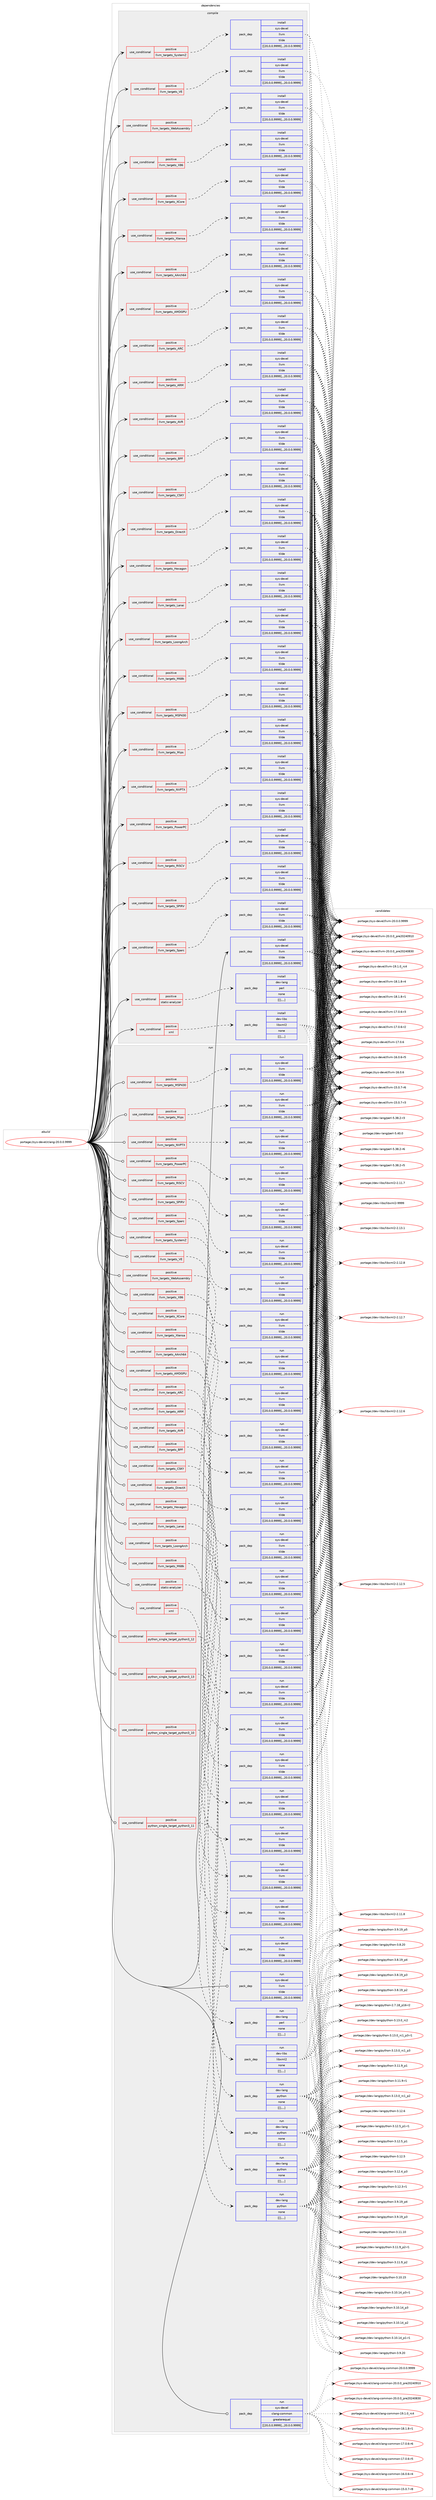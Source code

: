 digraph prolog {

# *************
# Graph options
# *************

newrank=true;
concentrate=true;
compound=true;
graph [rankdir=LR,fontname=Helvetica,fontsize=10,ranksep=1.5];#, ranksep=2.5, nodesep=0.2];
edge  [arrowhead=vee];
node  [fontname=Helvetica,fontsize=10];

# **********
# The ebuild
# **********

subgraph cluster_leftcol {
color=gray;
label=<<i>ebuild</i>>;
id [label="portage://sys-devel/clang-20.0.0.9999", color=red, width=4, href="../sys-devel/clang-20.0.0.9999.svg"];
}

# ****************
# The dependencies
# ****************

subgraph cluster_midcol {
color=gray;
label=<<i>dependencies</i>>;
subgraph cluster_compile {
fillcolor="#eeeeee";
style=filled;
label=<<i>compile</i>>;
subgraph cond119253 {
dependency449969 [label=<<TABLE BORDER="0" CELLBORDER="1" CELLSPACING="0" CELLPADDING="4"><TR><TD ROWSPAN="3" CELLPADDING="10">use_conditional</TD></TR><TR><TD>positive</TD></TR><TR><TD>llvm_targets_AArch64</TD></TR></TABLE>>, shape=none, color=red];
subgraph pack327635 {
dependency449970 [label=<<TABLE BORDER="0" CELLBORDER="1" CELLSPACING="0" CELLPADDING="4" WIDTH="220"><TR><TD ROWSPAN="6" CELLPADDING="30">pack_dep</TD></TR><TR><TD WIDTH="110">install</TD></TR><TR><TD>sys-devel</TD></TR><TR><TD>llvm</TD></TR><TR><TD>tilde</TD></TR><TR><TD>[[20,0,0,9999],,,20.0.0.9999]</TD></TR></TABLE>>, shape=none, color=blue];
}
dependency449969:e -> dependency449970:w [weight=20,style="dashed",arrowhead="vee"];
}
id:e -> dependency449969:w [weight=20,style="solid",arrowhead="vee"];
subgraph cond119254 {
dependency449971 [label=<<TABLE BORDER="0" CELLBORDER="1" CELLSPACING="0" CELLPADDING="4"><TR><TD ROWSPAN="3" CELLPADDING="10">use_conditional</TD></TR><TR><TD>positive</TD></TR><TR><TD>llvm_targets_AMDGPU</TD></TR></TABLE>>, shape=none, color=red];
subgraph pack327636 {
dependency449972 [label=<<TABLE BORDER="0" CELLBORDER="1" CELLSPACING="0" CELLPADDING="4" WIDTH="220"><TR><TD ROWSPAN="6" CELLPADDING="30">pack_dep</TD></TR><TR><TD WIDTH="110">install</TD></TR><TR><TD>sys-devel</TD></TR><TR><TD>llvm</TD></TR><TR><TD>tilde</TD></TR><TR><TD>[[20,0,0,9999],,,20.0.0.9999]</TD></TR></TABLE>>, shape=none, color=blue];
}
dependency449971:e -> dependency449972:w [weight=20,style="dashed",arrowhead="vee"];
}
id:e -> dependency449971:w [weight=20,style="solid",arrowhead="vee"];
subgraph cond119255 {
dependency449973 [label=<<TABLE BORDER="0" CELLBORDER="1" CELLSPACING="0" CELLPADDING="4"><TR><TD ROWSPAN="3" CELLPADDING="10">use_conditional</TD></TR><TR><TD>positive</TD></TR><TR><TD>llvm_targets_ARC</TD></TR></TABLE>>, shape=none, color=red];
subgraph pack327637 {
dependency449974 [label=<<TABLE BORDER="0" CELLBORDER="1" CELLSPACING="0" CELLPADDING="4" WIDTH="220"><TR><TD ROWSPAN="6" CELLPADDING="30">pack_dep</TD></TR><TR><TD WIDTH="110">install</TD></TR><TR><TD>sys-devel</TD></TR><TR><TD>llvm</TD></TR><TR><TD>tilde</TD></TR><TR><TD>[[20,0,0,9999],,,20.0.0.9999]</TD></TR></TABLE>>, shape=none, color=blue];
}
dependency449973:e -> dependency449974:w [weight=20,style="dashed",arrowhead="vee"];
}
id:e -> dependency449973:w [weight=20,style="solid",arrowhead="vee"];
subgraph cond119256 {
dependency449975 [label=<<TABLE BORDER="0" CELLBORDER="1" CELLSPACING="0" CELLPADDING="4"><TR><TD ROWSPAN="3" CELLPADDING="10">use_conditional</TD></TR><TR><TD>positive</TD></TR><TR><TD>llvm_targets_ARM</TD></TR></TABLE>>, shape=none, color=red];
subgraph pack327638 {
dependency449976 [label=<<TABLE BORDER="0" CELLBORDER="1" CELLSPACING="0" CELLPADDING="4" WIDTH="220"><TR><TD ROWSPAN="6" CELLPADDING="30">pack_dep</TD></TR><TR><TD WIDTH="110">install</TD></TR><TR><TD>sys-devel</TD></TR><TR><TD>llvm</TD></TR><TR><TD>tilde</TD></TR><TR><TD>[[20,0,0,9999],,,20.0.0.9999]</TD></TR></TABLE>>, shape=none, color=blue];
}
dependency449975:e -> dependency449976:w [weight=20,style="dashed",arrowhead="vee"];
}
id:e -> dependency449975:w [weight=20,style="solid",arrowhead="vee"];
subgraph cond119257 {
dependency449977 [label=<<TABLE BORDER="0" CELLBORDER="1" CELLSPACING="0" CELLPADDING="4"><TR><TD ROWSPAN="3" CELLPADDING="10">use_conditional</TD></TR><TR><TD>positive</TD></TR><TR><TD>llvm_targets_AVR</TD></TR></TABLE>>, shape=none, color=red];
subgraph pack327639 {
dependency449978 [label=<<TABLE BORDER="0" CELLBORDER="1" CELLSPACING="0" CELLPADDING="4" WIDTH="220"><TR><TD ROWSPAN="6" CELLPADDING="30">pack_dep</TD></TR><TR><TD WIDTH="110">install</TD></TR><TR><TD>sys-devel</TD></TR><TR><TD>llvm</TD></TR><TR><TD>tilde</TD></TR><TR><TD>[[20,0,0,9999],,,20.0.0.9999]</TD></TR></TABLE>>, shape=none, color=blue];
}
dependency449977:e -> dependency449978:w [weight=20,style="dashed",arrowhead="vee"];
}
id:e -> dependency449977:w [weight=20,style="solid",arrowhead="vee"];
subgraph cond119258 {
dependency449979 [label=<<TABLE BORDER="0" CELLBORDER="1" CELLSPACING="0" CELLPADDING="4"><TR><TD ROWSPAN="3" CELLPADDING="10">use_conditional</TD></TR><TR><TD>positive</TD></TR><TR><TD>llvm_targets_BPF</TD></TR></TABLE>>, shape=none, color=red];
subgraph pack327640 {
dependency449980 [label=<<TABLE BORDER="0" CELLBORDER="1" CELLSPACING="0" CELLPADDING="4" WIDTH="220"><TR><TD ROWSPAN="6" CELLPADDING="30">pack_dep</TD></TR><TR><TD WIDTH="110">install</TD></TR><TR><TD>sys-devel</TD></TR><TR><TD>llvm</TD></TR><TR><TD>tilde</TD></TR><TR><TD>[[20,0,0,9999],,,20.0.0.9999]</TD></TR></TABLE>>, shape=none, color=blue];
}
dependency449979:e -> dependency449980:w [weight=20,style="dashed",arrowhead="vee"];
}
id:e -> dependency449979:w [weight=20,style="solid",arrowhead="vee"];
subgraph cond119259 {
dependency449981 [label=<<TABLE BORDER="0" CELLBORDER="1" CELLSPACING="0" CELLPADDING="4"><TR><TD ROWSPAN="3" CELLPADDING="10">use_conditional</TD></TR><TR><TD>positive</TD></TR><TR><TD>llvm_targets_CSKY</TD></TR></TABLE>>, shape=none, color=red];
subgraph pack327641 {
dependency449982 [label=<<TABLE BORDER="0" CELLBORDER="1" CELLSPACING="0" CELLPADDING="4" WIDTH="220"><TR><TD ROWSPAN="6" CELLPADDING="30">pack_dep</TD></TR><TR><TD WIDTH="110">install</TD></TR><TR><TD>sys-devel</TD></TR><TR><TD>llvm</TD></TR><TR><TD>tilde</TD></TR><TR><TD>[[20,0,0,9999],,,20.0.0.9999]</TD></TR></TABLE>>, shape=none, color=blue];
}
dependency449981:e -> dependency449982:w [weight=20,style="dashed",arrowhead="vee"];
}
id:e -> dependency449981:w [weight=20,style="solid",arrowhead="vee"];
subgraph cond119260 {
dependency449983 [label=<<TABLE BORDER="0" CELLBORDER="1" CELLSPACING="0" CELLPADDING="4"><TR><TD ROWSPAN="3" CELLPADDING="10">use_conditional</TD></TR><TR><TD>positive</TD></TR><TR><TD>llvm_targets_DirectX</TD></TR></TABLE>>, shape=none, color=red];
subgraph pack327642 {
dependency449984 [label=<<TABLE BORDER="0" CELLBORDER="1" CELLSPACING="0" CELLPADDING="4" WIDTH="220"><TR><TD ROWSPAN="6" CELLPADDING="30">pack_dep</TD></TR><TR><TD WIDTH="110">install</TD></TR><TR><TD>sys-devel</TD></TR><TR><TD>llvm</TD></TR><TR><TD>tilde</TD></TR><TR><TD>[[20,0,0,9999],,,20.0.0.9999]</TD></TR></TABLE>>, shape=none, color=blue];
}
dependency449983:e -> dependency449984:w [weight=20,style="dashed",arrowhead="vee"];
}
id:e -> dependency449983:w [weight=20,style="solid",arrowhead="vee"];
subgraph cond119261 {
dependency449985 [label=<<TABLE BORDER="0" CELLBORDER="1" CELLSPACING="0" CELLPADDING="4"><TR><TD ROWSPAN="3" CELLPADDING="10">use_conditional</TD></TR><TR><TD>positive</TD></TR><TR><TD>llvm_targets_Hexagon</TD></TR></TABLE>>, shape=none, color=red];
subgraph pack327643 {
dependency449986 [label=<<TABLE BORDER="0" CELLBORDER="1" CELLSPACING="0" CELLPADDING="4" WIDTH="220"><TR><TD ROWSPAN="6" CELLPADDING="30">pack_dep</TD></TR><TR><TD WIDTH="110">install</TD></TR><TR><TD>sys-devel</TD></TR><TR><TD>llvm</TD></TR><TR><TD>tilde</TD></TR><TR><TD>[[20,0,0,9999],,,20.0.0.9999]</TD></TR></TABLE>>, shape=none, color=blue];
}
dependency449985:e -> dependency449986:w [weight=20,style="dashed",arrowhead="vee"];
}
id:e -> dependency449985:w [weight=20,style="solid",arrowhead="vee"];
subgraph cond119262 {
dependency449987 [label=<<TABLE BORDER="0" CELLBORDER="1" CELLSPACING="0" CELLPADDING="4"><TR><TD ROWSPAN="3" CELLPADDING="10">use_conditional</TD></TR><TR><TD>positive</TD></TR><TR><TD>llvm_targets_Lanai</TD></TR></TABLE>>, shape=none, color=red];
subgraph pack327644 {
dependency449988 [label=<<TABLE BORDER="0" CELLBORDER="1" CELLSPACING="0" CELLPADDING="4" WIDTH="220"><TR><TD ROWSPAN="6" CELLPADDING="30">pack_dep</TD></TR><TR><TD WIDTH="110">install</TD></TR><TR><TD>sys-devel</TD></TR><TR><TD>llvm</TD></TR><TR><TD>tilde</TD></TR><TR><TD>[[20,0,0,9999],,,20.0.0.9999]</TD></TR></TABLE>>, shape=none, color=blue];
}
dependency449987:e -> dependency449988:w [weight=20,style="dashed",arrowhead="vee"];
}
id:e -> dependency449987:w [weight=20,style="solid",arrowhead="vee"];
subgraph cond119263 {
dependency449989 [label=<<TABLE BORDER="0" CELLBORDER="1" CELLSPACING="0" CELLPADDING="4"><TR><TD ROWSPAN="3" CELLPADDING="10">use_conditional</TD></TR><TR><TD>positive</TD></TR><TR><TD>llvm_targets_LoongArch</TD></TR></TABLE>>, shape=none, color=red];
subgraph pack327645 {
dependency449990 [label=<<TABLE BORDER="0" CELLBORDER="1" CELLSPACING="0" CELLPADDING="4" WIDTH="220"><TR><TD ROWSPAN="6" CELLPADDING="30">pack_dep</TD></TR><TR><TD WIDTH="110">install</TD></TR><TR><TD>sys-devel</TD></TR><TR><TD>llvm</TD></TR><TR><TD>tilde</TD></TR><TR><TD>[[20,0,0,9999],,,20.0.0.9999]</TD></TR></TABLE>>, shape=none, color=blue];
}
dependency449989:e -> dependency449990:w [weight=20,style="dashed",arrowhead="vee"];
}
id:e -> dependency449989:w [weight=20,style="solid",arrowhead="vee"];
subgraph cond119264 {
dependency449991 [label=<<TABLE BORDER="0" CELLBORDER="1" CELLSPACING="0" CELLPADDING="4"><TR><TD ROWSPAN="3" CELLPADDING="10">use_conditional</TD></TR><TR><TD>positive</TD></TR><TR><TD>llvm_targets_M68k</TD></TR></TABLE>>, shape=none, color=red];
subgraph pack327646 {
dependency449992 [label=<<TABLE BORDER="0" CELLBORDER="1" CELLSPACING="0" CELLPADDING="4" WIDTH="220"><TR><TD ROWSPAN="6" CELLPADDING="30">pack_dep</TD></TR><TR><TD WIDTH="110">install</TD></TR><TR><TD>sys-devel</TD></TR><TR><TD>llvm</TD></TR><TR><TD>tilde</TD></TR><TR><TD>[[20,0,0,9999],,,20.0.0.9999]</TD></TR></TABLE>>, shape=none, color=blue];
}
dependency449991:e -> dependency449992:w [weight=20,style="dashed",arrowhead="vee"];
}
id:e -> dependency449991:w [weight=20,style="solid",arrowhead="vee"];
subgraph cond119265 {
dependency449993 [label=<<TABLE BORDER="0" CELLBORDER="1" CELLSPACING="0" CELLPADDING="4"><TR><TD ROWSPAN="3" CELLPADDING="10">use_conditional</TD></TR><TR><TD>positive</TD></TR><TR><TD>llvm_targets_MSP430</TD></TR></TABLE>>, shape=none, color=red];
subgraph pack327647 {
dependency449994 [label=<<TABLE BORDER="0" CELLBORDER="1" CELLSPACING="0" CELLPADDING="4" WIDTH="220"><TR><TD ROWSPAN="6" CELLPADDING="30">pack_dep</TD></TR><TR><TD WIDTH="110">install</TD></TR><TR><TD>sys-devel</TD></TR><TR><TD>llvm</TD></TR><TR><TD>tilde</TD></TR><TR><TD>[[20,0,0,9999],,,20.0.0.9999]</TD></TR></TABLE>>, shape=none, color=blue];
}
dependency449993:e -> dependency449994:w [weight=20,style="dashed",arrowhead="vee"];
}
id:e -> dependency449993:w [weight=20,style="solid",arrowhead="vee"];
subgraph cond119266 {
dependency449995 [label=<<TABLE BORDER="0" CELLBORDER="1" CELLSPACING="0" CELLPADDING="4"><TR><TD ROWSPAN="3" CELLPADDING="10">use_conditional</TD></TR><TR><TD>positive</TD></TR><TR><TD>llvm_targets_Mips</TD></TR></TABLE>>, shape=none, color=red];
subgraph pack327648 {
dependency449996 [label=<<TABLE BORDER="0" CELLBORDER="1" CELLSPACING="0" CELLPADDING="4" WIDTH="220"><TR><TD ROWSPAN="6" CELLPADDING="30">pack_dep</TD></TR><TR><TD WIDTH="110">install</TD></TR><TR><TD>sys-devel</TD></TR><TR><TD>llvm</TD></TR><TR><TD>tilde</TD></TR><TR><TD>[[20,0,0,9999],,,20.0.0.9999]</TD></TR></TABLE>>, shape=none, color=blue];
}
dependency449995:e -> dependency449996:w [weight=20,style="dashed",arrowhead="vee"];
}
id:e -> dependency449995:w [weight=20,style="solid",arrowhead="vee"];
subgraph cond119267 {
dependency449997 [label=<<TABLE BORDER="0" CELLBORDER="1" CELLSPACING="0" CELLPADDING="4"><TR><TD ROWSPAN="3" CELLPADDING="10">use_conditional</TD></TR><TR><TD>positive</TD></TR><TR><TD>llvm_targets_NVPTX</TD></TR></TABLE>>, shape=none, color=red];
subgraph pack327649 {
dependency449998 [label=<<TABLE BORDER="0" CELLBORDER="1" CELLSPACING="0" CELLPADDING="4" WIDTH="220"><TR><TD ROWSPAN="6" CELLPADDING="30">pack_dep</TD></TR><TR><TD WIDTH="110">install</TD></TR><TR><TD>sys-devel</TD></TR><TR><TD>llvm</TD></TR><TR><TD>tilde</TD></TR><TR><TD>[[20,0,0,9999],,,20.0.0.9999]</TD></TR></TABLE>>, shape=none, color=blue];
}
dependency449997:e -> dependency449998:w [weight=20,style="dashed",arrowhead="vee"];
}
id:e -> dependency449997:w [weight=20,style="solid",arrowhead="vee"];
subgraph cond119268 {
dependency449999 [label=<<TABLE BORDER="0" CELLBORDER="1" CELLSPACING="0" CELLPADDING="4"><TR><TD ROWSPAN="3" CELLPADDING="10">use_conditional</TD></TR><TR><TD>positive</TD></TR><TR><TD>llvm_targets_PowerPC</TD></TR></TABLE>>, shape=none, color=red];
subgraph pack327650 {
dependency450000 [label=<<TABLE BORDER="0" CELLBORDER="1" CELLSPACING="0" CELLPADDING="4" WIDTH="220"><TR><TD ROWSPAN="6" CELLPADDING="30">pack_dep</TD></TR><TR><TD WIDTH="110">install</TD></TR><TR><TD>sys-devel</TD></TR><TR><TD>llvm</TD></TR><TR><TD>tilde</TD></TR><TR><TD>[[20,0,0,9999],,,20.0.0.9999]</TD></TR></TABLE>>, shape=none, color=blue];
}
dependency449999:e -> dependency450000:w [weight=20,style="dashed",arrowhead="vee"];
}
id:e -> dependency449999:w [weight=20,style="solid",arrowhead="vee"];
subgraph cond119269 {
dependency450001 [label=<<TABLE BORDER="0" CELLBORDER="1" CELLSPACING="0" CELLPADDING="4"><TR><TD ROWSPAN="3" CELLPADDING="10">use_conditional</TD></TR><TR><TD>positive</TD></TR><TR><TD>llvm_targets_RISCV</TD></TR></TABLE>>, shape=none, color=red];
subgraph pack327651 {
dependency450002 [label=<<TABLE BORDER="0" CELLBORDER="1" CELLSPACING="0" CELLPADDING="4" WIDTH="220"><TR><TD ROWSPAN="6" CELLPADDING="30">pack_dep</TD></TR><TR><TD WIDTH="110">install</TD></TR><TR><TD>sys-devel</TD></TR><TR><TD>llvm</TD></TR><TR><TD>tilde</TD></TR><TR><TD>[[20,0,0,9999],,,20.0.0.9999]</TD></TR></TABLE>>, shape=none, color=blue];
}
dependency450001:e -> dependency450002:w [weight=20,style="dashed",arrowhead="vee"];
}
id:e -> dependency450001:w [weight=20,style="solid",arrowhead="vee"];
subgraph cond119270 {
dependency450003 [label=<<TABLE BORDER="0" CELLBORDER="1" CELLSPACING="0" CELLPADDING="4"><TR><TD ROWSPAN="3" CELLPADDING="10">use_conditional</TD></TR><TR><TD>positive</TD></TR><TR><TD>llvm_targets_SPIRV</TD></TR></TABLE>>, shape=none, color=red];
subgraph pack327652 {
dependency450004 [label=<<TABLE BORDER="0" CELLBORDER="1" CELLSPACING="0" CELLPADDING="4" WIDTH="220"><TR><TD ROWSPAN="6" CELLPADDING="30">pack_dep</TD></TR><TR><TD WIDTH="110">install</TD></TR><TR><TD>sys-devel</TD></TR><TR><TD>llvm</TD></TR><TR><TD>tilde</TD></TR><TR><TD>[[20,0,0,9999],,,20.0.0.9999]</TD></TR></TABLE>>, shape=none, color=blue];
}
dependency450003:e -> dependency450004:w [weight=20,style="dashed",arrowhead="vee"];
}
id:e -> dependency450003:w [weight=20,style="solid",arrowhead="vee"];
subgraph cond119271 {
dependency450005 [label=<<TABLE BORDER="0" CELLBORDER="1" CELLSPACING="0" CELLPADDING="4"><TR><TD ROWSPAN="3" CELLPADDING="10">use_conditional</TD></TR><TR><TD>positive</TD></TR><TR><TD>llvm_targets_Sparc</TD></TR></TABLE>>, shape=none, color=red];
subgraph pack327653 {
dependency450006 [label=<<TABLE BORDER="0" CELLBORDER="1" CELLSPACING="0" CELLPADDING="4" WIDTH="220"><TR><TD ROWSPAN="6" CELLPADDING="30">pack_dep</TD></TR><TR><TD WIDTH="110">install</TD></TR><TR><TD>sys-devel</TD></TR><TR><TD>llvm</TD></TR><TR><TD>tilde</TD></TR><TR><TD>[[20,0,0,9999],,,20.0.0.9999]</TD></TR></TABLE>>, shape=none, color=blue];
}
dependency450005:e -> dependency450006:w [weight=20,style="dashed",arrowhead="vee"];
}
id:e -> dependency450005:w [weight=20,style="solid",arrowhead="vee"];
subgraph cond119272 {
dependency450007 [label=<<TABLE BORDER="0" CELLBORDER="1" CELLSPACING="0" CELLPADDING="4"><TR><TD ROWSPAN="3" CELLPADDING="10">use_conditional</TD></TR><TR><TD>positive</TD></TR><TR><TD>llvm_targets_SystemZ</TD></TR></TABLE>>, shape=none, color=red];
subgraph pack327654 {
dependency450008 [label=<<TABLE BORDER="0" CELLBORDER="1" CELLSPACING="0" CELLPADDING="4" WIDTH="220"><TR><TD ROWSPAN="6" CELLPADDING="30">pack_dep</TD></TR><TR><TD WIDTH="110">install</TD></TR><TR><TD>sys-devel</TD></TR><TR><TD>llvm</TD></TR><TR><TD>tilde</TD></TR><TR><TD>[[20,0,0,9999],,,20.0.0.9999]</TD></TR></TABLE>>, shape=none, color=blue];
}
dependency450007:e -> dependency450008:w [weight=20,style="dashed",arrowhead="vee"];
}
id:e -> dependency450007:w [weight=20,style="solid",arrowhead="vee"];
subgraph cond119273 {
dependency450009 [label=<<TABLE BORDER="0" CELLBORDER="1" CELLSPACING="0" CELLPADDING="4"><TR><TD ROWSPAN="3" CELLPADDING="10">use_conditional</TD></TR><TR><TD>positive</TD></TR><TR><TD>llvm_targets_VE</TD></TR></TABLE>>, shape=none, color=red];
subgraph pack327655 {
dependency450010 [label=<<TABLE BORDER="0" CELLBORDER="1" CELLSPACING="0" CELLPADDING="4" WIDTH="220"><TR><TD ROWSPAN="6" CELLPADDING="30">pack_dep</TD></TR><TR><TD WIDTH="110">install</TD></TR><TR><TD>sys-devel</TD></TR><TR><TD>llvm</TD></TR><TR><TD>tilde</TD></TR><TR><TD>[[20,0,0,9999],,,20.0.0.9999]</TD></TR></TABLE>>, shape=none, color=blue];
}
dependency450009:e -> dependency450010:w [weight=20,style="dashed",arrowhead="vee"];
}
id:e -> dependency450009:w [weight=20,style="solid",arrowhead="vee"];
subgraph cond119274 {
dependency450011 [label=<<TABLE BORDER="0" CELLBORDER="1" CELLSPACING="0" CELLPADDING="4"><TR><TD ROWSPAN="3" CELLPADDING="10">use_conditional</TD></TR><TR><TD>positive</TD></TR><TR><TD>llvm_targets_WebAssembly</TD></TR></TABLE>>, shape=none, color=red];
subgraph pack327656 {
dependency450012 [label=<<TABLE BORDER="0" CELLBORDER="1" CELLSPACING="0" CELLPADDING="4" WIDTH="220"><TR><TD ROWSPAN="6" CELLPADDING="30">pack_dep</TD></TR><TR><TD WIDTH="110">install</TD></TR><TR><TD>sys-devel</TD></TR><TR><TD>llvm</TD></TR><TR><TD>tilde</TD></TR><TR><TD>[[20,0,0,9999],,,20.0.0.9999]</TD></TR></TABLE>>, shape=none, color=blue];
}
dependency450011:e -> dependency450012:w [weight=20,style="dashed",arrowhead="vee"];
}
id:e -> dependency450011:w [weight=20,style="solid",arrowhead="vee"];
subgraph cond119275 {
dependency450013 [label=<<TABLE BORDER="0" CELLBORDER="1" CELLSPACING="0" CELLPADDING="4"><TR><TD ROWSPAN="3" CELLPADDING="10">use_conditional</TD></TR><TR><TD>positive</TD></TR><TR><TD>llvm_targets_X86</TD></TR></TABLE>>, shape=none, color=red];
subgraph pack327657 {
dependency450014 [label=<<TABLE BORDER="0" CELLBORDER="1" CELLSPACING="0" CELLPADDING="4" WIDTH="220"><TR><TD ROWSPAN="6" CELLPADDING="30">pack_dep</TD></TR><TR><TD WIDTH="110">install</TD></TR><TR><TD>sys-devel</TD></TR><TR><TD>llvm</TD></TR><TR><TD>tilde</TD></TR><TR><TD>[[20,0,0,9999],,,20.0.0.9999]</TD></TR></TABLE>>, shape=none, color=blue];
}
dependency450013:e -> dependency450014:w [weight=20,style="dashed",arrowhead="vee"];
}
id:e -> dependency450013:w [weight=20,style="solid",arrowhead="vee"];
subgraph cond119276 {
dependency450015 [label=<<TABLE BORDER="0" CELLBORDER="1" CELLSPACING="0" CELLPADDING="4"><TR><TD ROWSPAN="3" CELLPADDING="10">use_conditional</TD></TR><TR><TD>positive</TD></TR><TR><TD>llvm_targets_XCore</TD></TR></TABLE>>, shape=none, color=red];
subgraph pack327658 {
dependency450016 [label=<<TABLE BORDER="0" CELLBORDER="1" CELLSPACING="0" CELLPADDING="4" WIDTH="220"><TR><TD ROWSPAN="6" CELLPADDING="30">pack_dep</TD></TR><TR><TD WIDTH="110">install</TD></TR><TR><TD>sys-devel</TD></TR><TR><TD>llvm</TD></TR><TR><TD>tilde</TD></TR><TR><TD>[[20,0,0,9999],,,20.0.0.9999]</TD></TR></TABLE>>, shape=none, color=blue];
}
dependency450015:e -> dependency450016:w [weight=20,style="dashed",arrowhead="vee"];
}
id:e -> dependency450015:w [weight=20,style="solid",arrowhead="vee"];
subgraph cond119277 {
dependency450017 [label=<<TABLE BORDER="0" CELLBORDER="1" CELLSPACING="0" CELLPADDING="4"><TR><TD ROWSPAN="3" CELLPADDING="10">use_conditional</TD></TR><TR><TD>positive</TD></TR><TR><TD>llvm_targets_Xtensa</TD></TR></TABLE>>, shape=none, color=red];
subgraph pack327659 {
dependency450018 [label=<<TABLE BORDER="0" CELLBORDER="1" CELLSPACING="0" CELLPADDING="4" WIDTH="220"><TR><TD ROWSPAN="6" CELLPADDING="30">pack_dep</TD></TR><TR><TD WIDTH="110">install</TD></TR><TR><TD>sys-devel</TD></TR><TR><TD>llvm</TD></TR><TR><TD>tilde</TD></TR><TR><TD>[[20,0,0,9999],,,20.0.0.9999]</TD></TR></TABLE>>, shape=none, color=blue];
}
dependency450017:e -> dependency450018:w [weight=20,style="dashed",arrowhead="vee"];
}
id:e -> dependency450017:w [weight=20,style="solid",arrowhead="vee"];
subgraph cond119278 {
dependency450019 [label=<<TABLE BORDER="0" CELLBORDER="1" CELLSPACING="0" CELLPADDING="4"><TR><TD ROWSPAN="3" CELLPADDING="10">use_conditional</TD></TR><TR><TD>positive</TD></TR><TR><TD>static-analyzer</TD></TR></TABLE>>, shape=none, color=red];
subgraph pack327660 {
dependency450020 [label=<<TABLE BORDER="0" CELLBORDER="1" CELLSPACING="0" CELLPADDING="4" WIDTH="220"><TR><TD ROWSPAN="6" CELLPADDING="30">pack_dep</TD></TR><TR><TD WIDTH="110">install</TD></TR><TR><TD>dev-lang</TD></TR><TR><TD>perl</TD></TR><TR><TD>none</TD></TR><TR><TD>[[],,,,]</TD></TR></TABLE>>, shape=none, color=blue];
}
dependency450019:e -> dependency450020:w [weight=20,style="dashed",arrowhead="vee"];
}
id:e -> dependency450019:w [weight=20,style="solid",arrowhead="vee"];
subgraph cond119279 {
dependency450021 [label=<<TABLE BORDER="0" CELLBORDER="1" CELLSPACING="0" CELLPADDING="4"><TR><TD ROWSPAN="3" CELLPADDING="10">use_conditional</TD></TR><TR><TD>positive</TD></TR><TR><TD>xml</TD></TR></TABLE>>, shape=none, color=red];
subgraph pack327661 {
dependency450022 [label=<<TABLE BORDER="0" CELLBORDER="1" CELLSPACING="0" CELLPADDING="4" WIDTH="220"><TR><TD ROWSPAN="6" CELLPADDING="30">pack_dep</TD></TR><TR><TD WIDTH="110">install</TD></TR><TR><TD>dev-libs</TD></TR><TR><TD>libxml2</TD></TR><TR><TD>none</TD></TR><TR><TD>[[],,,,]</TD></TR></TABLE>>, shape=none, color=blue];
}
dependency450021:e -> dependency450022:w [weight=20,style="dashed",arrowhead="vee"];
}
id:e -> dependency450021:w [weight=20,style="solid",arrowhead="vee"];
subgraph pack327662 {
dependency450023 [label=<<TABLE BORDER="0" CELLBORDER="1" CELLSPACING="0" CELLPADDING="4" WIDTH="220"><TR><TD ROWSPAN="6" CELLPADDING="30">pack_dep</TD></TR><TR><TD WIDTH="110">install</TD></TR><TR><TD>sys-devel</TD></TR><TR><TD>llvm</TD></TR><TR><TD>tilde</TD></TR><TR><TD>[[20,0,0,9999],,,20.0.0.9999]</TD></TR></TABLE>>, shape=none, color=blue];
}
id:e -> dependency450023:w [weight=20,style="solid",arrowhead="vee"];
}
subgraph cluster_compileandrun {
fillcolor="#eeeeee";
style=filled;
label=<<i>compile and run</i>>;
}
subgraph cluster_run {
fillcolor="#eeeeee";
style=filled;
label=<<i>run</i>>;
subgraph cond119280 {
dependency450024 [label=<<TABLE BORDER="0" CELLBORDER="1" CELLSPACING="0" CELLPADDING="4"><TR><TD ROWSPAN="3" CELLPADDING="10">use_conditional</TD></TR><TR><TD>positive</TD></TR><TR><TD>llvm_targets_AArch64</TD></TR></TABLE>>, shape=none, color=red];
subgraph pack327663 {
dependency450025 [label=<<TABLE BORDER="0" CELLBORDER="1" CELLSPACING="0" CELLPADDING="4" WIDTH="220"><TR><TD ROWSPAN="6" CELLPADDING="30">pack_dep</TD></TR><TR><TD WIDTH="110">run</TD></TR><TR><TD>sys-devel</TD></TR><TR><TD>llvm</TD></TR><TR><TD>tilde</TD></TR><TR><TD>[[20,0,0,9999],,,20.0.0.9999]</TD></TR></TABLE>>, shape=none, color=blue];
}
dependency450024:e -> dependency450025:w [weight=20,style="dashed",arrowhead="vee"];
}
id:e -> dependency450024:w [weight=20,style="solid",arrowhead="odot"];
subgraph cond119281 {
dependency450026 [label=<<TABLE BORDER="0" CELLBORDER="1" CELLSPACING="0" CELLPADDING="4"><TR><TD ROWSPAN="3" CELLPADDING="10">use_conditional</TD></TR><TR><TD>positive</TD></TR><TR><TD>llvm_targets_AMDGPU</TD></TR></TABLE>>, shape=none, color=red];
subgraph pack327664 {
dependency450027 [label=<<TABLE BORDER="0" CELLBORDER="1" CELLSPACING="0" CELLPADDING="4" WIDTH="220"><TR><TD ROWSPAN="6" CELLPADDING="30">pack_dep</TD></TR><TR><TD WIDTH="110">run</TD></TR><TR><TD>sys-devel</TD></TR><TR><TD>llvm</TD></TR><TR><TD>tilde</TD></TR><TR><TD>[[20,0,0,9999],,,20.0.0.9999]</TD></TR></TABLE>>, shape=none, color=blue];
}
dependency450026:e -> dependency450027:w [weight=20,style="dashed",arrowhead="vee"];
}
id:e -> dependency450026:w [weight=20,style="solid",arrowhead="odot"];
subgraph cond119282 {
dependency450028 [label=<<TABLE BORDER="0" CELLBORDER="1" CELLSPACING="0" CELLPADDING="4"><TR><TD ROWSPAN="3" CELLPADDING="10">use_conditional</TD></TR><TR><TD>positive</TD></TR><TR><TD>llvm_targets_ARC</TD></TR></TABLE>>, shape=none, color=red];
subgraph pack327665 {
dependency450029 [label=<<TABLE BORDER="0" CELLBORDER="1" CELLSPACING="0" CELLPADDING="4" WIDTH="220"><TR><TD ROWSPAN="6" CELLPADDING="30">pack_dep</TD></TR><TR><TD WIDTH="110">run</TD></TR><TR><TD>sys-devel</TD></TR><TR><TD>llvm</TD></TR><TR><TD>tilde</TD></TR><TR><TD>[[20,0,0,9999],,,20.0.0.9999]</TD></TR></TABLE>>, shape=none, color=blue];
}
dependency450028:e -> dependency450029:w [weight=20,style="dashed",arrowhead="vee"];
}
id:e -> dependency450028:w [weight=20,style="solid",arrowhead="odot"];
subgraph cond119283 {
dependency450030 [label=<<TABLE BORDER="0" CELLBORDER="1" CELLSPACING="0" CELLPADDING="4"><TR><TD ROWSPAN="3" CELLPADDING="10">use_conditional</TD></TR><TR><TD>positive</TD></TR><TR><TD>llvm_targets_ARM</TD></TR></TABLE>>, shape=none, color=red];
subgraph pack327666 {
dependency450031 [label=<<TABLE BORDER="0" CELLBORDER="1" CELLSPACING="0" CELLPADDING="4" WIDTH="220"><TR><TD ROWSPAN="6" CELLPADDING="30">pack_dep</TD></TR><TR><TD WIDTH="110">run</TD></TR><TR><TD>sys-devel</TD></TR><TR><TD>llvm</TD></TR><TR><TD>tilde</TD></TR><TR><TD>[[20,0,0,9999],,,20.0.0.9999]</TD></TR></TABLE>>, shape=none, color=blue];
}
dependency450030:e -> dependency450031:w [weight=20,style="dashed",arrowhead="vee"];
}
id:e -> dependency450030:w [weight=20,style="solid",arrowhead="odot"];
subgraph cond119284 {
dependency450032 [label=<<TABLE BORDER="0" CELLBORDER="1" CELLSPACING="0" CELLPADDING="4"><TR><TD ROWSPAN="3" CELLPADDING="10">use_conditional</TD></TR><TR><TD>positive</TD></TR><TR><TD>llvm_targets_AVR</TD></TR></TABLE>>, shape=none, color=red];
subgraph pack327667 {
dependency450033 [label=<<TABLE BORDER="0" CELLBORDER="1" CELLSPACING="0" CELLPADDING="4" WIDTH="220"><TR><TD ROWSPAN="6" CELLPADDING="30">pack_dep</TD></TR><TR><TD WIDTH="110">run</TD></TR><TR><TD>sys-devel</TD></TR><TR><TD>llvm</TD></TR><TR><TD>tilde</TD></TR><TR><TD>[[20,0,0,9999],,,20.0.0.9999]</TD></TR></TABLE>>, shape=none, color=blue];
}
dependency450032:e -> dependency450033:w [weight=20,style="dashed",arrowhead="vee"];
}
id:e -> dependency450032:w [weight=20,style="solid",arrowhead="odot"];
subgraph cond119285 {
dependency450034 [label=<<TABLE BORDER="0" CELLBORDER="1" CELLSPACING="0" CELLPADDING="4"><TR><TD ROWSPAN="3" CELLPADDING="10">use_conditional</TD></TR><TR><TD>positive</TD></TR><TR><TD>llvm_targets_BPF</TD></TR></TABLE>>, shape=none, color=red];
subgraph pack327668 {
dependency450035 [label=<<TABLE BORDER="0" CELLBORDER="1" CELLSPACING="0" CELLPADDING="4" WIDTH="220"><TR><TD ROWSPAN="6" CELLPADDING="30">pack_dep</TD></TR><TR><TD WIDTH="110">run</TD></TR><TR><TD>sys-devel</TD></TR><TR><TD>llvm</TD></TR><TR><TD>tilde</TD></TR><TR><TD>[[20,0,0,9999],,,20.0.0.9999]</TD></TR></TABLE>>, shape=none, color=blue];
}
dependency450034:e -> dependency450035:w [weight=20,style="dashed",arrowhead="vee"];
}
id:e -> dependency450034:w [weight=20,style="solid",arrowhead="odot"];
subgraph cond119286 {
dependency450036 [label=<<TABLE BORDER="0" CELLBORDER="1" CELLSPACING="0" CELLPADDING="4"><TR><TD ROWSPAN="3" CELLPADDING="10">use_conditional</TD></TR><TR><TD>positive</TD></TR><TR><TD>llvm_targets_CSKY</TD></TR></TABLE>>, shape=none, color=red];
subgraph pack327669 {
dependency450037 [label=<<TABLE BORDER="0" CELLBORDER="1" CELLSPACING="0" CELLPADDING="4" WIDTH="220"><TR><TD ROWSPAN="6" CELLPADDING="30">pack_dep</TD></TR><TR><TD WIDTH="110">run</TD></TR><TR><TD>sys-devel</TD></TR><TR><TD>llvm</TD></TR><TR><TD>tilde</TD></TR><TR><TD>[[20,0,0,9999],,,20.0.0.9999]</TD></TR></TABLE>>, shape=none, color=blue];
}
dependency450036:e -> dependency450037:w [weight=20,style="dashed",arrowhead="vee"];
}
id:e -> dependency450036:w [weight=20,style="solid",arrowhead="odot"];
subgraph cond119287 {
dependency450038 [label=<<TABLE BORDER="0" CELLBORDER="1" CELLSPACING="0" CELLPADDING="4"><TR><TD ROWSPAN="3" CELLPADDING="10">use_conditional</TD></TR><TR><TD>positive</TD></TR><TR><TD>llvm_targets_DirectX</TD></TR></TABLE>>, shape=none, color=red];
subgraph pack327670 {
dependency450039 [label=<<TABLE BORDER="0" CELLBORDER="1" CELLSPACING="0" CELLPADDING="4" WIDTH="220"><TR><TD ROWSPAN="6" CELLPADDING="30">pack_dep</TD></TR><TR><TD WIDTH="110">run</TD></TR><TR><TD>sys-devel</TD></TR><TR><TD>llvm</TD></TR><TR><TD>tilde</TD></TR><TR><TD>[[20,0,0,9999],,,20.0.0.9999]</TD></TR></TABLE>>, shape=none, color=blue];
}
dependency450038:e -> dependency450039:w [weight=20,style="dashed",arrowhead="vee"];
}
id:e -> dependency450038:w [weight=20,style="solid",arrowhead="odot"];
subgraph cond119288 {
dependency450040 [label=<<TABLE BORDER="0" CELLBORDER="1" CELLSPACING="0" CELLPADDING="4"><TR><TD ROWSPAN="3" CELLPADDING="10">use_conditional</TD></TR><TR><TD>positive</TD></TR><TR><TD>llvm_targets_Hexagon</TD></TR></TABLE>>, shape=none, color=red];
subgraph pack327671 {
dependency450041 [label=<<TABLE BORDER="0" CELLBORDER="1" CELLSPACING="0" CELLPADDING="4" WIDTH="220"><TR><TD ROWSPAN="6" CELLPADDING="30">pack_dep</TD></TR><TR><TD WIDTH="110">run</TD></TR><TR><TD>sys-devel</TD></TR><TR><TD>llvm</TD></TR><TR><TD>tilde</TD></TR><TR><TD>[[20,0,0,9999],,,20.0.0.9999]</TD></TR></TABLE>>, shape=none, color=blue];
}
dependency450040:e -> dependency450041:w [weight=20,style="dashed",arrowhead="vee"];
}
id:e -> dependency450040:w [weight=20,style="solid",arrowhead="odot"];
subgraph cond119289 {
dependency450042 [label=<<TABLE BORDER="0" CELLBORDER="1" CELLSPACING="0" CELLPADDING="4"><TR><TD ROWSPAN="3" CELLPADDING="10">use_conditional</TD></TR><TR><TD>positive</TD></TR><TR><TD>llvm_targets_Lanai</TD></TR></TABLE>>, shape=none, color=red];
subgraph pack327672 {
dependency450043 [label=<<TABLE BORDER="0" CELLBORDER="1" CELLSPACING="0" CELLPADDING="4" WIDTH="220"><TR><TD ROWSPAN="6" CELLPADDING="30">pack_dep</TD></TR><TR><TD WIDTH="110">run</TD></TR><TR><TD>sys-devel</TD></TR><TR><TD>llvm</TD></TR><TR><TD>tilde</TD></TR><TR><TD>[[20,0,0,9999],,,20.0.0.9999]</TD></TR></TABLE>>, shape=none, color=blue];
}
dependency450042:e -> dependency450043:w [weight=20,style="dashed",arrowhead="vee"];
}
id:e -> dependency450042:w [weight=20,style="solid",arrowhead="odot"];
subgraph cond119290 {
dependency450044 [label=<<TABLE BORDER="0" CELLBORDER="1" CELLSPACING="0" CELLPADDING="4"><TR><TD ROWSPAN="3" CELLPADDING="10">use_conditional</TD></TR><TR><TD>positive</TD></TR><TR><TD>llvm_targets_LoongArch</TD></TR></TABLE>>, shape=none, color=red];
subgraph pack327673 {
dependency450045 [label=<<TABLE BORDER="0" CELLBORDER="1" CELLSPACING="0" CELLPADDING="4" WIDTH="220"><TR><TD ROWSPAN="6" CELLPADDING="30">pack_dep</TD></TR><TR><TD WIDTH="110">run</TD></TR><TR><TD>sys-devel</TD></TR><TR><TD>llvm</TD></TR><TR><TD>tilde</TD></TR><TR><TD>[[20,0,0,9999],,,20.0.0.9999]</TD></TR></TABLE>>, shape=none, color=blue];
}
dependency450044:e -> dependency450045:w [weight=20,style="dashed",arrowhead="vee"];
}
id:e -> dependency450044:w [weight=20,style="solid",arrowhead="odot"];
subgraph cond119291 {
dependency450046 [label=<<TABLE BORDER="0" CELLBORDER="1" CELLSPACING="0" CELLPADDING="4"><TR><TD ROWSPAN="3" CELLPADDING="10">use_conditional</TD></TR><TR><TD>positive</TD></TR><TR><TD>llvm_targets_M68k</TD></TR></TABLE>>, shape=none, color=red];
subgraph pack327674 {
dependency450047 [label=<<TABLE BORDER="0" CELLBORDER="1" CELLSPACING="0" CELLPADDING="4" WIDTH="220"><TR><TD ROWSPAN="6" CELLPADDING="30">pack_dep</TD></TR><TR><TD WIDTH="110">run</TD></TR><TR><TD>sys-devel</TD></TR><TR><TD>llvm</TD></TR><TR><TD>tilde</TD></TR><TR><TD>[[20,0,0,9999],,,20.0.0.9999]</TD></TR></TABLE>>, shape=none, color=blue];
}
dependency450046:e -> dependency450047:w [weight=20,style="dashed",arrowhead="vee"];
}
id:e -> dependency450046:w [weight=20,style="solid",arrowhead="odot"];
subgraph cond119292 {
dependency450048 [label=<<TABLE BORDER="0" CELLBORDER="1" CELLSPACING="0" CELLPADDING="4"><TR><TD ROWSPAN="3" CELLPADDING="10">use_conditional</TD></TR><TR><TD>positive</TD></TR><TR><TD>llvm_targets_MSP430</TD></TR></TABLE>>, shape=none, color=red];
subgraph pack327675 {
dependency450049 [label=<<TABLE BORDER="0" CELLBORDER="1" CELLSPACING="0" CELLPADDING="4" WIDTH="220"><TR><TD ROWSPAN="6" CELLPADDING="30">pack_dep</TD></TR><TR><TD WIDTH="110">run</TD></TR><TR><TD>sys-devel</TD></TR><TR><TD>llvm</TD></TR><TR><TD>tilde</TD></TR><TR><TD>[[20,0,0,9999],,,20.0.0.9999]</TD></TR></TABLE>>, shape=none, color=blue];
}
dependency450048:e -> dependency450049:w [weight=20,style="dashed",arrowhead="vee"];
}
id:e -> dependency450048:w [weight=20,style="solid",arrowhead="odot"];
subgraph cond119293 {
dependency450050 [label=<<TABLE BORDER="0" CELLBORDER="1" CELLSPACING="0" CELLPADDING="4"><TR><TD ROWSPAN="3" CELLPADDING="10">use_conditional</TD></TR><TR><TD>positive</TD></TR><TR><TD>llvm_targets_Mips</TD></TR></TABLE>>, shape=none, color=red];
subgraph pack327676 {
dependency450051 [label=<<TABLE BORDER="0" CELLBORDER="1" CELLSPACING="0" CELLPADDING="4" WIDTH="220"><TR><TD ROWSPAN="6" CELLPADDING="30">pack_dep</TD></TR><TR><TD WIDTH="110">run</TD></TR><TR><TD>sys-devel</TD></TR><TR><TD>llvm</TD></TR><TR><TD>tilde</TD></TR><TR><TD>[[20,0,0,9999],,,20.0.0.9999]</TD></TR></TABLE>>, shape=none, color=blue];
}
dependency450050:e -> dependency450051:w [weight=20,style="dashed",arrowhead="vee"];
}
id:e -> dependency450050:w [weight=20,style="solid",arrowhead="odot"];
subgraph cond119294 {
dependency450052 [label=<<TABLE BORDER="0" CELLBORDER="1" CELLSPACING="0" CELLPADDING="4"><TR><TD ROWSPAN="3" CELLPADDING="10">use_conditional</TD></TR><TR><TD>positive</TD></TR><TR><TD>llvm_targets_NVPTX</TD></TR></TABLE>>, shape=none, color=red];
subgraph pack327677 {
dependency450053 [label=<<TABLE BORDER="0" CELLBORDER="1" CELLSPACING="0" CELLPADDING="4" WIDTH="220"><TR><TD ROWSPAN="6" CELLPADDING="30">pack_dep</TD></TR><TR><TD WIDTH="110">run</TD></TR><TR><TD>sys-devel</TD></TR><TR><TD>llvm</TD></TR><TR><TD>tilde</TD></TR><TR><TD>[[20,0,0,9999],,,20.0.0.9999]</TD></TR></TABLE>>, shape=none, color=blue];
}
dependency450052:e -> dependency450053:w [weight=20,style="dashed",arrowhead="vee"];
}
id:e -> dependency450052:w [weight=20,style="solid",arrowhead="odot"];
subgraph cond119295 {
dependency450054 [label=<<TABLE BORDER="0" CELLBORDER="1" CELLSPACING="0" CELLPADDING="4"><TR><TD ROWSPAN="3" CELLPADDING="10">use_conditional</TD></TR><TR><TD>positive</TD></TR><TR><TD>llvm_targets_PowerPC</TD></TR></TABLE>>, shape=none, color=red];
subgraph pack327678 {
dependency450055 [label=<<TABLE BORDER="0" CELLBORDER="1" CELLSPACING="0" CELLPADDING="4" WIDTH="220"><TR><TD ROWSPAN="6" CELLPADDING="30">pack_dep</TD></TR><TR><TD WIDTH="110">run</TD></TR><TR><TD>sys-devel</TD></TR><TR><TD>llvm</TD></TR><TR><TD>tilde</TD></TR><TR><TD>[[20,0,0,9999],,,20.0.0.9999]</TD></TR></TABLE>>, shape=none, color=blue];
}
dependency450054:e -> dependency450055:w [weight=20,style="dashed",arrowhead="vee"];
}
id:e -> dependency450054:w [weight=20,style="solid",arrowhead="odot"];
subgraph cond119296 {
dependency450056 [label=<<TABLE BORDER="0" CELLBORDER="1" CELLSPACING="0" CELLPADDING="4"><TR><TD ROWSPAN="3" CELLPADDING="10">use_conditional</TD></TR><TR><TD>positive</TD></TR><TR><TD>llvm_targets_RISCV</TD></TR></TABLE>>, shape=none, color=red];
subgraph pack327679 {
dependency450057 [label=<<TABLE BORDER="0" CELLBORDER="1" CELLSPACING="0" CELLPADDING="4" WIDTH="220"><TR><TD ROWSPAN="6" CELLPADDING="30">pack_dep</TD></TR><TR><TD WIDTH="110">run</TD></TR><TR><TD>sys-devel</TD></TR><TR><TD>llvm</TD></TR><TR><TD>tilde</TD></TR><TR><TD>[[20,0,0,9999],,,20.0.0.9999]</TD></TR></TABLE>>, shape=none, color=blue];
}
dependency450056:e -> dependency450057:w [weight=20,style="dashed",arrowhead="vee"];
}
id:e -> dependency450056:w [weight=20,style="solid",arrowhead="odot"];
subgraph cond119297 {
dependency450058 [label=<<TABLE BORDER="0" CELLBORDER="1" CELLSPACING="0" CELLPADDING="4"><TR><TD ROWSPAN="3" CELLPADDING="10">use_conditional</TD></TR><TR><TD>positive</TD></TR><TR><TD>llvm_targets_SPIRV</TD></TR></TABLE>>, shape=none, color=red];
subgraph pack327680 {
dependency450059 [label=<<TABLE BORDER="0" CELLBORDER="1" CELLSPACING="0" CELLPADDING="4" WIDTH="220"><TR><TD ROWSPAN="6" CELLPADDING="30">pack_dep</TD></TR><TR><TD WIDTH="110">run</TD></TR><TR><TD>sys-devel</TD></TR><TR><TD>llvm</TD></TR><TR><TD>tilde</TD></TR><TR><TD>[[20,0,0,9999],,,20.0.0.9999]</TD></TR></TABLE>>, shape=none, color=blue];
}
dependency450058:e -> dependency450059:w [weight=20,style="dashed",arrowhead="vee"];
}
id:e -> dependency450058:w [weight=20,style="solid",arrowhead="odot"];
subgraph cond119298 {
dependency450060 [label=<<TABLE BORDER="0" CELLBORDER="1" CELLSPACING="0" CELLPADDING="4"><TR><TD ROWSPAN="3" CELLPADDING="10">use_conditional</TD></TR><TR><TD>positive</TD></TR><TR><TD>llvm_targets_Sparc</TD></TR></TABLE>>, shape=none, color=red];
subgraph pack327681 {
dependency450061 [label=<<TABLE BORDER="0" CELLBORDER="1" CELLSPACING="0" CELLPADDING="4" WIDTH="220"><TR><TD ROWSPAN="6" CELLPADDING="30">pack_dep</TD></TR><TR><TD WIDTH="110">run</TD></TR><TR><TD>sys-devel</TD></TR><TR><TD>llvm</TD></TR><TR><TD>tilde</TD></TR><TR><TD>[[20,0,0,9999],,,20.0.0.9999]</TD></TR></TABLE>>, shape=none, color=blue];
}
dependency450060:e -> dependency450061:w [weight=20,style="dashed",arrowhead="vee"];
}
id:e -> dependency450060:w [weight=20,style="solid",arrowhead="odot"];
subgraph cond119299 {
dependency450062 [label=<<TABLE BORDER="0" CELLBORDER="1" CELLSPACING="0" CELLPADDING="4"><TR><TD ROWSPAN="3" CELLPADDING="10">use_conditional</TD></TR><TR><TD>positive</TD></TR><TR><TD>llvm_targets_SystemZ</TD></TR></TABLE>>, shape=none, color=red];
subgraph pack327682 {
dependency450063 [label=<<TABLE BORDER="0" CELLBORDER="1" CELLSPACING="0" CELLPADDING="4" WIDTH="220"><TR><TD ROWSPAN="6" CELLPADDING="30">pack_dep</TD></TR><TR><TD WIDTH="110">run</TD></TR><TR><TD>sys-devel</TD></TR><TR><TD>llvm</TD></TR><TR><TD>tilde</TD></TR><TR><TD>[[20,0,0,9999],,,20.0.0.9999]</TD></TR></TABLE>>, shape=none, color=blue];
}
dependency450062:e -> dependency450063:w [weight=20,style="dashed",arrowhead="vee"];
}
id:e -> dependency450062:w [weight=20,style="solid",arrowhead="odot"];
subgraph cond119300 {
dependency450064 [label=<<TABLE BORDER="0" CELLBORDER="1" CELLSPACING="0" CELLPADDING="4"><TR><TD ROWSPAN="3" CELLPADDING="10">use_conditional</TD></TR><TR><TD>positive</TD></TR><TR><TD>llvm_targets_VE</TD></TR></TABLE>>, shape=none, color=red];
subgraph pack327683 {
dependency450065 [label=<<TABLE BORDER="0" CELLBORDER="1" CELLSPACING="0" CELLPADDING="4" WIDTH="220"><TR><TD ROWSPAN="6" CELLPADDING="30">pack_dep</TD></TR><TR><TD WIDTH="110">run</TD></TR><TR><TD>sys-devel</TD></TR><TR><TD>llvm</TD></TR><TR><TD>tilde</TD></TR><TR><TD>[[20,0,0,9999],,,20.0.0.9999]</TD></TR></TABLE>>, shape=none, color=blue];
}
dependency450064:e -> dependency450065:w [weight=20,style="dashed",arrowhead="vee"];
}
id:e -> dependency450064:w [weight=20,style="solid",arrowhead="odot"];
subgraph cond119301 {
dependency450066 [label=<<TABLE BORDER="0" CELLBORDER="1" CELLSPACING="0" CELLPADDING="4"><TR><TD ROWSPAN="3" CELLPADDING="10">use_conditional</TD></TR><TR><TD>positive</TD></TR><TR><TD>llvm_targets_WebAssembly</TD></TR></TABLE>>, shape=none, color=red];
subgraph pack327684 {
dependency450067 [label=<<TABLE BORDER="0" CELLBORDER="1" CELLSPACING="0" CELLPADDING="4" WIDTH="220"><TR><TD ROWSPAN="6" CELLPADDING="30">pack_dep</TD></TR><TR><TD WIDTH="110">run</TD></TR><TR><TD>sys-devel</TD></TR><TR><TD>llvm</TD></TR><TR><TD>tilde</TD></TR><TR><TD>[[20,0,0,9999],,,20.0.0.9999]</TD></TR></TABLE>>, shape=none, color=blue];
}
dependency450066:e -> dependency450067:w [weight=20,style="dashed",arrowhead="vee"];
}
id:e -> dependency450066:w [weight=20,style="solid",arrowhead="odot"];
subgraph cond119302 {
dependency450068 [label=<<TABLE BORDER="0" CELLBORDER="1" CELLSPACING="0" CELLPADDING="4"><TR><TD ROWSPAN="3" CELLPADDING="10">use_conditional</TD></TR><TR><TD>positive</TD></TR><TR><TD>llvm_targets_X86</TD></TR></TABLE>>, shape=none, color=red];
subgraph pack327685 {
dependency450069 [label=<<TABLE BORDER="0" CELLBORDER="1" CELLSPACING="0" CELLPADDING="4" WIDTH="220"><TR><TD ROWSPAN="6" CELLPADDING="30">pack_dep</TD></TR><TR><TD WIDTH="110">run</TD></TR><TR><TD>sys-devel</TD></TR><TR><TD>llvm</TD></TR><TR><TD>tilde</TD></TR><TR><TD>[[20,0,0,9999],,,20.0.0.9999]</TD></TR></TABLE>>, shape=none, color=blue];
}
dependency450068:e -> dependency450069:w [weight=20,style="dashed",arrowhead="vee"];
}
id:e -> dependency450068:w [weight=20,style="solid",arrowhead="odot"];
subgraph cond119303 {
dependency450070 [label=<<TABLE BORDER="0" CELLBORDER="1" CELLSPACING="0" CELLPADDING="4"><TR><TD ROWSPAN="3" CELLPADDING="10">use_conditional</TD></TR><TR><TD>positive</TD></TR><TR><TD>llvm_targets_XCore</TD></TR></TABLE>>, shape=none, color=red];
subgraph pack327686 {
dependency450071 [label=<<TABLE BORDER="0" CELLBORDER="1" CELLSPACING="0" CELLPADDING="4" WIDTH="220"><TR><TD ROWSPAN="6" CELLPADDING="30">pack_dep</TD></TR><TR><TD WIDTH="110">run</TD></TR><TR><TD>sys-devel</TD></TR><TR><TD>llvm</TD></TR><TR><TD>tilde</TD></TR><TR><TD>[[20,0,0,9999],,,20.0.0.9999]</TD></TR></TABLE>>, shape=none, color=blue];
}
dependency450070:e -> dependency450071:w [weight=20,style="dashed",arrowhead="vee"];
}
id:e -> dependency450070:w [weight=20,style="solid",arrowhead="odot"];
subgraph cond119304 {
dependency450072 [label=<<TABLE BORDER="0" CELLBORDER="1" CELLSPACING="0" CELLPADDING="4"><TR><TD ROWSPAN="3" CELLPADDING="10">use_conditional</TD></TR><TR><TD>positive</TD></TR><TR><TD>llvm_targets_Xtensa</TD></TR></TABLE>>, shape=none, color=red];
subgraph pack327687 {
dependency450073 [label=<<TABLE BORDER="0" CELLBORDER="1" CELLSPACING="0" CELLPADDING="4" WIDTH="220"><TR><TD ROWSPAN="6" CELLPADDING="30">pack_dep</TD></TR><TR><TD WIDTH="110">run</TD></TR><TR><TD>sys-devel</TD></TR><TR><TD>llvm</TD></TR><TR><TD>tilde</TD></TR><TR><TD>[[20,0,0,9999],,,20.0.0.9999]</TD></TR></TABLE>>, shape=none, color=blue];
}
dependency450072:e -> dependency450073:w [weight=20,style="dashed",arrowhead="vee"];
}
id:e -> dependency450072:w [weight=20,style="solid",arrowhead="odot"];
subgraph cond119305 {
dependency450074 [label=<<TABLE BORDER="0" CELLBORDER="1" CELLSPACING="0" CELLPADDING="4"><TR><TD ROWSPAN="3" CELLPADDING="10">use_conditional</TD></TR><TR><TD>positive</TD></TR><TR><TD>python_single_target_python3_10</TD></TR></TABLE>>, shape=none, color=red];
subgraph pack327688 {
dependency450075 [label=<<TABLE BORDER="0" CELLBORDER="1" CELLSPACING="0" CELLPADDING="4" WIDTH="220"><TR><TD ROWSPAN="6" CELLPADDING="30">pack_dep</TD></TR><TR><TD WIDTH="110">run</TD></TR><TR><TD>dev-lang</TD></TR><TR><TD>python</TD></TR><TR><TD>none</TD></TR><TR><TD>[[],,,,]</TD></TR></TABLE>>, shape=none, color=blue];
}
dependency450074:e -> dependency450075:w [weight=20,style="dashed",arrowhead="vee"];
}
id:e -> dependency450074:w [weight=20,style="solid",arrowhead="odot"];
subgraph cond119306 {
dependency450076 [label=<<TABLE BORDER="0" CELLBORDER="1" CELLSPACING="0" CELLPADDING="4"><TR><TD ROWSPAN="3" CELLPADDING="10">use_conditional</TD></TR><TR><TD>positive</TD></TR><TR><TD>python_single_target_python3_11</TD></TR></TABLE>>, shape=none, color=red];
subgraph pack327689 {
dependency450077 [label=<<TABLE BORDER="0" CELLBORDER="1" CELLSPACING="0" CELLPADDING="4" WIDTH="220"><TR><TD ROWSPAN="6" CELLPADDING="30">pack_dep</TD></TR><TR><TD WIDTH="110">run</TD></TR><TR><TD>dev-lang</TD></TR><TR><TD>python</TD></TR><TR><TD>none</TD></TR><TR><TD>[[],,,,]</TD></TR></TABLE>>, shape=none, color=blue];
}
dependency450076:e -> dependency450077:w [weight=20,style="dashed",arrowhead="vee"];
}
id:e -> dependency450076:w [weight=20,style="solid",arrowhead="odot"];
subgraph cond119307 {
dependency450078 [label=<<TABLE BORDER="0" CELLBORDER="1" CELLSPACING="0" CELLPADDING="4"><TR><TD ROWSPAN="3" CELLPADDING="10">use_conditional</TD></TR><TR><TD>positive</TD></TR><TR><TD>python_single_target_python3_12</TD></TR></TABLE>>, shape=none, color=red];
subgraph pack327690 {
dependency450079 [label=<<TABLE BORDER="0" CELLBORDER="1" CELLSPACING="0" CELLPADDING="4" WIDTH="220"><TR><TD ROWSPAN="6" CELLPADDING="30">pack_dep</TD></TR><TR><TD WIDTH="110">run</TD></TR><TR><TD>dev-lang</TD></TR><TR><TD>python</TD></TR><TR><TD>none</TD></TR><TR><TD>[[],,,,]</TD></TR></TABLE>>, shape=none, color=blue];
}
dependency450078:e -> dependency450079:w [weight=20,style="dashed",arrowhead="vee"];
}
id:e -> dependency450078:w [weight=20,style="solid",arrowhead="odot"];
subgraph cond119308 {
dependency450080 [label=<<TABLE BORDER="0" CELLBORDER="1" CELLSPACING="0" CELLPADDING="4"><TR><TD ROWSPAN="3" CELLPADDING="10">use_conditional</TD></TR><TR><TD>positive</TD></TR><TR><TD>python_single_target_python3_13</TD></TR></TABLE>>, shape=none, color=red];
subgraph pack327691 {
dependency450081 [label=<<TABLE BORDER="0" CELLBORDER="1" CELLSPACING="0" CELLPADDING="4" WIDTH="220"><TR><TD ROWSPAN="6" CELLPADDING="30">pack_dep</TD></TR><TR><TD WIDTH="110">run</TD></TR><TR><TD>dev-lang</TD></TR><TR><TD>python</TD></TR><TR><TD>none</TD></TR><TR><TD>[[],,,,]</TD></TR></TABLE>>, shape=none, color=blue];
}
dependency450080:e -> dependency450081:w [weight=20,style="dashed",arrowhead="vee"];
}
id:e -> dependency450080:w [weight=20,style="solid",arrowhead="odot"];
subgraph cond119309 {
dependency450082 [label=<<TABLE BORDER="0" CELLBORDER="1" CELLSPACING="0" CELLPADDING="4"><TR><TD ROWSPAN="3" CELLPADDING="10">use_conditional</TD></TR><TR><TD>positive</TD></TR><TR><TD>static-analyzer</TD></TR></TABLE>>, shape=none, color=red];
subgraph pack327692 {
dependency450083 [label=<<TABLE BORDER="0" CELLBORDER="1" CELLSPACING="0" CELLPADDING="4" WIDTH="220"><TR><TD ROWSPAN="6" CELLPADDING="30">pack_dep</TD></TR><TR><TD WIDTH="110">run</TD></TR><TR><TD>dev-lang</TD></TR><TR><TD>perl</TD></TR><TR><TD>none</TD></TR><TR><TD>[[],,,,]</TD></TR></TABLE>>, shape=none, color=blue];
}
dependency450082:e -> dependency450083:w [weight=20,style="dashed",arrowhead="vee"];
}
id:e -> dependency450082:w [weight=20,style="solid",arrowhead="odot"];
subgraph cond119310 {
dependency450084 [label=<<TABLE BORDER="0" CELLBORDER="1" CELLSPACING="0" CELLPADDING="4"><TR><TD ROWSPAN="3" CELLPADDING="10">use_conditional</TD></TR><TR><TD>positive</TD></TR><TR><TD>xml</TD></TR></TABLE>>, shape=none, color=red];
subgraph pack327693 {
dependency450085 [label=<<TABLE BORDER="0" CELLBORDER="1" CELLSPACING="0" CELLPADDING="4" WIDTH="220"><TR><TD ROWSPAN="6" CELLPADDING="30">pack_dep</TD></TR><TR><TD WIDTH="110">run</TD></TR><TR><TD>dev-libs</TD></TR><TR><TD>libxml2</TD></TR><TR><TD>none</TD></TR><TR><TD>[[],,,,]</TD></TR></TABLE>>, shape=none, color=blue];
}
dependency450084:e -> dependency450085:w [weight=20,style="dashed",arrowhead="vee"];
}
id:e -> dependency450084:w [weight=20,style="solid",arrowhead="odot"];
subgraph pack327694 {
dependency450086 [label=<<TABLE BORDER="0" CELLBORDER="1" CELLSPACING="0" CELLPADDING="4" WIDTH="220"><TR><TD ROWSPAN="6" CELLPADDING="30">pack_dep</TD></TR><TR><TD WIDTH="110">run</TD></TR><TR><TD>sys-devel</TD></TR><TR><TD>clang-common</TD></TR><TR><TD>greaterequal</TD></TR><TR><TD>[[20,0,0,9999],,,20.0.0.9999]</TD></TR></TABLE>>, shape=none, color=blue];
}
id:e -> dependency450086:w [weight=20,style="solid",arrowhead="odot"];
subgraph pack327695 {
dependency450087 [label=<<TABLE BORDER="0" CELLBORDER="1" CELLSPACING="0" CELLPADDING="4" WIDTH="220"><TR><TD ROWSPAN="6" CELLPADDING="30">pack_dep</TD></TR><TR><TD WIDTH="110">run</TD></TR><TR><TD>sys-devel</TD></TR><TR><TD>llvm</TD></TR><TR><TD>tilde</TD></TR><TR><TD>[[20,0,0,9999],,,20.0.0.9999]</TD></TR></TABLE>>, shape=none, color=blue];
}
id:e -> dependency450087:w [weight=20,style="solid",arrowhead="odot"];
}
}

# **************
# The candidates
# **************

subgraph cluster_choices {
rank=same;
color=gray;
label=<<i>candidates</i>>;

subgraph choice327635 {
color=black;
nodesep=1;
choice1151211154510010111810110847108108118109455048464846484657575757 [label="portage://sys-devel/llvm-20.0.0.9999", color=red, width=4,href="../sys-devel/llvm-20.0.0.9999.svg"];
choice115121115451001011181011084710810811810945504846484648951121141015048505248574948 [label="portage://sys-devel/llvm-20.0.0_pre20240910", color=red, width=4,href="../sys-devel/llvm-20.0.0_pre20240910.svg"];
choice115121115451001011181011084710810811810945504846484648951121141015048505248565148 [label="portage://sys-devel/llvm-20.0.0_pre20240830", color=red, width=4,href="../sys-devel/llvm-20.0.0_pre20240830.svg"];
choice115121115451001011181011084710810811810945495746494648951149952 [label="portage://sys-devel/llvm-19.1.0_rc4", color=red, width=4,href="../sys-devel/llvm-19.1.0_rc4.svg"];
choice1151211154510010111810110847108108118109454956464946564511452 [label="portage://sys-devel/llvm-18.1.8-r4", color=red, width=4,href="../sys-devel/llvm-18.1.8-r4.svg"];
choice1151211154510010111810110847108108118109454956464946564511449 [label="portage://sys-devel/llvm-18.1.8-r1", color=red, width=4,href="../sys-devel/llvm-18.1.8-r1.svg"];
choice1151211154510010111810110847108108118109454955464846544511451 [label="portage://sys-devel/llvm-17.0.6-r3", color=red, width=4,href="../sys-devel/llvm-17.0.6-r3.svg"];
choice1151211154510010111810110847108108118109454955464846544511450 [label="portage://sys-devel/llvm-17.0.6-r2", color=red, width=4,href="../sys-devel/llvm-17.0.6-r2.svg"];
choice115121115451001011181011084710810811810945495546484654 [label="portage://sys-devel/llvm-17.0.6", color=red, width=4,href="../sys-devel/llvm-17.0.6.svg"];
choice1151211154510010111810110847108108118109454954464846544511453 [label="portage://sys-devel/llvm-16.0.6-r5", color=red, width=4,href="../sys-devel/llvm-16.0.6-r5.svg"];
choice115121115451001011181011084710810811810945495446484654 [label="portage://sys-devel/llvm-16.0.6", color=red, width=4,href="../sys-devel/llvm-16.0.6.svg"];
choice1151211154510010111810110847108108118109454953464846554511454 [label="portage://sys-devel/llvm-15.0.7-r6", color=red, width=4,href="../sys-devel/llvm-15.0.7-r6.svg"];
choice1151211154510010111810110847108108118109454953464846554511451 [label="portage://sys-devel/llvm-15.0.7-r3", color=red, width=4,href="../sys-devel/llvm-15.0.7-r3.svg"];
dependency449970:e -> choice1151211154510010111810110847108108118109455048464846484657575757:w [style=dotted,weight="100"];
dependency449970:e -> choice115121115451001011181011084710810811810945504846484648951121141015048505248574948:w [style=dotted,weight="100"];
dependency449970:e -> choice115121115451001011181011084710810811810945504846484648951121141015048505248565148:w [style=dotted,weight="100"];
dependency449970:e -> choice115121115451001011181011084710810811810945495746494648951149952:w [style=dotted,weight="100"];
dependency449970:e -> choice1151211154510010111810110847108108118109454956464946564511452:w [style=dotted,weight="100"];
dependency449970:e -> choice1151211154510010111810110847108108118109454956464946564511449:w [style=dotted,weight="100"];
dependency449970:e -> choice1151211154510010111810110847108108118109454955464846544511451:w [style=dotted,weight="100"];
dependency449970:e -> choice1151211154510010111810110847108108118109454955464846544511450:w [style=dotted,weight="100"];
dependency449970:e -> choice115121115451001011181011084710810811810945495546484654:w [style=dotted,weight="100"];
dependency449970:e -> choice1151211154510010111810110847108108118109454954464846544511453:w [style=dotted,weight="100"];
dependency449970:e -> choice115121115451001011181011084710810811810945495446484654:w [style=dotted,weight="100"];
dependency449970:e -> choice1151211154510010111810110847108108118109454953464846554511454:w [style=dotted,weight="100"];
dependency449970:e -> choice1151211154510010111810110847108108118109454953464846554511451:w [style=dotted,weight="100"];
}
subgraph choice327636 {
color=black;
nodesep=1;
choice1151211154510010111810110847108108118109455048464846484657575757 [label="portage://sys-devel/llvm-20.0.0.9999", color=red, width=4,href="../sys-devel/llvm-20.0.0.9999.svg"];
choice115121115451001011181011084710810811810945504846484648951121141015048505248574948 [label="portage://sys-devel/llvm-20.0.0_pre20240910", color=red, width=4,href="../sys-devel/llvm-20.0.0_pre20240910.svg"];
choice115121115451001011181011084710810811810945504846484648951121141015048505248565148 [label="portage://sys-devel/llvm-20.0.0_pre20240830", color=red, width=4,href="../sys-devel/llvm-20.0.0_pre20240830.svg"];
choice115121115451001011181011084710810811810945495746494648951149952 [label="portage://sys-devel/llvm-19.1.0_rc4", color=red, width=4,href="../sys-devel/llvm-19.1.0_rc4.svg"];
choice1151211154510010111810110847108108118109454956464946564511452 [label="portage://sys-devel/llvm-18.1.8-r4", color=red, width=4,href="../sys-devel/llvm-18.1.8-r4.svg"];
choice1151211154510010111810110847108108118109454956464946564511449 [label="portage://sys-devel/llvm-18.1.8-r1", color=red, width=4,href="../sys-devel/llvm-18.1.8-r1.svg"];
choice1151211154510010111810110847108108118109454955464846544511451 [label="portage://sys-devel/llvm-17.0.6-r3", color=red, width=4,href="../sys-devel/llvm-17.0.6-r3.svg"];
choice1151211154510010111810110847108108118109454955464846544511450 [label="portage://sys-devel/llvm-17.0.6-r2", color=red, width=4,href="../sys-devel/llvm-17.0.6-r2.svg"];
choice115121115451001011181011084710810811810945495546484654 [label="portage://sys-devel/llvm-17.0.6", color=red, width=4,href="../sys-devel/llvm-17.0.6.svg"];
choice1151211154510010111810110847108108118109454954464846544511453 [label="portage://sys-devel/llvm-16.0.6-r5", color=red, width=4,href="../sys-devel/llvm-16.0.6-r5.svg"];
choice115121115451001011181011084710810811810945495446484654 [label="portage://sys-devel/llvm-16.0.6", color=red, width=4,href="../sys-devel/llvm-16.0.6.svg"];
choice1151211154510010111810110847108108118109454953464846554511454 [label="portage://sys-devel/llvm-15.0.7-r6", color=red, width=4,href="../sys-devel/llvm-15.0.7-r6.svg"];
choice1151211154510010111810110847108108118109454953464846554511451 [label="portage://sys-devel/llvm-15.0.7-r3", color=red, width=4,href="../sys-devel/llvm-15.0.7-r3.svg"];
dependency449972:e -> choice1151211154510010111810110847108108118109455048464846484657575757:w [style=dotted,weight="100"];
dependency449972:e -> choice115121115451001011181011084710810811810945504846484648951121141015048505248574948:w [style=dotted,weight="100"];
dependency449972:e -> choice115121115451001011181011084710810811810945504846484648951121141015048505248565148:w [style=dotted,weight="100"];
dependency449972:e -> choice115121115451001011181011084710810811810945495746494648951149952:w [style=dotted,weight="100"];
dependency449972:e -> choice1151211154510010111810110847108108118109454956464946564511452:w [style=dotted,weight="100"];
dependency449972:e -> choice1151211154510010111810110847108108118109454956464946564511449:w [style=dotted,weight="100"];
dependency449972:e -> choice1151211154510010111810110847108108118109454955464846544511451:w [style=dotted,weight="100"];
dependency449972:e -> choice1151211154510010111810110847108108118109454955464846544511450:w [style=dotted,weight="100"];
dependency449972:e -> choice115121115451001011181011084710810811810945495546484654:w [style=dotted,weight="100"];
dependency449972:e -> choice1151211154510010111810110847108108118109454954464846544511453:w [style=dotted,weight="100"];
dependency449972:e -> choice115121115451001011181011084710810811810945495446484654:w [style=dotted,weight="100"];
dependency449972:e -> choice1151211154510010111810110847108108118109454953464846554511454:w [style=dotted,weight="100"];
dependency449972:e -> choice1151211154510010111810110847108108118109454953464846554511451:w [style=dotted,weight="100"];
}
subgraph choice327637 {
color=black;
nodesep=1;
choice1151211154510010111810110847108108118109455048464846484657575757 [label="portage://sys-devel/llvm-20.0.0.9999", color=red, width=4,href="../sys-devel/llvm-20.0.0.9999.svg"];
choice115121115451001011181011084710810811810945504846484648951121141015048505248574948 [label="portage://sys-devel/llvm-20.0.0_pre20240910", color=red, width=4,href="../sys-devel/llvm-20.0.0_pre20240910.svg"];
choice115121115451001011181011084710810811810945504846484648951121141015048505248565148 [label="portage://sys-devel/llvm-20.0.0_pre20240830", color=red, width=4,href="../sys-devel/llvm-20.0.0_pre20240830.svg"];
choice115121115451001011181011084710810811810945495746494648951149952 [label="portage://sys-devel/llvm-19.1.0_rc4", color=red, width=4,href="../sys-devel/llvm-19.1.0_rc4.svg"];
choice1151211154510010111810110847108108118109454956464946564511452 [label="portage://sys-devel/llvm-18.1.8-r4", color=red, width=4,href="../sys-devel/llvm-18.1.8-r4.svg"];
choice1151211154510010111810110847108108118109454956464946564511449 [label="portage://sys-devel/llvm-18.1.8-r1", color=red, width=4,href="../sys-devel/llvm-18.1.8-r1.svg"];
choice1151211154510010111810110847108108118109454955464846544511451 [label="portage://sys-devel/llvm-17.0.6-r3", color=red, width=4,href="../sys-devel/llvm-17.0.6-r3.svg"];
choice1151211154510010111810110847108108118109454955464846544511450 [label="portage://sys-devel/llvm-17.0.6-r2", color=red, width=4,href="../sys-devel/llvm-17.0.6-r2.svg"];
choice115121115451001011181011084710810811810945495546484654 [label="portage://sys-devel/llvm-17.0.6", color=red, width=4,href="../sys-devel/llvm-17.0.6.svg"];
choice1151211154510010111810110847108108118109454954464846544511453 [label="portage://sys-devel/llvm-16.0.6-r5", color=red, width=4,href="../sys-devel/llvm-16.0.6-r5.svg"];
choice115121115451001011181011084710810811810945495446484654 [label="portage://sys-devel/llvm-16.0.6", color=red, width=4,href="../sys-devel/llvm-16.0.6.svg"];
choice1151211154510010111810110847108108118109454953464846554511454 [label="portage://sys-devel/llvm-15.0.7-r6", color=red, width=4,href="../sys-devel/llvm-15.0.7-r6.svg"];
choice1151211154510010111810110847108108118109454953464846554511451 [label="portage://sys-devel/llvm-15.0.7-r3", color=red, width=4,href="../sys-devel/llvm-15.0.7-r3.svg"];
dependency449974:e -> choice1151211154510010111810110847108108118109455048464846484657575757:w [style=dotted,weight="100"];
dependency449974:e -> choice115121115451001011181011084710810811810945504846484648951121141015048505248574948:w [style=dotted,weight="100"];
dependency449974:e -> choice115121115451001011181011084710810811810945504846484648951121141015048505248565148:w [style=dotted,weight="100"];
dependency449974:e -> choice115121115451001011181011084710810811810945495746494648951149952:w [style=dotted,weight="100"];
dependency449974:e -> choice1151211154510010111810110847108108118109454956464946564511452:w [style=dotted,weight="100"];
dependency449974:e -> choice1151211154510010111810110847108108118109454956464946564511449:w [style=dotted,weight="100"];
dependency449974:e -> choice1151211154510010111810110847108108118109454955464846544511451:w [style=dotted,weight="100"];
dependency449974:e -> choice1151211154510010111810110847108108118109454955464846544511450:w [style=dotted,weight="100"];
dependency449974:e -> choice115121115451001011181011084710810811810945495546484654:w [style=dotted,weight="100"];
dependency449974:e -> choice1151211154510010111810110847108108118109454954464846544511453:w [style=dotted,weight="100"];
dependency449974:e -> choice115121115451001011181011084710810811810945495446484654:w [style=dotted,weight="100"];
dependency449974:e -> choice1151211154510010111810110847108108118109454953464846554511454:w [style=dotted,weight="100"];
dependency449974:e -> choice1151211154510010111810110847108108118109454953464846554511451:w [style=dotted,weight="100"];
}
subgraph choice327638 {
color=black;
nodesep=1;
choice1151211154510010111810110847108108118109455048464846484657575757 [label="portage://sys-devel/llvm-20.0.0.9999", color=red, width=4,href="../sys-devel/llvm-20.0.0.9999.svg"];
choice115121115451001011181011084710810811810945504846484648951121141015048505248574948 [label="portage://sys-devel/llvm-20.0.0_pre20240910", color=red, width=4,href="../sys-devel/llvm-20.0.0_pre20240910.svg"];
choice115121115451001011181011084710810811810945504846484648951121141015048505248565148 [label="portage://sys-devel/llvm-20.0.0_pre20240830", color=red, width=4,href="../sys-devel/llvm-20.0.0_pre20240830.svg"];
choice115121115451001011181011084710810811810945495746494648951149952 [label="portage://sys-devel/llvm-19.1.0_rc4", color=red, width=4,href="../sys-devel/llvm-19.1.0_rc4.svg"];
choice1151211154510010111810110847108108118109454956464946564511452 [label="portage://sys-devel/llvm-18.1.8-r4", color=red, width=4,href="../sys-devel/llvm-18.1.8-r4.svg"];
choice1151211154510010111810110847108108118109454956464946564511449 [label="portage://sys-devel/llvm-18.1.8-r1", color=red, width=4,href="../sys-devel/llvm-18.1.8-r1.svg"];
choice1151211154510010111810110847108108118109454955464846544511451 [label="portage://sys-devel/llvm-17.0.6-r3", color=red, width=4,href="../sys-devel/llvm-17.0.6-r3.svg"];
choice1151211154510010111810110847108108118109454955464846544511450 [label="portage://sys-devel/llvm-17.0.6-r2", color=red, width=4,href="../sys-devel/llvm-17.0.6-r2.svg"];
choice115121115451001011181011084710810811810945495546484654 [label="portage://sys-devel/llvm-17.0.6", color=red, width=4,href="../sys-devel/llvm-17.0.6.svg"];
choice1151211154510010111810110847108108118109454954464846544511453 [label="portage://sys-devel/llvm-16.0.6-r5", color=red, width=4,href="../sys-devel/llvm-16.0.6-r5.svg"];
choice115121115451001011181011084710810811810945495446484654 [label="portage://sys-devel/llvm-16.0.6", color=red, width=4,href="../sys-devel/llvm-16.0.6.svg"];
choice1151211154510010111810110847108108118109454953464846554511454 [label="portage://sys-devel/llvm-15.0.7-r6", color=red, width=4,href="../sys-devel/llvm-15.0.7-r6.svg"];
choice1151211154510010111810110847108108118109454953464846554511451 [label="portage://sys-devel/llvm-15.0.7-r3", color=red, width=4,href="../sys-devel/llvm-15.0.7-r3.svg"];
dependency449976:e -> choice1151211154510010111810110847108108118109455048464846484657575757:w [style=dotted,weight="100"];
dependency449976:e -> choice115121115451001011181011084710810811810945504846484648951121141015048505248574948:w [style=dotted,weight="100"];
dependency449976:e -> choice115121115451001011181011084710810811810945504846484648951121141015048505248565148:w [style=dotted,weight="100"];
dependency449976:e -> choice115121115451001011181011084710810811810945495746494648951149952:w [style=dotted,weight="100"];
dependency449976:e -> choice1151211154510010111810110847108108118109454956464946564511452:w [style=dotted,weight="100"];
dependency449976:e -> choice1151211154510010111810110847108108118109454956464946564511449:w [style=dotted,weight="100"];
dependency449976:e -> choice1151211154510010111810110847108108118109454955464846544511451:w [style=dotted,weight="100"];
dependency449976:e -> choice1151211154510010111810110847108108118109454955464846544511450:w [style=dotted,weight="100"];
dependency449976:e -> choice115121115451001011181011084710810811810945495546484654:w [style=dotted,weight="100"];
dependency449976:e -> choice1151211154510010111810110847108108118109454954464846544511453:w [style=dotted,weight="100"];
dependency449976:e -> choice115121115451001011181011084710810811810945495446484654:w [style=dotted,weight="100"];
dependency449976:e -> choice1151211154510010111810110847108108118109454953464846554511454:w [style=dotted,weight="100"];
dependency449976:e -> choice1151211154510010111810110847108108118109454953464846554511451:w [style=dotted,weight="100"];
}
subgraph choice327639 {
color=black;
nodesep=1;
choice1151211154510010111810110847108108118109455048464846484657575757 [label="portage://sys-devel/llvm-20.0.0.9999", color=red, width=4,href="../sys-devel/llvm-20.0.0.9999.svg"];
choice115121115451001011181011084710810811810945504846484648951121141015048505248574948 [label="portage://sys-devel/llvm-20.0.0_pre20240910", color=red, width=4,href="../sys-devel/llvm-20.0.0_pre20240910.svg"];
choice115121115451001011181011084710810811810945504846484648951121141015048505248565148 [label="portage://sys-devel/llvm-20.0.0_pre20240830", color=red, width=4,href="../sys-devel/llvm-20.0.0_pre20240830.svg"];
choice115121115451001011181011084710810811810945495746494648951149952 [label="portage://sys-devel/llvm-19.1.0_rc4", color=red, width=4,href="../sys-devel/llvm-19.1.0_rc4.svg"];
choice1151211154510010111810110847108108118109454956464946564511452 [label="portage://sys-devel/llvm-18.1.8-r4", color=red, width=4,href="../sys-devel/llvm-18.1.8-r4.svg"];
choice1151211154510010111810110847108108118109454956464946564511449 [label="portage://sys-devel/llvm-18.1.8-r1", color=red, width=4,href="../sys-devel/llvm-18.1.8-r1.svg"];
choice1151211154510010111810110847108108118109454955464846544511451 [label="portage://sys-devel/llvm-17.0.6-r3", color=red, width=4,href="../sys-devel/llvm-17.0.6-r3.svg"];
choice1151211154510010111810110847108108118109454955464846544511450 [label="portage://sys-devel/llvm-17.0.6-r2", color=red, width=4,href="../sys-devel/llvm-17.0.6-r2.svg"];
choice115121115451001011181011084710810811810945495546484654 [label="portage://sys-devel/llvm-17.0.6", color=red, width=4,href="../sys-devel/llvm-17.0.6.svg"];
choice1151211154510010111810110847108108118109454954464846544511453 [label="portage://sys-devel/llvm-16.0.6-r5", color=red, width=4,href="../sys-devel/llvm-16.0.6-r5.svg"];
choice115121115451001011181011084710810811810945495446484654 [label="portage://sys-devel/llvm-16.0.6", color=red, width=4,href="../sys-devel/llvm-16.0.6.svg"];
choice1151211154510010111810110847108108118109454953464846554511454 [label="portage://sys-devel/llvm-15.0.7-r6", color=red, width=4,href="../sys-devel/llvm-15.0.7-r6.svg"];
choice1151211154510010111810110847108108118109454953464846554511451 [label="portage://sys-devel/llvm-15.0.7-r3", color=red, width=4,href="../sys-devel/llvm-15.0.7-r3.svg"];
dependency449978:e -> choice1151211154510010111810110847108108118109455048464846484657575757:w [style=dotted,weight="100"];
dependency449978:e -> choice115121115451001011181011084710810811810945504846484648951121141015048505248574948:w [style=dotted,weight="100"];
dependency449978:e -> choice115121115451001011181011084710810811810945504846484648951121141015048505248565148:w [style=dotted,weight="100"];
dependency449978:e -> choice115121115451001011181011084710810811810945495746494648951149952:w [style=dotted,weight="100"];
dependency449978:e -> choice1151211154510010111810110847108108118109454956464946564511452:w [style=dotted,weight="100"];
dependency449978:e -> choice1151211154510010111810110847108108118109454956464946564511449:w [style=dotted,weight="100"];
dependency449978:e -> choice1151211154510010111810110847108108118109454955464846544511451:w [style=dotted,weight="100"];
dependency449978:e -> choice1151211154510010111810110847108108118109454955464846544511450:w [style=dotted,weight="100"];
dependency449978:e -> choice115121115451001011181011084710810811810945495546484654:w [style=dotted,weight="100"];
dependency449978:e -> choice1151211154510010111810110847108108118109454954464846544511453:w [style=dotted,weight="100"];
dependency449978:e -> choice115121115451001011181011084710810811810945495446484654:w [style=dotted,weight="100"];
dependency449978:e -> choice1151211154510010111810110847108108118109454953464846554511454:w [style=dotted,weight="100"];
dependency449978:e -> choice1151211154510010111810110847108108118109454953464846554511451:w [style=dotted,weight="100"];
}
subgraph choice327640 {
color=black;
nodesep=1;
choice1151211154510010111810110847108108118109455048464846484657575757 [label="portage://sys-devel/llvm-20.0.0.9999", color=red, width=4,href="../sys-devel/llvm-20.0.0.9999.svg"];
choice115121115451001011181011084710810811810945504846484648951121141015048505248574948 [label="portage://sys-devel/llvm-20.0.0_pre20240910", color=red, width=4,href="../sys-devel/llvm-20.0.0_pre20240910.svg"];
choice115121115451001011181011084710810811810945504846484648951121141015048505248565148 [label="portage://sys-devel/llvm-20.0.0_pre20240830", color=red, width=4,href="../sys-devel/llvm-20.0.0_pre20240830.svg"];
choice115121115451001011181011084710810811810945495746494648951149952 [label="portage://sys-devel/llvm-19.1.0_rc4", color=red, width=4,href="../sys-devel/llvm-19.1.0_rc4.svg"];
choice1151211154510010111810110847108108118109454956464946564511452 [label="portage://sys-devel/llvm-18.1.8-r4", color=red, width=4,href="../sys-devel/llvm-18.1.8-r4.svg"];
choice1151211154510010111810110847108108118109454956464946564511449 [label="portage://sys-devel/llvm-18.1.8-r1", color=red, width=4,href="../sys-devel/llvm-18.1.8-r1.svg"];
choice1151211154510010111810110847108108118109454955464846544511451 [label="portage://sys-devel/llvm-17.0.6-r3", color=red, width=4,href="../sys-devel/llvm-17.0.6-r3.svg"];
choice1151211154510010111810110847108108118109454955464846544511450 [label="portage://sys-devel/llvm-17.0.6-r2", color=red, width=4,href="../sys-devel/llvm-17.0.6-r2.svg"];
choice115121115451001011181011084710810811810945495546484654 [label="portage://sys-devel/llvm-17.0.6", color=red, width=4,href="../sys-devel/llvm-17.0.6.svg"];
choice1151211154510010111810110847108108118109454954464846544511453 [label="portage://sys-devel/llvm-16.0.6-r5", color=red, width=4,href="../sys-devel/llvm-16.0.6-r5.svg"];
choice115121115451001011181011084710810811810945495446484654 [label="portage://sys-devel/llvm-16.0.6", color=red, width=4,href="../sys-devel/llvm-16.0.6.svg"];
choice1151211154510010111810110847108108118109454953464846554511454 [label="portage://sys-devel/llvm-15.0.7-r6", color=red, width=4,href="../sys-devel/llvm-15.0.7-r6.svg"];
choice1151211154510010111810110847108108118109454953464846554511451 [label="portage://sys-devel/llvm-15.0.7-r3", color=red, width=4,href="../sys-devel/llvm-15.0.7-r3.svg"];
dependency449980:e -> choice1151211154510010111810110847108108118109455048464846484657575757:w [style=dotted,weight="100"];
dependency449980:e -> choice115121115451001011181011084710810811810945504846484648951121141015048505248574948:w [style=dotted,weight="100"];
dependency449980:e -> choice115121115451001011181011084710810811810945504846484648951121141015048505248565148:w [style=dotted,weight="100"];
dependency449980:e -> choice115121115451001011181011084710810811810945495746494648951149952:w [style=dotted,weight="100"];
dependency449980:e -> choice1151211154510010111810110847108108118109454956464946564511452:w [style=dotted,weight="100"];
dependency449980:e -> choice1151211154510010111810110847108108118109454956464946564511449:w [style=dotted,weight="100"];
dependency449980:e -> choice1151211154510010111810110847108108118109454955464846544511451:w [style=dotted,weight="100"];
dependency449980:e -> choice1151211154510010111810110847108108118109454955464846544511450:w [style=dotted,weight="100"];
dependency449980:e -> choice115121115451001011181011084710810811810945495546484654:w [style=dotted,weight="100"];
dependency449980:e -> choice1151211154510010111810110847108108118109454954464846544511453:w [style=dotted,weight="100"];
dependency449980:e -> choice115121115451001011181011084710810811810945495446484654:w [style=dotted,weight="100"];
dependency449980:e -> choice1151211154510010111810110847108108118109454953464846554511454:w [style=dotted,weight="100"];
dependency449980:e -> choice1151211154510010111810110847108108118109454953464846554511451:w [style=dotted,weight="100"];
}
subgraph choice327641 {
color=black;
nodesep=1;
choice1151211154510010111810110847108108118109455048464846484657575757 [label="portage://sys-devel/llvm-20.0.0.9999", color=red, width=4,href="../sys-devel/llvm-20.0.0.9999.svg"];
choice115121115451001011181011084710810811810945504846484648951121141015048505248574948 [label="portage://sys-devel/llvm-20.0.0_pre20240910", color=red, width=4,href="../sys-devel/llvm-20.0.0_pre20240910.svg"];
choice115121115451001011181011084710810811810945504846484648951121141015048505248565148 [label="portage://sys-devel/llvm-20.0.0_pre20240830", color=red, width=4,href="../sys-devel/llvm-20.0.0_pre20240830.svg"];
choice115121115451001011181011084710810811810945495746494648951149952 [label="portage://sys-devel/llvm-19.1.0_rc4", color=red, width=4,href="../sys-devel/llvm-19.1.0_rc4.svg"];
choice1151211154510010111810110847108108118109454956464946564511452 [label="portage://sys-devel/llvm-18.1.8-r4", color=red, width=4,href="../sys-devel/llvm-18.1.8-r4.svg"];
choice1151211154510010111810110847108108118109454956464946564511449 [label="portage://sys-devel/llvm-18.1.8-r1", color=red, width=4,href="../sys-devel/llvm-18.1.8-r1.svg"];
choice1151211154510010111810110847108108118109454955464846544511451 [label="portage://sys-devel/llvm-17.0.6-r3", color=red, width=4,href="../sys-devel/llvm-17.0.6-r3.svg"];
choice1151211154510010111810110847108108118109454955464846544511450 [label="portage://sys-devel/llvm-17.0.6-r2", color=red, width=4,href="../sys-devel/llvm-17.0.6-r2.svg"];
choice115121115451001011181011084710810811810945495546484654 [label="portage://sys-devel/llvm-17.0.6", color=red, width=4,href="../sys-devel/llvm-17.0.6.svg"];
choice1151211154510010111810110847108108118109454954464846544511453 [label="portage://sys-devel/llvm-16.0.6-r5", color=red, width=4,href="../sys-devel/llvm-16.0.6-r5.svg"];
choice115121115451001011181011084710810811810945495446484654 [label="portage://sys-devel/llvm-16.0.6", color=red, width=4,href="../sys-devel/llvm-16.0.6.svg"];
choice1151211154510010111810110847108108118109454953464846554511454 [label="portage://sys-devel/llvm-15.0.7-r6", color=red, width=4,href="../sys-devel/llvm-15.0.7-r6.svg"];
choice1151211154510010111810110847108108118109454953464846554511451 [label="portage://sys-devel/llvm-15.0.7-r3", color=red, width=4,href="../sys-devel/llvm-15.0.7-r3.svg"];
dependency449982:e -> choice1151211154510010111810110847108108118109455048464846484657575757:w [style=dotted,weight="100"];
dependency449982:e -> choice115121115451001011181011084710810811810945504846484648951121141015048505248574948:w [style=dotted,weight="100"];
dependency449982:e -> choice115121115451001011181011084710810811810945504846484648951121141015048505248565148:w [style=dotted,weight="100"];
dependency449982:e -> choice115121115451001011181011084710810811810945495746494648951149952:w [style=dotted,weight="100"];
dependency449982:e -> choice1151211154510010111810110847108108118109454956464946564511452:w [style=dotted,weight="100"];
dependency449982:e -> choice1151211154510010111810110847108108118109454956464946564511449:w [style=dotted,weight="100"];
dependency449982:e -> choice1151211154510010111810110847108108118109454955464846544511451:w [style=dotted,weight="100"];
dependency449982:e -> choice1151211154510010111810110847108108118109454955464846544511450:w [style=dotted,weight="100"];
dependency449982:e -> choice115121115451001011181011084710810811810945495546484654:w [style=dotted,weight="100"];
dependency449982:e -> choice1151211154510010111810110847108108118109454954464846544511453:w [style=dotted,weight="100"];
dependency449982:e -> choice115121115451001011181011084710810811810945495446484654:w [style=dotted,weight="100"];
dependency449982:e -> choice1151211154510010111810110847108108118109454953464846554511454:w [style=dotted,weight="100"];
dependency449982:e -> choice1151211154510010111810110847108108118109454953464846554511451:w [style=dotted,weight="100"];
}
subgraph choice327642 {
color=black;
nodesep=1;
choice1151211154510010111810110847108108118109455048464846484657575757 [label="portage://sys-devel/llvm-20.0.0.9999", color=red, width=4,href="../sys-devel/llvm-20.0.0.9999.svg"];
choice115121115451001011181011084710810811810945504846484648951121141015048505248574948 [label="portage://sys-devel/llvm-20.0.0_pre20240910", color=red, width=4,href="../sys-devel/llvm-20.0.0_pre20240910.svg"];
choice115121115451001011181011084710810811810945504846484648951121141015048505248565148 [label="portage://sys-devel/llvm-20.0.0_pre20240830", color=red, width=4,href="../sys-devel/llvm-20.0.0_pre20240830.svg"];
choice115121115451001011181011084710810811810945495746494648951149952 [label="portage://sys-devel/llvm-19.1.0_rc4", color=red, width=4,href="../sys-devel/llvm-19.1.0_rc4.svg"];
choice1151211154510010111810110847108108118109454956464946564511452 [label="portage://sys-devel/llvm-18.1.8-r4", color=red, width=4,href="../sys-devel/llvm-18.1.8-r4.svg"];
choice1151211154510010111810110847108108118109454956464946564511449 [label="portage://sys-devel/llvm-18.1.8-r1", color=red, width=4,href="../sys-devel/llvm-18.1.8-r1.svg"];
choice1151211154510010111810110847108108118109454955464846544511451 [label="portage://sys-devel/llvm-17.0.6-r3", color=red, width=4,href="../sys-devel/llvm-17.0.6-r3.svg"];
choice1151211154510010111810110847108108118109454955464846544511450 [label="portage://sys-devel/llvm-17.0.6-r2", color=red, width=4,href="../sys-devel/llvm-17.0.6-r2.svg"];
choice115121115451001011181011084710810811810945495546484654 [label="portage://sys-devel/llvm-17.0.6", color=red, width=4,href="../sys-devel/llvm-17.0.6.svg"];
choice1151211154510010111810110847108108118109454954464846544511453 [label="portage://sys-devel/llvm-16.0.6-r5", color=red, width=4,href="../sys-devel/llvm-16.0.6-r5.svg"];
choice115121115451001011181011084710810811810945495446484654 [label="portage://sys-devel/llvm-16.0.6", color=red, width=4,href="../sys-devel/llvm-16.0.6.svg"];
choice1151211154510010111810110847108108118109454953464846554511454 [label="portage://sys-devel/llvm-15.0.7-r6", color=red, width=4,href="../sys-devel/llvm-15.0.7-r6.svg"];
choice1151211154510010111810110847108108118109454953464846554511451 [label="portage://sys-devel/llvm-15.0.7-r3", color=red, width=4,href="../sys-devel/llvm-15.0.7-r3.svg"];
dependency449984:e -> choice1151211154510010111810110847108108118109455048464846484657575757:w [style=dotted,weight="100"];
dependency449984:e -> choice115121115451001011181011084710810811810945504846484648951121141015048505248574948:w [style=dotted,weight="100"];
dependency449984:e -> choice115121115451001011181011084710810811810945504846484648951121141015048505248565148:w [style=dotted,weight="100"];
dependency449984:e -> choice115121115451001011181011084710810811810945495746494648951149952:w [style=dotted,weight="100"];
dependency449984:e -> choice1151211154510010111810110847108108118109454956464946564511452:w [style=dotted,weight="100"];
dependency449984:e -> choice1151211154510010111810110847108108118109454956464946564511449:w [style=dotted,weight="100"];
dependency449984:e -> choice1151211154510010111810110847108108118109454955464846544511451:w [style=dotted,weight="100"];
dependency449984:e -> choice1151211154510010111810110847108108118109454955464846544511450:w [style=dotted,weight="100"];
dependency449984:e -> choice115121115451001011181011084710810811810945495546484654:w [style=dotted,weight="100"];
dependency449984:e -> choice1151211154510010111810110847108108118109454954464846544511453:w [style=dotted,weight="100"];
dependency449984:e -> choice115121115451001011181011084710810811810945495446484654:w [style=dotted,weight="100"];
dependency449984:e -> choice1151211154510010111810110847108108118109454953464846554511454:w [style=dotted,weight="100"];
dependency449984:e -> choice1151211154510010111810110847108108118109454953464846554511451:w [style=dotted,weight="100"];
}
subgraph choice327643 {
color=black;
nodesep=1;
choice1151211154510010111810110847108108118109455048464846484657575757 [label="portage://sys-devel/llvm-20.0.0.9999", color=red, width=4,href="../sys-devel/llvm-20.0.0.9999.svg"];
choice115121115451001011181011084710810811810945504846484648951121141015048505248574948 [label="portage://sys-devel/llvm-20.0.0_pre20240910", color=red, width=4,href="../sys-devel/llvm-20.0.0_pre20240910.svg"];
choice115121115451001011181011084710810811810945504846484648951121141015048505248565148 [label="portage://sys-devel/llvm-20.0.0_pre20240830", color=red, width=4,href="../sys-devel/llvm-20.0.0_pre20240830.svg"];
choice115121115451001011181011084710810811810945495746494648951149952 [label="portage://sys-devel/llvm-19.1.0_rc4", color=red, width=4,href="../sys-devel/llvm-19.1.0_rc4.svg"];
choice1151211154510010111810110847108108118109454956464946564511452 [label="portage://sys-devel/llvm-18.1.8-r4", color=red, width=4,href="../sys-devel/llvm-18.1.8-r4.svg"];
choice1151211154510010111810110847108108118109454956464946564511449 [label="portage://sys-devel/llvm-18.1.8-r1", color=red, width=4,href="../sys-devel/llvm-18.1.8-r1.svg"];
choice1151211154510010111810110847108108118109454955464846544511451 [label="portage://sys-devel/llvm-17.0.6-r3", color=red, width=4,href="../sys-devel/llvm-17.0.6-r3.svg"];
choice1151211154510010111810110847108108118109454955464846544511450 [label="portage://sys-devel/llvm-17.0.6-r2", color=red, width=4,href="../sys-devel/llvm-17.0.6-r2.svg"];
choice115121115451001011181011084710810811810945495546484654 [label="portage://sys-devel/llvm-17.0.6", color=red, width=4,href="../sys-devel/llvm-17.0.6.svg"];
choice1151211154510010111810110847108108118109454954464846544511453 [label="portage://sys-devel/llvm-16.0.6-r5", color=red, width=4,href="../sys-devel/llvm-16.0.6-r5.svg"];
choice115121115451001011181011084710810811810945495446484654 [label="portage://sys-devel/llvm-16.0.6", color=red, width=4,href="../sys-devel/llvm-16.0.6.svg"];
choice1151211154510010111810110847108108118109454953464846554511454 [label="portage://sys-devel/llvm-15.0.7-r6", color=red, width=4,href="../sys-devel/llvm-15.0.7-r6.svg"];
choice1151211154510010111810110847108108118109454953464846554511451 [label="portage://sys-devel/llvm-15.0.7-r3", color=red, width=4,href="../sys-devel/llvm-15.0.7-r3.svg"];
dependency449986:e -> choice1151211154510010111810110847108108118109455048464846484657575757:w [style=dotted,weight="100"];
dependency449986:e -> choice115121115451001011181011084710810811810945504846484648951121141015048505248574948:w [style=dotted,weight="100"];
dependency449986:e -> choice115121115451001011181011084710810811810945504846484648951121141015048505248565148:w [style=dotted,weight="100"];
dependency449986:e -> choice115121115451001011181011084710810811810945495746494648951149952:w [style=dotted,weight="100"];
dependency449986:e -> choice1151211154510010111810110847108108118109454956464946564511452:w [style=dotted,weight="100"];
dependency449986:e -> choice1151211154510010111810110847108108118109454956464946564511449:w [style=dotted,weight="100"];
dependency449986:e -> choice1151211154510010111810110847108108118109454955464846544511451:w [style=dotted,weight="100"];
dependency449986:e -> choice1151211154510010111810110847108108118109454955464846544511450:w [style=dotted,weight="100"];
dependency449986:e -> choice115121115451001011181011084710810811810945495546484654:w [style=dotted,weight="100"];
dependency449986:e -> choice1151211154510010111810110847108108118109454954464846544511453:w [style=dotted,weight="100"];
dependency449986:e -> choice115121115451001011181011084710810811810945495446484654:w [style=dotted,weight="100"];
dependency449986:e -> choice1151211154510010111810110847108108118109454953464846554511454:w [style=dotted,weight="100"];
dependency449986:e -> choice1151211154510010111810110847108108118109454953464846554511451:w [style=dotted,weight="100"];
}
subgraph choice327644 {
color=black;
nodesep=1;
choice1151211154510010111810110847108108118109455048464846484657575757 [label="portage://sys-devel/llvm-20.0.0.9999", color=red, width=4,href="../sys-devel/llvm-20.0.0.9999.svg"];
choice115121115451001011181011084710810811810945504846484648951121141015048505248574948 [label="portage://sys-devel/llvm-20.0.0_pre20240910", color=red, width=4,href="../sys-devel/llvm-20.0.0_pre20240910.svg"];
choice115121115451001011181011084710810811810945504846484648951121141015048505248565148 [label="portage://sys-devel/llvm-20.0.0_pre20240830", color=red, width=4,href="../sys-devel/llvm-20.0.0_pre20240830.svg"];
choice115121115451001011181011084710810811810945495746494648951149952 [label="portage://sys-devel/llvm-19.1.0_rc4", color=red, width=4,href="../sys-devel/llvm-19.1.0_rc4.svg"];
choice1151211154510010111810110847108108118109454956464946564511452 [label="portage://sys-devel/llvm-18.1.8-r4", color=red, width=4,href="../sys-devel/llvm-18.1.8-r4.svg"];
choice1151211154510010111810110847108108118109454956464946564511449 [label="portage://sys-devel/llvm-18.1.8-r1", color=red, width=4,href="../sys-devel/llvm-18.1.8-r1.svg"];
choice1151211154510010111810110847108108118109454955464846544511451 [label="portage://sys-devel/llvm-17.0.6-r3", color=red, width=4,href="../sys-devel/llvm-17.0.6-r3.svg"];
choice1151211154510010111810110847108108118109454955464846544511450 [label="portage://sys-devel/llvm-17.0.6-r2", color=red, width=4,href="../sys-devel/llvm-17.0.6-r2.svg"];
choice115121115451001011181011084710810811810945495546484654 [label="portage://sys-devel/llvm-17.0.6", color=red, width=4,href="../sys-devel/llvm-17.0.6.svg"];
choice1151211154510010111810110847108108118109454954464846544511453 [label="portage://sys-devel/llvm-16.0.6-r5", color=red, width=4,href="../sys-devel/llvm-16.0.6-r5.svg"];
choice115121115451001011181011084710810811810945495446484654 [label="portage://sys-devel/llvm-16.0.6", color=red, width=4,href="../sys-devel/llvm-16.0.6.svg"];
choice1151211154510010111810110847108108118109454953464846554511454 [label="portage://sys-devel/llvm-15.0.7-r6", color=red, width=4,href="../sys-devel/llvm-15.0.7-r6.svg"];
choice1151211154510010111810110847108108118109454953464846554511451 [label="portage://sys-devel/llvm-15.0.7-r3", color=red, width=4,href="../sys-devel/llvm-15.0.7-r3.svg"];
dependency449988:e -> choice1151211154510010111810110847108108118109455048464846484657575757:w [style=dotted,weight="100"];
dependency449988:e -> choice115121115451001011181011084710810811810945504846484648951121141015048505248574948:w [style=dotted,weight="100"];
dependency449988:e -> choice115121115451001011181011084710810811810945504846484648951121141015048505248565148:w [style=dotted,weight="100"];
dependency449988:e -> choice115121115451001011181011084710810811810945495746494648951149952:w [style=dotted,weight="100"];
dependency449988:e -> choice1151211154510010111810110847108108118109454956464946564511452:w [style=dotted,weight="100"];
dependency449988:e -> choice1151211154510010111810110847108108118109454956464946564511449:w [style=dotted,weight="100"];
dependency449988:e -> choice1151211154510010111810110847108108118109454955464846544511451:w [style=dotted,weight="100"];
dependency449988:e -> choice1151211154510010111810110847108108118109454955464846544511450:w [style=dotted,weight="100"];
dependency449988:e -> choice115121115451001011181011084710810811810945495546484654:w [style=dotted,weight="100"];
dependency449988:e -> choice1151211154510010111810110847108108118109454954464846544511453:w [style=dotted,weight="100"];
dependency449988:e -> choice115121115451001011181011084710810811810945495446484654:w [style=dotted,weight="100"];
dependency449988:e -> choice1151211154510010111810110847108108118109454953464846554511454:w [style=dotted,weight="100"];
dependency449988:e -> choice1151211154510010111810110847108108118109454953464846554511451:w [style=dotted,weight="100"];
}
subgraph choice327645 {
color=black;
nodesep=1;
choice1151211154510010111810110847108108118109455048464846484657575757 [label="portage://sys-devel/llvm-20.0.0.9999", color=red, width=4,href="../sys-devel/llvm-20.0.0.9999.svg"];
choice115121115451001011181011084710810811810945504846484648951121141015048505248574948 [label="portage://sys-devel/llvm-20.0.0_pre20240910", color=red, width=4,href="../sys-devel/llvm-20.0.0_pre20240910.svg"];
choice115121115451001011181011084710810811810945504846484648951121141015048505248565148 [label="portage://sys-devel/llvm-20.0.0_pre20240830", color=red, width=4,href="../sys-devel/llvm-20.0.0_pre20240830.svg"];
choice115121115451001011181011084710810811810945495746494648951149952 [label="portage://sys-devel/llvm-19.1.0_rc4", color=red, width=4,href="../sys-devel/llvm-19.1.0_rc4.svg"];
choice1151211154510010111810110847108108118109454956464946564511452 [label="portage://sys-devel/llvm-18.1.8-r4", color=red, width=4,href="../sys-devel/llvm-18.1.8-r4.svg"];
choice1151211154510010111810110847108108118109454956464946564511449 [label="portage://sys-devel/llvm-18.1.8-r1", color=red, width=4,href="../sys-devel/llvm-18.1.8-r1.svg"];
choice1151211154510010111810110847108108118109454955464846544511451 [label="portage://sys-devel/llvm-17.0.6-r3", color=red, width=4,href="../sys-devel/llvm-17.0.6-r3.svg"];
choice1151211154510010111810110847108108118109454955464846544511450 [label="portage://sys-devel/llvm-17.0.6-r2", color=red, width=4,href="../sys-devel/llvm-17.0.6-r2.svg"];
choice115121115451001011181011084710810811810945495546484654 [label="portage://sys-devel/llvm-17.0.6", color=red, width=4,href="../sys-devel/llvm-17.0.6.svg"];
choice1151211154510010111810110847108108118109454954464846544511453 [label="portage://sys-devel/llvm-16.0.6-r5", color=red, width=4,href="../sys-devel/llvm-16.0.6-r5.svg"];
choice115121115451001011181011084710810811810945495446484654 [label="portage://sys-devel/llvm-16.0.6", color=red, width=4,href="../sys-devel/llvm-16.0.6.svg"];
choice1151211154510010111810110847108108118109454953464846554511454 [label="portage://sys-devel/llvm-15.0.7-r6", color=red, width=4,href="../sys-devel/llvm-15.0.7-r6.svg"];
choice1151211154510010111810110847108108118109454953464846554511451 [label="portage://sys-devel/llvm-15.0.7-r3", color=red, width=4,href="../sys-devel/llvm-15.0.7-r3.svg"];
dependency449990:e -> choice1151211154510010111810110847108108118109455048464846484657575757:w [style=dotted,weight="100"];
dependency449990:e -> choice115121115451001011181011084710810811810945504846484648951121141015048505248574948:w [style=dotted,weight="100"];
dependency449990:e -> choice115121115451001011181011084710810811810945504846484648951121141015048505248565148:w [style=dotted,weight="100"];
dependency449990:e -> choice115121115451001011181011084710810811810945495746494648951149952:w [style=dotted,weight="100"];
dependency449990:e -> choice1151211154510010111810110847108108118109454956464946564511452:w [style=dotted,weight="100"];
dependency449990:e -> choice1151211154510010111810110847108108118109454956464946564511449:w [style=dotted,weight="100"];
dependency449990:e -> choice1151211154510010111810110847108108118109454955464846544511451:w [style=dotted,weight="100"];
dependency449990:e -> choice1151211154510010111810110847108108118109454955464846544511450:w [style=dotted,weight="100"];
dependency449990:e -> choice115121115451001011181011084710810811810945495546484654:w [style=dotted,weight="100"];
dependency449990:e -> choice1151211154510010111810110847108108118109454954464846544511453:w [style=dotted,weight="100"];
dependency449990:e -> choice115121115451001011181011084710810811810945495446484654:w [style=dotted,weight="100"];
dependency449990:e -> choice1151211154510010111810110847108108118109454953464846554511454:w [style=dotted,weight="100"];
dependency449990:e -> choice1151211154510010111810110847108108118109454953464846554511451:w [style=dotted,weight="100"];
}
subgraph choice327646 {
color=black;
nodesep=1;
choice1151211154510010111810110847108108118109455048464846484657575757 [label="portage://sys-devel/llvm-20.0.0.9999", color=red, width=4,href="../sys-devel/llvm-20.0.0.9999.svg"];
choice115121115451001011181011084710810811810945504846484648951121141015048505248574948 [label="portage://sys-devel/llvm-20.0.0_pre20240910", color=red, width=4,href="../sys-devel/llvm-20.0.0_pre20240910.svg"];
choice115121115451001011181011084710810811810945504846484648951121141015048505248565148 [label="portage://sys-devel/llvm-20.0.0_pre20240830", color=red, width=4,href="../sys-devel/llvm-20.0.0_pre20240830.svg"];
choice115121115451001011181011084710810811810945495746494648951149952 [label="portage://sys-devel/llvm-19.1.0_rc4", color=red, width=4,href="../sys-devel/llvm-19.1.0_rc4.svg"];
choice1151211154510010111810110847108108118109454956464946564511452 [label="portage://sys-devel/llvm-18.1.8-r4", color=red, width=4,href="../sys-devel/llvm-18.1.8-r4.svg"];
choice1151211154510010111810110847108108118109454956464946564511449 [label="portage://sys-devel/llvm-18.1.8-r1", color=red, width=4,href="../sys-devel/llvm-18.1.8-r1.svg"];
choice1151211154510010111810110847108108118109454955464846544511451 [label="portage://sys-devel/llvm-17.0.6-r3", color=red, width=4,href="../sys-devel/llvm-17.0.6-r3.svg"];
choice1151211154510010111810110847108108118109454955464846544511450 [label="portage://sys-devel/llvm-17.0.6-r2", color=red, width=4,href="../sys-devel/llvm-17.0.6-r2.svg"];
choice115121115451001011181011084710810811810945495546484654 [label="portage://sys-devel/llvm-17.0.6", color=red, width=4,href="../sys-devel/llvm-17.0.6.svg"];
choice1151211154510010111810110847108108118109454954464846544511453 [label="portage://sys-devel/llvm-16.0.6-r5", color=red, width=4,href="../sys-devel/llvm-16.0.6-r5.svg"];
choice115121115451001011181011084710810811810945495446484654 [label="portage://sys-devel/llvm-16.0.6", color=red, width=4,href="../sys-devel/llvm-16.0.6.svg"];
choice1151211154510010111810110847108108118109454953464846554511454 [label="portage://sys-devel/llvm-15.0.7-r6", color=red, width=4,href="../sys-devel/llvm-15.0.7-r6.svg"];
choice1151211154510010111810110847108108118109454953464846554511451 [label="portage://sys-devel/llvm-15.0.7-r3", color=red, width=4,href="../sys-devel/llvm-15.0.7-r3.svg"];
dependency449992:e -> choice1151211154510010111810110847108108118109455048464846484657575757:w [style=dotted,weight="100"];
dependency449992:e -> choice115121115451001011181011084710810811810945504846484648951121141015048505248574948:w [style=dotted,weight="100"];
dependency449992:e -> choice115121115451001011181011084710810811810945504846484648951121141015048505248565148:w [style=dotted,weight="100"];
dependency449992:e -> choice115121115451001011181011084710810811810945495746494648951149952:w [style=dotted,weight="100"];
dependency449992:e -> choice1151211154510010111810110847108108118109454956464946564511452:w [style=dotted,weight="100"];
dependency449992:e -> choice1151211154510010111810110847108108118109454956464946564511449:w [style=dotted,weight="100"];
dependency449992:e -> choice1151211154510010111810110847108108118109454955464846544511451:w [style=dotted,weight="100"];
dependency449992:e -> choice1151211154510010111810110847108108118109454955464846544511450:w [style=dotted,weight="100"];
dependency449992:e -> choice115121115451001011181011084710810811810945495546484654:w [style=dotted,weight="100"];
dependency449992:e -> choice1151211154510010111810110847108108118109454954464846544511453:w [style=dotted,weight="100"];
dependency449992:e -> choice115121115451001011181011084710810811810945495446484654:w [style=dotted,weight="100"];
dependency449992:e -> choice1151211154510010111810110847108108118109454953464846554511454:w [style=dotted,weight="100"];
dependency449992:e -> choice1151211154510010111810110847108108118109454953464846554511451:w [style=dotted,weight="100"];
}
subgraph choice327647 {
color=black;
nodesep=1;
choice1151211154510010111810110847108108118109455048464846484657575757 [label="portage://sys-devel/llvm-20.0.0.9999", color=red, width=4,href="../sys-devel/llvm-20.0.0.9999.svg"];
choice115121115451001011181011084710810811810945504846484648951121141015048505248574948 [label="portage://sys-devel/llvm-20.0.0_pre20240910", color=red, width=4,href="../sys-devel/llvm-20.0.0_pre20240910.svg"];
choice115121115451001011181011084710810811810945504846484648951121141015048505248565148 [label="portage://sys-devel/llvm-20.0.0_pre20240830", color=red, width=4,href="../sys-devel/llvm-20.0.0_pre20240830.svg"];
choice115121115451001011181011084710810811810945495746494648951149952 [label="portage://sys-devel/llvm-19.1.0_rc4", color=red, width=4,href="../sys-devel/llvm-19.1.0_rc4.svg"];
choice1151211154510010111810110847108108118109454956464946564511452 [label="portage://sys-devel/llvm-18.1.8-r4", color=red, width=4,href="../sys-devel/llvm-18.1.8-r4.svg"];
choice1151211154510010111810110847108108118109454956464946564511449 [label="portage://sys-devel/llvm-18.1.8-r1", color=red, width=4,href="../sys-devel/llvm-18.1.8-r1.svg"];
choice1151211154510010111810110847108108118109454955464846544511451 [label="portage://sys-devel/llvm-17.0.6-r3", color=red, width=4,href="../sys-devel/llvm-17.0.6-r3.svg"];
choice1151211154510010111810110847108108118109454955464846544511450 [label="portage://sys-devel/llvm-17.0.6-r2", color=red, width=4,href="../sys-devel/llvm-17.0.6-r2.svg"];
choice115121115451001011181011084710810811810945495546484654 [label="portage://sys-devel/llvm-17.0.6", color=red, width=4,href="../sys-devel/llvm-17.0.6.svg"];
choice1151211154510010111810110847108108118109454954464846544511453 [label="portage://sys-devel/llvm-16.0.6-r5", color=red, width=4,href="../sys-devel/llvm-16.0.6-r5.svg"];
choice115121115451001011181011084710810811810945495446484654 [label="portage://sys-devel/llvm-16.0.6", color=red, width=4,href="../sys-devel/llvm-16.0.6.svg"];
choice1151211154510010111810110847108108118109454953464846554511454 [label="portage://sys-devel/llvm-15.0.7-r6", color=red, width=4,href="../sys-devel/llvm-15.0.7-r6.svg"];
choice1151211154510010111810110847108108118109454953464846554511451 [label="portage://sys-devel/llvm-15.0.7-r3", color=red, width=4,href="../sys-devel/llvm-15.0.7-r3.svg"];
dependency449994:e -> choice1151211154510010111810110847108108118109455048464846484657575757:w [style=dotted,weight="100"];
dependency449994:e -> choice115121115451001011181011084710810811810945504846484648951121141015048505248574948:w [style=dotted,weight="100"];
dependency449994:e -> choice115121115451001011181011084710810811810945504846484648951121141015048505248565148:w [style=dotted,weight="100"];
dependency449994:e -> choice115121115451001011181011084710810811810945495746494648951149952:w [style=dotted,weight="100"];
dependency449994:e -> choice1151211154510010111810110847108108118109454956464946564511452:w [style=dotted,weight="100"];
dependency449994:e -> choice1151211154510010111810110847108108118109454956464946564511449:w [style=dotted,weight="100"];
dependency449994:e -> choice1151211154510010111810110847108108118109454955464846544511451:w [style=dotted,weight="100"];
dependency449994:e -> choice1151211154510010111810110847108108118109454955464846544511450:w [style=dotted,weight="100"];
dependency449994:e -> choice115121115451001011181011084710810811810945495546484654:w [style=dotted,weight="100"];
dependency449994:e -> choice1151211154510010111810110847108108118109454954464846544511453:w [style=dotted,weight="100"];
dependency449994:e -> choice115121115451001011181011084710810811810945495446484654:w [style=dotted,weight="100"];
dependency449994:e -> choice1151211154510010111810110847108108118109454953464846554511454:w [style=dotted,weight="100"];
dependency449994:e -> choice1151211154510010111810110847108108118109454953464846554511451:w [style=dotted,weight="100"];
}
subgraph choice327648 {
color=black;
nodesep=1;
choice1151211154510010111810110847108108118109455048464846484657575757 [label="portage://sys-devel/llvm-20.0.0.9999", color=red, width=4,href="../sys-devel/llvm-20.0.0.9999.svg"];
choice115121115451001011181011084710810811810945504846484648951121141015048505248574948 [label="portage://sys-devel/llvm-20.0.0_pre20240910", color=red, width=4,href="../sys-devel/llvm-20.0.0_pre20240910.svg"];
choice115121115451001011181011084710810811810945504846484648951121141015048505248565148 [label="portage://sys-devel/llvm-20.0.0_pre20240830", color=red, width=4,href="../sys-devel/llvm-20.0.0_pre20240830.svg"];
choice115121115451001011181011084710810811810945495746494648951149952 [label="portage://sys-devel/llvm-19.1.0_rc4", color=red, width=4,href="../sys-devel/llvm-19.1.0_rc4.svg"];
choice1151211154510010111810110847108108118109454956464946564511452 [label="portage://sys-devel/llvm-18.1.8-r4", color=red, width=4,href="../sys-devel/llvm-18.1.8-r4.svg"];
choice1151211154510010111810110847108108118109454956464946564511449 [label="portage://sys-devel/llvm-18.1.8-r1", color=red, width=4,href="../sys-devel/llvm-18.1.8-r1.svg"];
choice1151211154510010111810110847108108118109454955464846544511451 [label="portage://sys-devel/llvm-17.0.6-r3", color=red, width=4,href="../sys-devel/llvm-17.0.6-r3.svg"];
choice1151211154510010111810110847108108118109454955464846544511450 [label="portage://sys-devel/llvm-17.0.6-r2", color=red, width=4,href="../sys-devel/llvm-17.0.6-r2.svg"];
choice115121115451001011181011084710810811810945495546484654 [label="portage://sys-devel/llvm-17.0.6", color=red, width=4,href="../sys-devel/llvm-17.0.6.svg"];
choice1151211154510010111810110847108108118109454954464846544511453 [label="portage://sys-devel/llvm-16.0.6-r5", color=red, width=4,href="../sys-devel/llvm-16.0.6-r5.svg"];
choice115121115451001011181011084710810811810945495446484654 [label="portage://sys-devel/llvm-16.0.6", color=red, width=4,href="../sys-devel/llvm-16.0.6.svg"];
choice1151211154510010111810110847108108118109454953464846554511454 [label="portage://sys-devel/llvm-15.0.7-r6", color=red, width=4,href="../sys-devel/llvm-15.0.7-r6.svg"];
choice1151211154510010111810110847108108118109454953464846554511451 [label="portage://sys-devel/llvm-15.0.7-r3", color=red, width=4,href="../sys-devel/llvm-15.0.7-r3.svg"];
dependency449996:e -> choice1151211154510010111810110847108108118109455048464846484657575757:w [style=dotted,weight="100"];
dependency449996:e -> choice115121115451001011181011084710810811810945504846484648951121141015048505248574948:w [style=dotted,weight="100"];
dependency449996:e -> choice115121115451001011181011084710810811810945504846484648951121141015048505248565148:w [style=dotted,weight="100"];
dependency449996:e -> choice115121115451001011181011084710810811810945495746494648951149952:w [style=dotted,weight="100"];
dependency449996:e -> choice1151211154510010111810110847108108118109454956464946564511452:w [style=dotted,weight="100"];
dependency449996:e -> choice1151211154510010111810110847108108118109454956464946564511449:w [style=dotted,weight="100"];
dependency449996:e -> choice1151211154510010111810110847108108118109454955464846544511451:w [style=dotted,weight="100"];
dependency449996:e -> choice1151211154510010111810110847108108118109454955464846544511450:w [style=dotted,weight="100"];
dependency449996:e -> choice115121115451001011181011084710810811810945495546484654:w [style=dotted,weight="100"];
dependency449996:e -> choice1151211154510010111810110847108108118109454954464846544511453:w [style=dotted,weight="100"];
dependency449996:e -> choice115121115451001011181011084710810811810945495446484654:w [style=dotted,weight="100"];
dependency449996:e -> choice1151211154510010111810110847108108118109454953464846554511454:w [style=dotted,weight="100"];
dependency449996:e -> choice1151211154510010111810110847108108118109454953464846554511451:w [style=dotted,weight="100"];
}
subgraph choice327649 {
color=black;
nodesep=1;
choice1151211154510010111810110847108108118109455048464846484657575757 [label="portage://sys-devel/llvm-20.0.0.9999", color=red, width=4,href="../sys-devel/llvm-20.0.0.9999.svg"];
choice115121115451001011181011084710810811810945504846484648951121141015048505248574948 [label="portage://sys-devel/llvm-20.0.0_pre20240910", color=red, width=4,href="../sys-devel/llvm-20.0.0_pre20240910.svg"];
choice115121115451001011181011084710810811810945504846484648951121141015048505248565148 [label="portage://sys-devel/llvm-20.0.0_pre20240830", color=red, width=4,href="../sys-devel/llvm-20.0.0_pre20240830.svg"];
choice115121115451001011181011084710810811810945495746494648951149952 [label="portage://sys-devel/llvm-19.1.0_rc4", color=red, width=4,href="../sys-devel/llvm-19.1.0_rc4.svg"];
choice1151211154510010111810110847108108118109454956464946564511452 [label="portage://sys-devel/llvm-18.1.8-r4", color=red, width=4,href="../sys-devel/llvm-18.1.8-r4.svg"];
choice1151211154510010111810110847108108118109454956464946564511449 [label="portage://sys-devel/llvm-18.1.8-r1", color=red, width=4,href="../sys-devel/llvm-18.1.8-r1.svg"];
choice1151211154510010111810110847108108118109454955464846544511451 [label="portage://sys-devel/llvm-17.0.6-r3", color=red, width=4,href="../sys-devel/llvm-17.0.6-r3.svg"];
choice1151211154510010111810110847108108118109454955464846544511450 [label="portage://sys-devel/llvm-17.0.6-r2", color=red, width=4,href="../sys-devel/llvm-17.0.6-r2.svg"];
choice115121115451001011181011084710810811810945495546484654 [label="portage://sys-devel/llvm-17.0.6", color=red, width=4,href="../sys-devel/llvm-17.0.6.svg"];
choice1151211154510010111810110847108108118109454954464846544511453 [label="portage://sys-devel/llvm-16.0.6-r5", color=red, width=4,href="../sys-devel/llvm-16.0.6-r5.svg"];
choice115121115451001011181011084710810811810945495446484654 [label="portage://sys-devel/llvm-16.0.6", color=red, width=4,href="../sys-devel/llvm-16.0.6.svg"];
choice1151211154510010111810110847108108118109454953464846554511454 [label="portage://sys-devel/llvm-15.0.7-r6", color=red, width=4,href="../sys-devel/llvm-15.0.7-r6.svg"];
choice1151211154510010111810110847108108118109454953464846554511451 [label="portage://sys-devel/llvm-15.0.7-r3", color=red, width=4,href="../sys-devel/llvm-15.0.7-r3.svg"];
dependency449998:e -> choice1151211154510010111810110847108108118109455048464846484657575757:w [style=dotted,weight="100"];
dependency449998:e -> choice115121115451001011181011084710810811810945504846484648951121141015048505248574948:w [style=dotted,weight="100"];
dependency449998:e -> choice115121115451001011181011084710810811810945504846484648951121141015048505248565148:w [style=dotted,weight="100"];
dependency449998:e -> choice115121115451001011181011084710810811810945495746494648951149952:w [style=dotted,weight="100"];
dependency449998:e -> choice1151211154510010111810110847108108118109454956464946564511452:w [style=dotted,weight="100"];
dependency449998:e -> choice1151211154510010111810110847108108118109454956464946564511449:w [style=dotted,weight="100"];
dependency449998:e -> choice1151211154510010111810110847108108118109454955464846544511451:w [style=dotted,weight="100"];
dependency449998:e -> choice1151211154510010111810110847108108118109454955464846544511450:w [style=dotted,weight="100"];
dependency449998:e -> choice115121115451001011181011084710810811810945495546484654:w [style=dotted,weight="100"];
dependency449998:e -> choice1151211154510010111810110847108108118109454954464846544511453:w [style=dotted,weight="100"];
dependency449998:e -> choice115121115451001011181011084710810811810945495446484654:w [style=dotted,weight="100"];
dependency449998:e -> choice1151211154510010111810110847108108118109454953464846554511454:w [style=dotted,weight="100"];
dependency449998:e -> choice1151211154510010111810110847108108118109454953464846554511451:w [style=dotted,weight="100"];
}
subgraph choice327650 {
color=black;
nodesep=1;
choice1151211154510010111810110847108108118109455048464846484657575757 [label="portage://sys-devel/llvm-20.0.0.9999", color=red, width=4,href="../sys-devel/llvm-20.0.0.9999.svg"];
choice115121115451001011181011084710810811810945504846484648951121141015048505248574948 [label="portage://sys-devel/llvm-20.0.0_pre20240910", color=red, width=4,href="../sys-devel/llvm-20.0.0_pre20240910.svg"];
choice115121115451001011181011084710810811810945504846484648951121141015048505248565148 [label="portage://sys-devel/llvm-20.0.0_pre20240830", color=red, width=4,href="../sys-devel/llvm-20.0.0_pre20240830.svg"];
choice115121115451001011181011084710810811810945495746494648951149952 [label="portage://sys-devel/llvm-19.1.0_rc4", color=red, width=4,href="../sys-devel/llvm-19.1.0_rc4.svg"];
choice1151211154510010111810110847108108118109454956464946564511452 [label="portage://sys-devel/llvm-18.1.8-r4", color=red, width=4,href="../sys-devel/llvm-18.1.8-r4.svg"];
choice1151211154510010111810110847108108118109454956464946564511449 [label="portage://sys-devel/llvm-18.1.8-r1", color=red, width=4,href="../sys-devel/llvm-18.1.8-r1.svg"];
choice1151211154510010111810110847108108118109454955464846544511451 [label="portage://sys-devel/llvm-17.0.6-r3", color=red, width=4,href="../sys-devel/llvm-17.0.6-r3.svg"];
choice1151211154510010111810110847108108118109454955464846544511450 [label="portage://sys-devel/llvm-17.0.6-r2", color=red, width=4,href="../sys-devel/llvm-17.0.6-r2.svg"];
choice115121115451001011181011084710810811810945495546484654 [label="portage://sys-devel/llvm-17.0.6", color=red, width=4,href="../sys-devel/llvm-17.0.6.svg"];
choice1151211154510010111810110847108108118109454954464846544511453 [label="portage://sys-devel/llvm-16.0.6-r5", color=red, width=4,href="../sys-devel/llvm-16.0.6-r5.svg"];
choice115121115451001011181011084710810811810945495446484654 [label="portage://sys-devel/llvm-16.0.6", color=red, width=4,href="../sys-devel/llvm-16.0.6.svg"];
choice1151211154510010111810110847108108118109454953464846554511454 [label="portage://sys-devel/llvm-15.0.7-r6", color=red, width=4,href="../sys-devel/llvm-15.0.7-r6.svg"];
choice1151211154510010111810110847108108118109454953464846554511451 [label="portage://sys-devel/llvm-15.0.7-r3", color=red, width=4,href="../sys-devel/llvm-15.0.7-r3.svg"];
dependency450000:e -> choice1151211154510010111810110847108108118109455048464846484657575757:w [style=dotted,weight="100"];
dependency450000:e -> choice115121115451001011181011084710810811810945504846484648951121141015048505248574948:w [style=dotted,weight="100"];
dependency450000:e -> choice115121115451001011181011084710810811810945504846484648951121141015048505248565148:w [style=dotted,weight="100"];
dependency450000:e -> choice115121115451001011181011084710810811810945495746494648951149952:w [style=dotted,weight="100"];
dependency450000:e -> choice1151211154510010111810110847108108118109454956464946564511452:w [style=dotted,weight="100"];
dependency450000:e -> choice1151211154510010111810110847108108118109454956464946564511449:w [style=dotted,weight="100"];
dependency450000:e -> choice1151211154510010111810110847108108118109454955464846544511451:w [style=dotted,weight="100"];
dependency450000:e -> choice1151211154510010111810110847108108118109454955464846544511450:w [style=dotted,weight="100"];
dependency450000:e -> choice115121115451001011181011084710810811810945495546484654:w [style=dotted,weight="100"];
dependency450000:e -> choice1151211154510010111810110847108108118109454954464846544511453:w [style=dotted,weight="100"];
dependency450000:e -> choice115121115451001011181011084710810811810945495446484654:w [style=dotted,weight="100"];
dependency450000:e -> choice1151211154510010111810110847108108118109454953464846554511454:w [style=dotted,weight="100"];
dependency450000:e -> choice1151211154510010111810110847108108118109454953464846554511451:w [style=dotted,weight="100"];
}
subgraph choice327651 {
color=black;
nodesep=1;
choice1151211154510010111810110847108108118109455048464846484657575757 [label="portage://sys-devel/llvm-20.0.0.9999", color=red, width=4,href="../sys-devel/llvm-20.0.0.9999.svg"];
choice115121115451001011181011084710810811810945504846484648951121141015048505248574948 [label="portage://sys-devel/llvm-20.0.0_pre20240910", color=red, width=4,href="../sys-devel/llvm-20.0.0_pre20240910.svg"];
choice115121115451001011181011084710810811810945504846484648951121141015048505248565148 [label="portage://sys-devel/llvm-20.0.0_pre20240830", color=red, width=4,href="../sys-devel/llvm-20.0.0_pre20240830.svg"];
choice115121115451001011181011084710810811810945495746494648951149952 [label="portage://sys-devel/llvm-19.1.0_rc4", color=red, width=4,href="../sys-devel/llvm-19.1.0_rc4.svg"];
choice1151211154510010111810110847108108118109454956464946564511452 [label="portage://sys-devel/llvm-18.1.8-r4", color=red, width=4,href="../sys-devel/llvm-18.1.8-r4.svg"];
choice1151211154510010111810110847108108118109454956464946564511449 [label="portage://sys-devel/llvm-18.1.8-r1", color=red, width=4,href="../sys-devel/llvm-18.1.8-r1.svg"];
choice1151211154510010111810110847108108118109454955464846544511451 [label="portage://sys-devel/llvm-17.0.6-r3", color=red, width=4,href="../sys-devel/llvm-17.0.6-r3.svg"];
choice1151211154510010111810110847108108118109454955464846544511450 [label="portage://sys-devel/llvm-17.0.6-r2", color=red, width=4,href="../sys-devel/llvm-17.0.6-r2.svg"];
choice115121115451001011181011084710810811810945495546484654 [label="portage://sys-devel/llvm-17.0.6", color=red, width=4,href="../sys-devel/llvm-17.0.6.svg"];
choice1151211154510010111810110847108108118109454954464846544511453 [label="portage://sys-devel/llvm-16.0.6-r5", color=red, width=4,href="../sys-devel/llvm-16.0.6-r5.svg"];
choice115121115451001011181011084710810811810945495446484654 [label="portage://sys-devel/llvm-16.0.6", color=red, width=4,href="../sys-devel/llvm-16.0.6.svg"];
choice1151211154510010111810110847108108118109454953464846554511454 [label="portage://sys-devel/llvm-15.0.7-r6", color=red, width=4,href="../sys-devel/llvm-15.0.7-r6.svg"];
choice1151211154510010111810110847108108118109454953464846554511451 [label="portage://sys-devel/llvm-15.0.7-r3", color=red, width=4,href="../sys-devel/llvm-15.0.7-r3.svg"];
dependency450002:e -> choice1151211154510010111810110847108108118109455048464846484657575757:w [style=dotted,weight="100"];
dependency450002:e -> choice115121115451001011181011084710810811810945504846484648951121141015048505248574948:w [style=dotted,weight="100"];
dependency450002:e -> choice115121115451001011181011084710810811810945504846484648951121141015048505248565148:w [style=dotted,weight="100"];
dependency450002:e -> choice115121115451001011181011084710810811810945495746494648951149952:w [style=dotted,weight="100"];
dependency450002:e -> choice1151211154510010111810110847108108118109454956464946564511452:w [style=dotted,weight="100"];
dependency450002:e -> choice1151211154510010111810110847108108118109454956464946564511449:w [style=dotted,weight="100"];
dependency450002:e -> choice1151211154510010111810110847108108118109454955464846544511451:w [style=dotted,weight="100"];
dependency450002:e -> choice1151211154510010111810110847108108118109454955464846544511450:w [style=dotted,weight="100"];
dependency450002:e -> choice115121115451001011181011084710810811810945495546484654:w [style=dotted,weight="100"];
dependency450002:e -> choice1151211154510010111810110847108108118109454954464846544511453:w [style=dotted,weight="100"];
dependency450002:e -> choice115121115451001011181011084710810811810945495446484654:w [style=dotted,weight="100"];
dependency450002:e -> choice1151211154510010111810110847108108118109454953464846554511454:w [style=dotted,weight="100"];
dependency450002:e -> choice1151211154510010111810110847108108118109454953464846554511451:w [style=dotted,weight="100"];
}
subgraph choice327652 {
color=black;
nodesep=1;
choice1151211154510010111810110847108108118109455048464846484657575757 [label="portage://sys-devel/llvm-20.0.0.9999", color=red, width=4,href="../sys-devel/llvm-20.0.0.9999.svg"];
choice115121115451001011181011084710810811810945504846484648951121141015048505248574948 [label="portage://sys-devel/llvm-20.0.0_pre20240910", color=red, width=4,href="../sys-devel/llvm-20.0.0_pre20240910.svg"];
choice115121115451001011181011084710810811810945504846484648951121141015048505248565148 [label="portage://sys-devel/llvm-20.0.0_pre20240830", color=red, width=4,href="../sys-devel/llvm-20.0.0_pre20240830.svg"];
choice115121115451001011181011084710810811810945495746494648951149952 [label="portage://sys-devel/llvm-19.1.0_rc4", color=red, width=4,href="../sys-devel/llvm-19.1.0_rc4.svg"];
choice1151211154510010111810110847108108118109454956464946564511452 [label="portage://sys-devel/llvm-18.1.8-r4", color=red, width=4,href="../sys-devel/llvm-18.1.8-r4.svg"];
choice1151211154510010111810110847108108118109454956464946564511449 [label="portage://sys-devel/llvm-18.1.8-r1", color=red, width=4,href="../sys-devel/llvm-18.1.8-r1.svg"];
choice1151211154510010111810110847108108118109454955464846544511451 [label="portage://sys-devel/llvm-17.0.6-r3", color=red, width=4,href="../sys-devel/llvm-17.0.6-r3.svg"];
choice1151211154510010111810110847108108118109454955464846544511450 [label="portage://sys-devel/llvm-17.0.6-r2", color=red, width=4,href="../sys-devel/llvm-17.0.6-r2.svg"];
choice115121115451001011181011084710810811810945495546484654 [label="portage://sys-devel/llvm-17.0.6", color=red, width=4,href="../sys-devel/llvm-17.0.6.svg"];
choice1151211154510010111810110847108108118109454954464846544511453 [label="portage://sys-devel/llvm-16.0.6-r5", color=red, width=4,href="../sys-devel/llvm-16.0.6-r5.svg"];
choice115121115451001011181011084710810811810945495446484654 [label="portage://sys-devel/llvm-16.0.6", color=red, width=4,href="../sys-devel/llvm-16.0.6.svg"];
choice1151211154510010111810110847108108118109454953464846554511454 [label="portage://sys-devel/llvm-15.0.7-r6", color=red, width=4,href="../sys-devel/llvm-15.0.7-r6.svg"];
choice1151211154510010111810110847108108118109454953464846554511451 [label="portage://sys-devel/llvm-15.0.7-r3", color=red, width=4,href="../sys-devel/llvm-15.0.7-r3.svg"];
dependency450004:e -> choice1151211154510010111810110847108108118109455048464846484657575757:w [style=dotted,weight="100"];
dependency450004:e -> choice115121115451001011181011084710810811810945504846484648951121141015048505248574948:w [style=dotted,weight="100"];
dependency450004:e -> choice115121115451001011181011084710810811810945504846484648951121141015048505248565148:w [style=dotted,weight="100"];
dependency450004:e -> choice115121115451001011181011084710810811810945495746494648951149952:w [style=dotted,weight="100"];
dependency450004:e -> choice1151211154510010111810110847108108118109454956464946564511452:w [style=dotted,weight="100"];
dependency450004:e -> choice1151211154510010111810110847108108118109454956464946564511449:w [style=dotted,weight="100"];
dependency450004:e -> choice1151211154510010111810110847108108118109454955464846544511451:w [style=dotted,weight="100"];
dependency450004:e -> choice1151211154510010111810110847108108118109454955464846544511450:w [style=dotted,weight="100"];
dependency450004:e -> choice115121115451001011181011084710810811810945495546484654:w [style=dotted,weight="100"];
dependency450004:e -> choice1151211154510010111810110847108108118109454954464846544511453:w [style=dotted,weight="100"];
dependency450004:e -> choice115121115451001011181011084710810811810945495446484654:w [style=dotted,weight="100"];
dependency450004:e -> choice1151211154510010111810110847108108118109454953464846554511454:w [style=dotted,weight="100"];
dependency450004:e -> choice1151211154510010111810110847108108118109454953464846554511451:w [style=dotted,weight="100"];
}
subgraph choice327653 {
color=black;
nodesep=1;
choice1151211154510010111810110847108108118109455048464846484657575757 [label="portage://sys-devel/llvm-20.0.0.9999", color=red, width=4,href="../sys-devel/llvm-20.0.0.9999.svg"];
choice115121115451001011181011084710810811810945504846484648951121141015048505248574948 [label="portage://sys-devel/llvm-20.0.0_pre20240910", color=red, width=4,href="../sys-devel/llvm-20.0.0_pre20240910.svg"];
choice115121115451001011181011084710810811810945504846484648951121141015048505248565148 [label="portage://sys-devel/llvm-20.0.0_pre20240830", color=red, width=4,href="../sys-devel/llvm-20.0.0_pre20240830.svg"];
choice115121115451001011181011084710810811810945495746494648951149952 [label="portage://sys-devel/llvm-19.1.0_rc4", color=red, width=4,href="../sys-devel/llvm-19.1.0_rc4.svg"];
choice1151211154510010111810110847108108118109454956464946564511452 [label="portage://sys-devel/llvm-18.1.8-r4", color=red, width=4,href="../sys-devel/llvm-18.1.8-r4.svg"];
choice1151211154510010111810110847108108118109454956464946564511449 [label="portage://sys-devel/llvm-18.1.8-r1", color=red, width=4,href="../sys-devel/llvm-18.1.8-r1.svg"];
choice1151211154510010111810110847108108118109454955464846544511451 [label="portage://sys-devel/llvm-17.0.6-r3", color=red, width=4,href="../sys-devel/llvm-17.0.6-r3.svg"];
choice1151211154510010111810110847108108118109454955464846544511450 [label="portage://sys-devel/llvm-17.0.6-r2", color=red, width=4,href="../sys-devel/llvm-17.0.6-r2.svg"];
choice115121115451001011181011084710810811810945495546484654 [label="portage://sys-devel/llvm-17.0.6", color=red, width=4,href="../sys-devel/llvm-17.0.6.svg"];
choice1151211154510010111810110847108108118109454954464846544511453 [label="portage://sys-devel/llvm-16.0.6-r5", color=red, width=4,href="../sys-devel/llvm-16.0.6-r5.svg"];
choice115121115451001011181011084710810811810945495446484654 [label="portage://sys-devel/llvm-16.0.6", color=red, width=4,href="../sys-devel/llvm-16.0.6.svg"];
choice1151211154510010111810110847108108118109454953464846554511454 [label="portage://sys-devel/llvm-15.0.7-r6", color=red, width=4,href="../sys-devel/llvm-15.0.7-r6.svg"];
choice1151211154510010111810110847108108118109454953464846554511451 [label="portage://sys-devel/llvm-15.0.7-r3", color=red, width=4,href="../sys-devel/llvm-15.0.7-r3.svg"];
dependency450006:e -> choice1151211154510010111810110847108108118109455048464846484657575757:w [style=dotted,weight="100"];
dependency450006:e -> choice115121115451001011181011084710810811810945504846484648951121141015048505248574948:w [style=dotted,weight="100"];
dependency450006:e -> choice115121115451001011181011084710810811810945504846484648951121141015048505248565148:w [style=dotted,weight="100"];
dependency450006:e -> choice115121115451001011181011084710810811810945495746494648951149952:w [style=dotted,weight="100"];
dependency450006:e -> choice1151211154510010111810110847108108118109454956464946564511452:w [style=dotted,weight="100"];
dependency450006:e -> choice1151211154510010111810110847108108118109454956464946564511449:w [style=dotted,weight="100"];
dependency450006:e -> choice1151211154510010111810110847108108118109454955464846544511451:w [style=dotted,weight="100"];
dependency450006:e -> choice1151211154510010111810110847108108118109454955464846544511450:w [style=dotted,weight="100"];
dependency450006:e -> choice115121115451001011181011084710810811810945495546484654:w [style=dotted,weight="100"];
dependency450006:e -> choice1151211154510010111810110847108108118109454954464846544511453:w [style=dotted,weight="100"];
dependency450006:e -> choice115121115451001011181011084710810811810945495446484654:w [style=dotted,weight="100"];
dependency450006:e -> choice1151211154510010111810110847108108118109454953464846554511454:w [style=dotted,weight="100"];
dependency450006:e -> choice1151211154510010111810110847108108118109454953464846554511451:w [style=dotted,weight="100"];
}
subgraph choice327654 {
color=black;
nodesep=1;
choice1151211154510010111810110847108108118109455048464846484657575757 [label="portage://sys-devel/llvm-20.0.0.9999", color=red, width=4,href="../sys-devel/llvm-20.0.0.9999.svg"];
choice115121115451001011181011084710810811810945504846484648951121141015048505248574948 [label="portage://sys-devel/llvm-20.0.0_pre20240910", color=red, width=4,href="../sys-devel/llvm-20.0.0_pre20240910.svg"];
choice115121115451001011181011084710810811810945504846484648951121141015048505248565148 [label="portage://sys-devel/llvm-20.0.0_pre20240830", color=red, width=4,href="../sys-devel/llvm-20.0.0_pre20240830.svg"];
choice115121115451001011181011084710810811810945495746494648951149952 [label="portage://sys-devel/llvm-19.1.0_rc4", color=red, width=4,href="../sys-devel/llvm-19.1.0_rc4.svg"];
choice1151211154510010111810110847108108118109454956464946564511452 [label="portage://sys-devel/llvm-18.1.8-r4", color=red, width=4,href="../sys-devel/llvm-18.1.8-r4.svg"];
choice1151211154510010111810110847108108118109454956464946564511449 [label="portage://sys-devel/llvm-18.1.8-r1", color=red, width=4,href="../sys-devel/llvm-18.1.8-r1.svg"];
choice1151211154510010111810110847108108118109454955464846544511451 [label="portage://sys-devel/llvm-17.0.6-r3", color=red, width=4,href="../sys-devel/llvm-17.0.6-r3.svg"];
choice1151211154510010111810110847108108118109454955464846544511450 [label="portage://sys-devel/llvm-17.0.6-r2", color=red, width=4,href="../sys-devel/llvm-17.0.6-r2.svg"];
choice115121115451001011181011084710810811810945495546484654 [label="portage://sys-devel/llvm-17.0.6", color=red, width=4,href="../sys-devel/llvm-17.0.6.svg"];
choice1151211154510010111810110847108108118109454954464846544511453 [label="portage://sys-devel/llvm-16.0.6-r5", color=red, width=4,href="../sys-devel/llvm-16.0.6-r5.svg"];
choice115121115451001011181011084710810811810945495446484654 [label="portage://sys-devel/llvm-16.0.6", color=red, width=4,href="../sys-devel/llvm-16.0.6.svg"];
choice1151211154510010111810110847108108118109454953464846554511454 [label="portage://sys-devel/llvm-15.0.7-r6", color=red, width=4,href="../sys-devel/llvm-15.0.7-r6.svg"];
choice1151211154510010111810110847108108118109454953464846554511451 [label="portage://sys-devel/llvm-15.0.7-r3", color=red, width=4,href="../sys-devel/llvm-15.0.7-r3.svg"];
dependency450008:e -> choice1151211154510010111810110847108108118109455048464846484657575757:w [style=dotted,weight="100"];
dependency450008:e -> choice115121115451001011181011084710810811810945504846484648951121141015048505248574948:w [style=dotted,weight="100"];
dependency450008:e -> choice115121115451001011181011084710810811810945504846484648951121141015048505248565148:w [style=dotted,weight="100"];
dependency450008:e -> choice115121115451001011181011084710810811810945495746494648951149952:w [style=dotted,weight="100"];
dependency450008:e -> choice1151211154510010111810110847108108118109454956464946564511452:w [style=dotted,weight="100"];
dependency450008:e -> choice1151211154510010111810110847108108118109454956464946564511449:w [style=dotted,weight="100"];
dependency450008:e -> choice1151211154510010111810110847108108118109454955464846544511451:w [style=dotted,weight="100"];
dependency450008:e -> choice1151211154510010111810110847108108118109454955464846544511450:w [style=dotted,weight="100"];
dependency450008:e -> choice115121115451001011181011084710810811810945495546484654:w [style=dotted,weight="100"];
dependency450008:e -> choice1151211154510010111810110847108108118109454954464846544511453:w [style=dotted,weight="100"];
dependency450008:e -> choice115121115451001011181011084710810811810945495446484654:w [style=dotted,weight="100"];
dependency450008:e -> choice1151211154510010111810110847108108118109454953464846554511454:w [style=dotted,weight="100"];
dependency450008:e -> choice1151211154510010111810110847108108118109454953464846554511451:w [style=dotted,weight="100"];
}
subgraph choice327655 {
color=black;
nodesep=1;
choice1151211154510010111810110847108108118109455048464846484657575757 [label="portage://sys-devel/llvm-20.0.0.9999", color=red, width=4,href="../sys-devel/llvm-20.0.0.9999.svg"];
choice115121115451001011181011084710810811810945504846484648951121141015048505248574948 [label="portage://sys-devel/llvm-20.0.0_pre20240910", color=red, width=4,href="../sys-devel/llvm-20.0.0_pre20240910.svg"];
choice115121115451001011181011084710810811810945504846484648951121141015048505248565148 [label="portage://sys-devel/llvm-20.0.0_pre20240830", color=red, width=4,href="../sys-devel/llvm-20.0.0_pre20240830.svg"];
choice115121115451001011181011084710810811810945495746494648951149952 [label="portage://sys-devel/llvm-19.1.0_rc4", color=red, width=4,href="../sys-devel/llvm-19.1.0_rc4.svg"];
choice1151211154510010111810110847108108118109454956464946564511452 [label="portage://sys-devel/llvm-18.1.8-r4", color=red, width=4,href="../sys-devel/llvm-18.1.8-r4.svg"];
choice1151211154510010111810110847108108118109454956464946564511449 [label="portage://sys-devel/llvm-18.1.8-r1", color=red, width=4,href="../sys-devel/llvm-18.1.8-r1.svg"];
choice1151211154510010111810110847108108118109454955464846544511451 [label="portage://sys-devel/llvm-17.0.6-r3", color=red, width=4,href="../sys-devel/llvm-17.0.6-r3.svg"];
choice1151211154510010111810110847108108118109454955464846544511450 [label="portage://sys-devel/llvm-17.0.6-r2", color=red, width=4,href="../sys-devel/llvm-17.0.6-r2.svg"];
choice115121115451001011181011084710810811810945495546484654 [label="portage://sys-devel/llvm-17.0.6", color=red, width=4,href="../sys-devel/llvm-17.0.6.svg"];
choice1151211154510010111810110847108108118109454954464846544511453 [label="portage://sys-devel/llvm-16.0.6-r5", color=red, width=4,href="../sys-devel/llvm-16.0.6-r5.svg"];
choice115121115451001011181011084710810811810945495446484654 [label="portage://sys-devel/llvm-16.0.6", color=red, width=4,href="../sys-devel/llvm-16.0.6.svg"];
choice1151211154510010111810110847108108118109454953464846554511454 [label="portage://sys-devel/llvm-15.0.7-r6", color=red, width=4,href="../sys-devel/llvm-15.0.7-r6.svg"];
choice1151211154510010111810110847108108118109454953464846554511451 [label="portage://sys-devel/llvm-15.0.7-r3", color=red, width=4,href="../sys-devel/llvm-15.0.7-r3.svg"];
dependency450010:e -> choice1151211154510010111810110847108108118109455048464846484657575757:w [style=dotted,weight="100"];
dependency450010:e -> choice115121115451001011181011084710810811810945504846484648951121141015048505248574948:w [style=dotted,weight="100"];
dependency450010:e -> choice115121115451001011181011084710810811810945504846484648951121141015048505248565148:w [style=dotted,weight="100"];
dependency450010:e -> choice115121115451001011181011084710810811810945495746494648951149952:w [style=dotted,weight="100"];
dependency450010:e -> choice1151211154510010111810110847108108118109454956464946564511452:w [style=dotted,weight="100"];
dependency450010:e -> choice1151211154510010111810110847108108118109454956464946564511449:w [style=dotted,weight="100"];
dependency450010:e -> choice1151211154510010111810110847108108118109454955464846544511451:w [style=dotted,weight="100"];
dependency450010:e -> choice1151211154510010111810110847108108118109454955464846544511450:w [style=dotted,weight="100"];
dependency450010:e -> choice115121115451001011181011084710810811810945495546484654:w [style=dotted,weight="100"];
dependency450010:e -> choice1151211154510010111810110847108108118109454954464846544511453:w [style=dotted,weight="100"];
dependency450010:e -> choice115121115451001011181011084710810811810945495446484654:w [style=dotted,weight="100"];
dependency450010:e -> choice1151211154510010111810110847108108118109454953464846554511454:w [style=dotted,weight="100"];
dependency450010:e -> choice1151211154510010111810110847108108118109454953464846554511451:w [style=dotted,weight="100"];
}
subgraph choice327656 {
color=black;
nodesep=1;
choice1151211154510010111810110847108108118109455048464846484657575757 [label="portage://sys-devel/llvm-20.0.0.9999", color=red, width=4,href="../sys-devel/llvm-20.0.0.9999.svg"];
choice115121115451001011181011084710810811810945504846484648951121141015048505248574948 [label="portage://sys-devel/llvm-20.0.0_pre20240910", color=red, width=4,href="../sys-devel/llvm-20.0.0_pre20240910.svg"];
choice115121115451001011181011084710810811810945504846484648951121141015048505248565148 [label="portage://sys-devel/llvm-20.0.0_pre20240830", color=red, width=4,href="../sys-devel/llvm-20.0.0_pre20240830.svg"];
choice115121115451001011181011084710810811810945495746494648951149952 [label="portage://sys-devel/llvm-19.1.0_rc4", color=red, width=4,href="../sys-devel/llvm-19.1.0_rc4.svg"];
choice1151211154510010111810110847108108118109454956464946564511452 [label="portage://sys-devel/llvm-18.1.8-r4", color=red, width=4,href="../sys-devel/llvm-18.1.8-r4.svg"];
choice1151211154510010111810110847108108118109454956464946564511449 [label="portage://sys-devel/llvm-18.1.8-r1", color=red, width=4,href="../sys-devel/llvm-18.1.8-r1.svg"];
choice1151211154510010111810110847108108118109454955464846544511451 [label="portage://sys-devel/llvm-17.0.6-r3", color=red, width=4,href="../sys-devel/llvm-17.0.6-r3.svg"];
choice1151211154510010111810110847108108118109454955464846544511450 [label="portage://sys-devel/llvm-17.0.6-r2", color=red, width=4,href="../sys-devel/llvm-17.0.6-r2.svg"];
choice115121115451001011181011084710810811810945495546484654 [label="portage://sys-devel/llvm-17.0.6", color=red, width=4,href="../sys-devel/llvm-17.0.6.svg"];
choice1151211154510010111810110847108108118109454954464846544511453 [label="portage://sys-devel/llvm-16.0.6-r5", color=red, width=4,href="../sys-devel/llvm-16.0.6-r5.svg"];
choice115121115451001011181011084710810811810945495446484654 [label="portage://sys-devel/llvm-16.0.6", color=red, width=4,href="../sys-devel/llvm-16.0.6.svg"];
choice1151211154510010111810110847108108118109454953464846554511454 [label="portage://sys-devel/llvm-15.0.7-r6", color=red, width=4,href="../sys-devel/llvm-15.0.7-r6.svg"];
choice1151211154510010111810110847108108118109454953464846554511451 [label="portage://sys-devel/llvm-15.0.7-r3", color=red, width=4,href="../sys-devel/llvm-15.0.7-r3.svg"];
dependency450012:e -> choice1151211154510010111810110847108108118109455048464846484657575757:w [style=dotted,weight="100"];
dependency450012:e -> choice115121115451001011181011084710810811810945504846484648951121141015048505248574948:w [style=dotted,weight="100"];
dependency450012:e -> choice115121115451001011181011084710810811810945504846484648951121141015048505248565148:w [style=dotted,weight="100"];
dependency450012:e -> choice115121115451001011181011084710810811810945495746494648951149952:w [style=dotted,weight="100"];
dependency450012:e -> choice1151211154510010111810110847108108118109454956464946564511452:w [style=dotted,weight="100"];
dependency450012:e -> choice1151211154510010111810110847108108118109454956464946564511449:w [style=dotted,weight="100"];
dependency450012:e -> choice1151211154510010111810110847108108118109454955464846544511451:w [style=dotted,weight="100"];
dependency450012:e -> choice1151211154510010111810110847108108118109454955464846544511450:w [style=dotted,weight="100"];
dependency450012:e -> choice115121115451001011181011084710810811810945495546484654:w [style=dotted,weight="100"];
dependency450012:e -> choice1151211154510010111810110847108108118109454954464846544511453:w [style=dotted,weight="100"];
dependency450012:e -> choice115121115451001011181011084710810811810945495446484654:w [style=dotted,weight="100"];
dependency450012:e -> choice1151211154510010111810110847108108118109454953464846554511454:w [style=dotted,weight="100"];
dependency450012:e -> choice1151211154510010111810110847108108118109454953464846554511451:w [style=dotted,weight="100"];
}
subgraph choice327657 {
color=black;
nodesep=1;
choice1151211154510010111810110847108108118109455048464846484657575757 [label="portage://sys-devel/llvm-20.0.0.9999", color=red, width=4,href="../sys-devel/llvm-20.0.0.9999.svg"];
choice115121115451001011181011084710810811810945504846484648951121141015048505248574948 [label="portage://sys-devel/llvm-20.0.0_pre20240910", color=red, width=4,href="../sys-devel/llvm-20.0.0_pre20240910.svg"];
choice115121115451001011181011084710810811810945504846484648951121141015048505248565148 [label="portage://sys-devel/llvm-20.0.0_pre20240830", color=red, width=4,href="../sys-devel/llvm-20.0.0_pre20240830.svg"];
choice115121115451001011181011084710810811810945495746494648951149952 [label="portage://sys-devel/llvm-19.1.0_rc4", color=red, width=4,href="../sys-devel/llvm-19.1.0_rc4.svg"];
choice1151211154510010111810110847108108118109454956464946564511452 [label="portage://sys-devel/llvm-18.1.8-r4", color=red, width=4,href="../sys-devel/llvm-18.1.8-r4.svg"];
choice1151211154510010111810110847108108118109454956464946564511449 [label="portage://sys-devel/llvm-18.1.8-r1", color=red, width=4,href="../sys-devel/llvm-18.1.8-r1.svg"];
choice1151211154510010111810110847108108118109454955464846544511451 [label="portage://sys-devel/llvm-17.0.6-r3", color=red, width=4,href="../sys-devel/llvm-17.0.6-r3.svg"];
choice1151211154510010111810110847108108118109454955464846544511450 [label="portage://sys-devel/llvm-17.0.6-r2", color=red, width=4,href="../sys-devel/llvm-17.0.6-r2.svg"];
choice115121115451001011181011084710810811810945495546484654 [label="portage://sys-devel/llvm-17.0.6", color=red, width=4,href="../sys-devel/llvm-17.0.6.svg"];
choice1151211154510010111810110847108108118109454954464846544511453 [label="portage://sys-devel/llvm-16.0.6-r5", color=red, width=4,href="../sys-devel/llvm-16.0.6-r5.svg"];
choice115121115451001011181011084710810811810945495446484654 [label="portage://sys-devel/llvm-16.0.6", color=red, width=4,href="../sys-devel/llvm-16.0.6.svg"];
choice1151211154510010111810110847108108118109454953464846554511454 [label="portage://sys-devel/llvm-15.0.7-r6", color=red, width=4,href="../sys-devel/llvm-15.0.7-r6.svg"];
choice1151211154510010111810110847108108118109454953464846554511451 [label="portage://sys-devel/llvm-15.0.7-r3", color=red, width=4,href="../sys-devel/llvm-15.0.7-r3.svg"];
dependency450014:e -> choice1151211154510010111810110847108108118109455048464846484657575757:w [style=dotted,weight="100"];
dependency450014:e -> choice115121115451001011181011084710810811810945504846484648951121141015048505248574948:w [style=dotted,weight="100"];
dependency450014:e -> choice115121115451001011181011084710810811810945504846484648951121141015048505248565148:w [style=dotted,weight="100"];
dependency450014:e -> choice115121115451001011181011084710810811810945495746494648951149952:w [style=dotted,weight="100"];
dependency450014:e -> choice1151211154510010111810110847108108118109454956464946564511452:w [style=dotted,weight="100"];
dependency450014:e -> choice1151211154510010111810110847108108118109454956464946564511449:w [style=dotted,weight="100"];
dependency450014:e -> choice1151211154510010111810110847108108118109454955464846544511451:w [style=dotted,weight="100"];
dependency450014:e -> choice1151211154510010111810110847108108118109454955464846544511450:w [style=dotted,weight="100"];
dependency450014:e -> choice115121115451001011181011084710810811810945495546484654:w [style=dotted,weight="100"];
dependency450014:e -> choice1151211154510010111810110847108108118109454954464846544511453:w [style=dotted,weight="100"];
dependency450014:e -> choice115121115451001011181011084710810811810945495446484654:w [style=dotted,weight="100"];
dependency450014:e -> choice1151211154510010111810110847108108118109454953464846554511454:w [style=dotted,weight="100"];
dependency450014:e -> choice1151211154510010111810110847108108118109454953464846554511451:w [style=dotted,weight="100"];
}
subgraph choice327658 {
color=black;
nodesep=1;
choice1151211154510010111810110847108108118109455048464846484657575757 [label="portage://sys-devel/llvm-20.0.0.9999", color=red, width=4,href="../sys-devel/llvm-20.0.0.9999.svg"];
choice115121115451001011181011084710810811810945504846484648951121141015048505248574948 [label="portage://sys-devel/llvm-20.0.0_pre20240910", color=red, width=4,href="../sys-devel/llvm-20.0.0_pre20240910.svg"];
choice115121115451001011181011084710810811810945504846484648951121141015048505248565148 [label="portage://sys-devel/llvm-20.0.0_pre20240830", color=red, width=4,href="../sys-devel/llvm-20.0.0_pre20240830.svg"];
choice115121115451001011181011084710810811810945495746494648951149952 [label="portage://sys-devel/llvm-19.1.0_rc4", color=red, width=4,href="../sys-devel/llvm-19.1.0_rc4.svg"];
choice1151211154510010111810110847108108118109454956464946564511452 [label="portage://sys-devel/llvm-18.1.8-r4", color=red, width=4,href="../sys-devel/llvm-18.1.8-r4.svg"];
choice1151211154510010111810110847108108118109454956464946564511449 [label="portage://sys-devel/llvm-18.1.8-r1", color=red, width=4,href="../sys-devel/llvm-18.1.8-r1.svg"];
choice1151211154510010111810110847108108118109454955464846544511451 [label="portage://sys-devel/llvm-17.0.6-r3", color=red, width=4,href="../sys-devel/llvm-17.0.6-r3.svg"];
choice1151211154510010111810110847108108118109454955464846544511450 [label="portage://sys-devel/llvm-17.0.6-r2", color=red, width=4,href="../sys-devel/llvm-17.0.6-r2.svg"];
choice115121115451001011181011084710810811810945495546484654 [label="portage://sys-devel/llvm-17.0.6", color=red, width=4,href="../sys-devel/llvm-17.0.6.svg"];
choice1151211154510010111810110847108108118109454954464846544511453 [label="portage://sys-devel/llvm-16.0.6-r5", color=red, width=4,href="../sys-devel/llvm-16.0.6-r5.svg"];
choice115121115451001011181011084710810811810945495446484654 [label="portage://sys-devel/llvm-16.0.6", color=red, width=4,href="../sys-devel/llvm-16.0.6.svg"];
choice1151211154510010111810110847108108118109454953464846554511454 [label="portage://sys-devel/llvm-15.0.7-r6", color=red, width=4,href="../sys-devel/llvm-15.0.7-r6.svg"];
choice1151211154510010111810110847108108118109454953464846554511451 [label="portage://sys-devel/llvm-15.0.7-r3", color=red, width=4,href="../sys-devel/llvm-15.0.7-r3.svg"];
dependency450016:e -> choice1151211154510010111810110847108108118109455048464846484657575757:w [style=dotted,weight="100"];
dependency450016:e -> choice115121115451001011181011084710810811810945504846484648951121141015048505248574948:w [style=dotted,weight="100"];
dependency450016:e -> choice115121115451001011181011084710810811810945504846484648951121141015048505248565148:w [style=dotted,weight="100"];
dependency450016:e -> choice115121115451001011181011084710810811810945495746494648951149952:w [style=dotted,weight="100"];
dependency450016:e -> choice1151211154510010111810110847108108118109454956464946564511452:w [style=dotted,weight="100"];
dependency450016:e -> choice1151211154510010111810110847108108118109454956464946564511449:w [style=dotted,weight="100"];
dependency450016:e -> choice1151211154510010111810110847108108118109454955464846544511451:w [style=dotted,weight="100"];
dependency450016:e -> choice1151211154510010111810110847108108118109454955464846544511450:w [style=dotted,weight="100"];
dependency450016:e -> choice115121115451001011181011084710810811810945495546484654:w [style=dotted,weight="100"];
dependency450016:e -> choice1151211154510010111810110847108108118109454954464846544511453:w [style=dotted,weight="100"];
dependency450016:e -> choice115121115451001011181011084710810811810945495446484654:w [style=dotted,weight="100"];
dependency450016:e -> choice1151211154510010111810110847108108118109454953464846554511454:w [style=dotted,weight="100"];
dependency450016:e -> choice1151211154510010111810110847108108118109454953464846554511451:w [style=dotted,weight="100"];
}
subgraph choice327659 {
color=black;
nodesep=1;
choice1151211154510010111810110847108108118109455048464846484657575757 [label="portage://sys-devel/llvm-20.0.0.9999", color=red, width=4,href="../sys-devel/llvm-20.0.0.9999.svg"];
choice115121115451001011181011084710810811810945504846484648951121141015048505248574948 [label="portage://sys-devel/llvm-20.0.0_pre20240910", color=red, width=4,href="../sys-devel/llvm-20.0.0_pre20240910.svg"];
choice115121115451001011181011084710810811810945504846484648951121141015048505248565148 [label="portage://sys-devel/llvm-20.0.0_pre20240830", color=red, width=4,href="../sys-devel/llvm-20.0.0_pre20240830.svg"];
choice115121115451001011181011084710810811810945495746494648951149952 [label="portage://sys-devel/llvm-19.1.0_rc4", color=red, width=4,href="../sys-devel/llvm-19.1.0_rc4.svg"];
choice1151211154510010111810110847108108118109454956464946564511452 [label="portage://sys-devel/llvm-18.1.8-r4", color=red, width=4,href="../sys-devel/llvm-18.1.8-r4.svg"];
choice1151211154510010111810110847108108118109454956464946564511449 [label="portage://sys-devel/llvm-18.1.8-r1", color=red, width=4,href="../sys-devel/llvm-18.1.8-r1.svg"];
choice1151211154510010111810110847108108118109454955464846544511451 [label="portage://sys-devel/llvm-17.0.6-r3", color=red, width=4,href="../sys-devel/llvm-17.0.6-r3.svg"];
choice1151211154510010111810110847108108118109454955464846544511450 [label="portage://sys-devel/llvm-17.0.6-r2", color=red, width=4,href="../sys-devel/llvm-17.0.6-r2.svg"];
choice115121115451001011181011084710810811810945495546484654 [label="portage://sys-devel/llvm-17.0.6", color=red, width=4,href="../sys-devel/llvm-17.0.6.svg"];
choice1151211154510010111810110847108108118109454954464846544511453 [label="portage://sys-devel/llvm-16.0.6-r5", color=red, width=4,href="../sys-devel/llvm-16.0.6-r5.svg"];
choice115121115451001011181011084710810811810945495446484654 [label="portage://sys-devel/llvm-16.0.6", color=red, width=4,href="../sys-devel/llvm-16.0.6.svg"];
choice1151211154510010111810110847108108118109454953464846554511454 [label="portage://sys-devel/llvm-15.0.7-r6", color=red, width=4,href="../sys-devel/llvm-15.0.7-r6.svg"];
choice1151211154510010111810110847108108118109454953464846554511451 [label="portage://sys-devel/llvm-15.0.7-r3", color=red, width=4,href="../sys-devel/llvm-15.0.7-r3.svg"];
dependency450018:e -> choice1151211154510010111810110847108108118109455048464846484657575757:w [style=dotted,weight="100"];
dependency450018:e -> choice115121115451001011181011084710810811810945504846484648951121141015048505248574948:w [style=dotted,weight="100"];
dependency450018:e -> choice115121115451001011181011084710810811810945504846484648951121141015048505248565148:w [style=dotted,weight="100"];
dependency450018:e -> choice115121115451001011181011084710810811810945495746494648951149952:w [style=dotted,weight="100"];
dependency450018:e -> choice1151211154510010111810110847108108118109454956464946564511452:w [style=dotted,weight="100"];
dependency450018:e -> choice1151211154510010111810110847108108118109454956464946564511449:w [style=dotted,weight="100"];
dependency450018:e -> choice1151211154510010111810110847108108118109454955464846544511451:w [style=dotted,weight="100"];
dependency450018:e -> choice1151211154510010111810110847108108118109454955464846544511450:w [style=dotted,weight="100"];
dependency450018:e -> choice115121115451001011181011084710810811810945495546484654:w [style=dotted,weight="100"];
dependency450018:e -> choice1151211154510010111810110847108108118109454954464846544511453:w [style=dotted,weight="100"];
dependency450018:e -> choice115121115451001011181011084710810811810945495446484654:w [style=dotted,weight="100"];
dependency450018:e -> choice1151211154510010111810110847108108118109454953464846554511454:w [style=dotted,weight="100"];
dependency450018:e -> choice1151211154510010111810110847108108118109454953464846554511451:w [style=dotted,weight="100"];
}
subgraph choice327660 {
color=black;
nodesep=1;
choice10010111845108971101034711210111410845534652484648 [label="portage://dev-lang/perl-5.40.0", color=red, width=4,href="../dev-lang/perl-5.40.0.svg"];
choice100101118451089711010347112101114108455346515646504511454 [label="portage://dev-lang/perl-5.38.2-r6", color=red, width=4,href="../dev-lang/perl-5.38.2-r6.svg"];
choice100101118451089711010347112101114108455346515646504511453 [label="portage://dev-lang/perl-5.38.2-r5", color=red, width=4,href="../dev-lang/perl-5.38.2-r5.svg"];
choice100101118451089711010347112101114108455346515646504511451 [label="portage://dev-lang/perl-5.38.2-r3", color=red, width=4,href="../dev-lang/perl-5.38.2-r3.svg"];
dependency450020:e -> choice10010111845108971101034711210111410845534652484648:w [style=dotted,weight="100"];
dependency450020:e -> choice100101118451089711010347112101114108455346515646504511454:w [style=dotted,weight="100"];
dependency450020:e -> choice100101118451089711010347112101114108455346515646504511453:w [style=dotted,weight="100"];
dependency450020:e -> choice100101118451089711010347112101114108455346515646504511451:w [style=dotted,weight="100"];
}
subgraph choice327661 {
color=black;
nodesep=1;
choice10010111845108105981154710810598120109108504557575757 [label="portage://dev-libs/libxml2-9999", color=red, width=4,href="../dev-libs/libxml2-9999.svg"];
choice100101118451081059811547108105981201091085045504649514649 [label="portage://dev-libs/libxml2-2.13.1", color=red, width=4,href="../dev-libs/libxml2-2.13.1.svg"];
choice100101118451081059811547108105981201091085045504649504656 [label="portage://dev-libs/libxml2-2.12.8", color=red, width=4,href="../dev-libs/libxml2-2.12.8.svg"];
choice100101118451081059811547108105981201091085045504649504655 [label="portage://dev-libs/libxml2-2.12.7", color=red, width=4,href="../dev-libs/libxml2-2.12.7.svg"];
choice100101118451081059811547108105981201091085045504649504654 [label="portage://dev-libs/libxml2-2.12.6", color=red, width=4,href="../dev-libs/libxml2-2.12.6.svg"];
choice100101118451081059811547108105981201091085045504649504653 [label="portage://dev-libs/libxml2-2.12.5", color=red, width=4,href="../dev-libs/libxml2-2.12.5.svg"];
choice100101118451081059811547108105981201091085045504649494656 [label="portage://dev-libs/libxml2-2.11.8", color=red, width=4,href="../dev-libs/libxml2-2.11.8.svg"];
choice100101118451081059811547108105981201091085045504649494655 [label="portage://dev-libs/libxml2-2.11.7", color=red, width=4,href="../dev-libs/libxml2-2.11.7.svg"];
dependency450022:e -> choice10010111845108105981154710810598120109108504557575757:w [style=dotted,weight="100"];
dependency450022:e -> choice100101118451081059811547108105981201091085045504649514649:w [style=dotted,weight="100"];
dependency450022:e -> choice100101118451081059811547108105981201091085045504649504656:w [style=dotted,weight="100"];
dependency450022:e -> choice100101118451081059811547108105981201091085045504649504655:w [style=dotted,weight="100"];
dependency450022:e -> choice100101118451081059811547108105981201091085045504649504654:w [style=dotted,weight="100"];
dependency450022:e -> choice100101118451081059811547108105981201091085045504649504653:w [style=dotted,weight="100"];
dependency450022:e -> choice100101118451081059811547108105981201091085045504649494656:w [style=dotted,weight="100"];
dependency450022:e -> choice100101118451081059811547108105981201091085045504649494655:w [style=dotted,weight="100"];
}
subgraph choice327662 {
color=black;
nodesep=1;
choice1151211154510010111810110847108108118109455048464846484657575757 [label="portage://sys-devel/llvm-20.0.0.9999", color=red, width=4,href="../sys-devel/llvm-20.0.0.9999.svg"];
choice115121115451001011181011084710810811810945504846484648951121141015048505248574948 [label="portage://sys-devel/llvm-20.0.0_pre20240910", color=red, width=4,href="../sys-devel/llvm-20.0.0_pre20240910.svg"];
choice115121115451001011181011084710810811810945504846484648951121141015048505248565148 [label="portage://sys-devel/llvm-20.0.0_pre20240830", color=red, width=4,href="../sys-devel/llvm-20.0.0_pre20240830.svg"];
choice115121115451001011181011084710810811810945495746494648951149952 [label="portage://sys-devel/llvm-19.1.0_rc4", color=red, width=4,href="../sys-devel/llvm-19.1.0_rc4.svg"];
choice1151211154510010111810110847108108118109454956464946564511452 [label="portage://sys-devel/llvm-18.1.8-r4", color=red, width=4,href="../sys-devel/llvm-18.1.8-r4.svg"];
choice1151211154510010111810110847108108118109454956464946564511449 [label="portage://sys-devel/llvm-18.1.8-r1", color=red, width=4,href="../sys-devel/llvm-18.1.8-r1.svg"];
choice1151211154510010111810110847108108118109454955464846544511451 [label="portage://sys-devel/llvm-17.0.6-r3", color=red, width=4,href="../sys-devel/llvm-17.0.6-r3.svg"];
choice1151211154510010111810110847108108118109454955464846544511450 [label="portage://sys-devel/llvm-17.0.6-r2", color=red, width=4,href="../sys-devel/llvm-17.0.6-r2.svg"];
choice115121115451001011181011084710810811810945495546484654 [label="portage://sys-devel/llvm-17.0.6", color=red, width=4,href="../sys-devel/llvm-17.0.6.svg"];
choice1151211154510010111810110847108108118109454954464846544511453 [label="portage://sys-devel/llvm-16.0.6-r5", color=red, width=4,href="../sys-devel/llvm-16.0.6-r5.svg"];
choice115121115451001011181011084710810811810945495446484654 [label="portage://sys-devel/llvm-16.0.6", color=red, width=4,href="../sys-devel/llvm-16.0.6.svg"];
choice1151211154510010111810110847108108118109454953464846554511454 [label="portage://sys-devel/llvm-15.0.7-r6", color=red, width=4,href="../sys-devel/llvm-15.0.7-r6.svg"];
choice1151211154510010111810110847108108118109454953464846554511451 [label="portage://sys-devel/llvm-15.0.7-r3", color=red, width=4,href="../sys-devel/llvm-15.0.7-r3.svg"];
dependency450023:e -> choice1151211154510010111810110847108108118109455048464846484657575757:w [style=dotted,weight="100"];
dependency450023:e -> choice115121115451001011181011084710810811810945504846484648951121141015048505248574948:w [style=dotted,weight="100"];
dependency450023:e -> choice115121115451001011181011084710810811810945504846484648951121141015048505248565148:w [style=dotted,weight="100"];
dependency450023:e -> choice115121115451001011181011084710810811810945495746494648951149952:w [style=dotted,weight="100"];
dependency450023:e -> choice1151211154510010111810110847108108118109454956464946564511452:w [style=dotted,weight="100"];
dependency450023:e -> choice1151211154510010111810110847108108118109454956464946564511449:w [style=dotted,weight="100"];
dependency450023:e -> choice1151211154510010111810110847108108118109454955464846544511451:w [style=dotted,weight="100"];
dependency450023:e -> choice1151211154510010111810110847108108118109454955464846544511450:w [style=dotted,weight="100"];
dependency450023:e -> choice115121115451001011181011084710810811810945495546484654:w [style=dotted,weight="100"];
dependency450023:e -> choice1151211154510010111810110847108108118109454954464846544511453:w [style=dotted,weight="100"];
dependency450023:e -> choice115121115451001011181011084710810811810945495446484654:w [style=dotted,weight="100"];
dependency450023:e -> choice1151211154510010111810110847108108118109454953464846554511454:w [style=dotted,weight="100"];
dependency450023:e -> choice1151211154510010111810110847108108118109454953464846554511451:w [style=dotted,weight="100"];
}
subgraph choice327663 {
color=black;
nodesep=1;
choice1151211154510010111810110847108108118109455048464846484657575757 [label="portage://sys-devel/llvm-20.0.0.9999", color=red, width=4,href="../sys-devel/llvm-20.0.0.9999.svg"];
choice115121115451001011181011084710810811810945504846484648951121141015048505248574948 [label="portage://sys-devel/llvm-20.0.0_pre20240910", color=red, width=4,href="../sys-devel/llvm-20.0.0_pre20240910.svg"];
choice115121115451001011181011084710810811810945504846484648951121141015048505248565148 [label="portage://sys-devel/llvm-20.0.0_pre20240830", color=red, width=4,href="../sys-devel/llvm-20.0.0_pre20240830.svg"];
choice115121115451001011181011084710810811810945495746494648951149952 [label="portage://sys-devel/llvm-19.1.0_rc4", color=red, width=4,href="../sys-devel/llvm-19.1.0_rc4.svg"];
choice1151211154510010111810110847108108118109454956464946564511452 [label="portage://sys-devel/llvm-18.1.8-r4", color=red, width=4,href="../sys-devel/llvm-18.1.8-r4.svg"];
choice1151211154510010111810110847108108118109454956464946564511449 [label="portage://sys-devel/llvm-18.1.8-r1", color=red, width=4,href="../sys-devel/llvm-18.1.8-r1.svg"];
choice1151211154510010111810110847108108118109454955464846544511451 [label="portage://sys-devel/llvm-17.0.6-r3", color=red, width=4,href="../sys-devel/llvm-17.0.6-r3.svg"];
choice1151211154510010111810110847108108118109454955464846544511450 [label="portage://sys-devel/llvm-17.0.6-r2", color=red, width=4,href="../sys-devel/llvm-17.0.6-r2.svg"];
choice115121115451001011181011084710810811810945495546484654 [label="portage://sys-devel/llvm-17.0.6", color=red, width=4,href="../sys-devel/llvm-17.0.6.svg"];
choice1151211154510010111810110847108108118109454954464846544511453 [label="portage://sys-devel/llvm-16.0.6-r5", color=red, width=4,href="../sys-devel/llvm-16.0.6-r5.svg"];
choice115121115451001011181011084710810811810945495446484654 [label="portage://sys-devel/llvm-16.0.6", color=red, width=4,href="../sys-devel/llvm-16.0.6.svg"];
choice1151211154510010111810110847108108118109454953464846554511454 [label="portage://sys-devel/llvm-15.0.7-r6", color=red, width=4,href="../sys-devel/llvm-15.0.7-r6.svg"];
choice1151211154510010111810110847108108118109454953464846554511451 [label="portage://sys-devel/llvm-15.0.7-r3", color=red, width=4,href="../sys-devel/llvm-15.0.7-r3.svg"];
dependency450025:e -> choice1151211154510010111810110847108108118109455048464846484657575757:w [style=dotted,weight="100"];
dependency450025:e -> choice115121115451001011181011084710810811810945504846484648951121141015048505248574948:w [style=dotted,weight="100"];
dependency450025:e -> choice115121115451001011181011084710810811810945504846484648951121141015048505248565148:w [style=dotted,weight="100"];
dependency450025:e -> choice115121115451001011181011084710810811810945495746494648951149952:w [style=dotted,weight="100"];
dependency450025:e -> choice1151211154510010111810110847108108118109454956464946564511452:w [style=dotted,weight="100"];
dependency450025:e -> choice1151211154510010111810110847108108118109454956464946564511449:w [style=dotted,weight="100"];
dependency450025:e -> choice1151211154510010111810110847108108118109454955464846544511451:w [style=dotted,weight="100"];
dependency450025:e -> choice1151211154510010111810110847108108118109454955464846544511450:w [style=dotted,weight="100"];
dependency450025:e -> choice115121115451001011181011084710810811810945495546484654:w [style=dotted,weight="100"];
dependency450025:e -> choice1151211154510010111810110847108108118109454954464846544511453:w [style=dotted,weight="100"];
dependency450025:e -> choice115121115451001011181011084710810811810945495446484654:w [style=dotted,weight="100"];
dependency450025:e -> choice1151211154510010111810110847108108118109454953464846554511454:w [style=dotted,weight="100"];
dependency450025:e -> choice1151211154510010111810110847108108118109454953464846554511451:w [style=dotted,weight="100"];
}
subgraph choice327664 {
color=black;
nodesep=1;
choice1151211154510010111810110847108108118109455048464846484657575757 [label="portage://sys-devel/llvm-20.0.0.9999", color=red, width=4,href="../sys-devel/llvm-20.0.0.9999.svg"];
choice115121115451001011181011084710810811810945504846484648951121141015048505248574948 [label="portage://sys-devel/llvm-20.0.0_pre20240910", color=red, width=4,href="../sys-devel/llvm-20.0.0_pre20240910.svg"];
choice115121115451001011181011084710810811810945504846484648951121141015048505248565148 [label="portage://sys-devel/llvm-20.0.0_pre20240830", color=red, width=4,href="../sys-devel/llvm-20.0.0_pre20240830.svg"];
choice115121115451001011181011084710810811810945495746494648951149952 [label="portage://sys-devel/llvm-19.1.0_rc4", color=red, width=4,href="../sys-devel/llvm-19.1.0_rc4.svg"];
choice1151211154510010111810110847108108118109454956464946564511452 [label="portage://sys-devel/llvm-18.1.8-r4", color=red, width=4,href="../sys-devel/llvm-18.1.8-r4.svg"];
choice1151211154510010111810110847108108118109454956464946564511449 [label="portage://sys-devel/llvm-18.1.8-r1", color=red, width=4,href="../sys-devel/llvm-18.1.8-r1.svg"];
choice1151211154510010111810110847108108118109454955464846544511451 [label="portage://sys-devel/llvm-17.0.6-r3", color=red, width=4,href="../sys-devel/llvm-17.0.6-r3.svg"];
choice1151211154510010111810110847108108118109454955464846544511450 [label="portage://sys-devel/llvm-17.0.6-r2", color=red, width=4,href="../sys-devel/llvm-17.0.6-r2.svg"];
choice115121115451001011181011084710810811810945495546484654 [label="portage://sys-devel/llvm-17.0.6", color=red, width=4,href="../sys-devel/llvm-17.0.6.svg"];
choice1151211154510010111810110847108108118109454954464846544511453 [label="portage://sys-devel/llvm-16.0.6-r5", color=red, width=4,href="../sys-devel/llvm-16.0.6-r5.svg"];
choice115121115451001011181011084710810811810945495446484654 [label="portage://sys-devel/llvm-16.0.6", color=red, width=4,href="../sys-devel/llvm-16.0.6.svg"];
choice1151211154510010111810110847108108118109454953464846554511454 [label="portage://sys-devel/llvm-15.0.7-r6", color=red, width=4,href="../sys-devel/llvm-15.0.7-r6.svg"];
choice1151211154510010111810110847108108118109454953464846554511451 [label="portage://sys-devel/llvm-15.0.7-r3", color=red, width=4,href="../sys-devel/llvm-15.0.7-r3.svg"];
dependency450027:e -> choice1151211154510010111810110847108108118109455048464846484657575757:w [style=dotted,weight="100"];
dependency450027:e -> choice115121115451001011181011084710810811810945504846484648951121141015048505248574948:w [style=dotted,weight="100"];
dependency450027:e -> choice115121115451001011181011084710810811810945504846484648951121141015048505248565148:w [style=dotted,weight="100"];
dependency450027:e -> choice115121115451001011181011084710810811810945495746494648951149952:w [style=dotted,weight="100"];
dependency450027:e -> choice1151211154510010111810110847108108118109454956464946564511452:w [style=dotted,weight="100"];
dependency450027:e -> choice1151211154510010111810110847108108118109454956464946564511449:w [style=dotted,weight="100"];
dependency450027:e -> choice1151211154510010111810110847108108118109454955464846544511451:w [style=dotted,weight="100"];
dependency450027:e -> choice1151211154510010111810110847108108118109454955464846544511450:w [style=dotted,weight="100"];
dependency450027:e -> choice115121115451001011181011084710810811810945495546484654:w [style=dotted,weight="100"];
dependency450027:e -> choice1151211154510010111810110847108108118109454954464846544511453:w [style=dotted,weight="100"];
dependency450027:e -> choice115121115451001011181011084710810811810945495446484654:w [style=dotted,weight="100"];
dependency450027:e -> choice1151211154510010111810110847108108118109454953464846554511454:w [style=dotted,weight="100"];
dependency450027:e -> choice1151211154510010111810110847108108118109454953464846554511451:w [style=dotted,weight="100"];
}
subgraph choice327665 {
color=black;
nodesep=1;
choice1151211154510010111810110847108108118109455048464846484657575757 [label="portage://sys-devel/llvm-20.0.0.9999", color=red, width=4,href="../sys-devel/llvm-20.0.0.9999.svg"];
choice115121115451001011181011084710810811810945504846484648951121141015048505248574948 [label="portage://sys-devel/llvm-20.0.0_pre20240910", color=red, width=4,href="../sys-devel/llvm-20.0.0_pre20240910.svg"];
choice115121115451001011181011084710810811810945504846484648951121141015048505248565148 [label="portage://sys-devel/llvm-20.0.0_pre20240830", color=red, width=4,href="../sys-devel/llvm-20.0.0_pre20240830.svg"];
choice115121115451001011181011084710810811810945495746494648951149952 [label="portage://sys-devel/llvm-19.1.0_rc4", color=red, width=4,href="../sys-devel/llvm-19.1.0_rc4.svg"];
choice1151211154510010111810110847108108118109454956464946564511452 [label="portage://sys-devel/llvm-18.1.8-r4", color=red, width=4,href="../sys-devel/llvm-18.1.8-r4.svg"];
choice1151211154510010111810110847108108118109454956464946564511449 [label="portage://sys-devel/llvm-18.1.8-r1", color=red, width=4,href="../sys-devel/llvm-18.1.8-r1.svg"];
choice1151211154510010111810110847108108118109454955464846544511451 [label="portage://sys-devel/llvm-17.0.6-r3", color=red, width=4,href="../sys-devel/llvm-17.0.6-r3.svg"];
choice1151211154510010111810110847108108118109454955464846544511450 [label="portage://sys-devel/llvm-17.0.6-r2", color=red, width=4,href="../sys-devel/llvm-17.0.6-r2.svg"];
choice115121115451001011181011084710810811810945495546484654 [label="portage://sys-devel/llvm-17.0.6", color=red, width=4,href="../sys-devel/llvm-17.0.6.svg"];
choice1151211154510010111810110847108108118109454954464846544511453 [label="portage://sys-devel/llvm-16.0.6-r5", color=red, width=4,href="../sys-devel/llvm-16.0.6-r5.svg"];
choice115121115451001011181011084710810811810945495446484654 [label="portage://sys-devel/llvm-16.0.6", color=red, width=4,href="../sys-devel/llvm-16.0.6.svg"];
choice1151211154510010111810110847108108118109454953464846554511454 [label="portage://sys-devel/llvm-15.0.7-r6", color=red, width=4,href="../sys-devel/llvm-15.0.7-r6.svg"];
choice1151211154510010111810110847108108118109454953464846554511451 [label="portage://sys-devel/llvm-15.0.7-r3", color=red, width=4,href="../sys-devel/llvm-15.0.7-r3.svg"];
dependency450029:e -> choice1151211154510010111810110847108108118109455048464846484657575757:w [style=dotted,weight="100"];
dependency450029:e -> choice115121115451001011181011084710810811810945504846484648951121141015048505248574948:w [style=dotted,weight="100"];
dependency450029:e -> choice115121115451001011181011084710810811810945504846484648951121141015048505248565148:w [style=dotted,weight="100"];
dependency450029:e -> choice115121115451001011181011084710810811810945495746494648951149952:w [style=dotted,weight="100"];
dependency450029:e -> choice1151211154510010111810110847108108118109454956464946564511452:w [style=dotted,weight="100"];
dependency450029:e -> choice1151211154510010111810110847108108118109454956464946564511449:w [style=dotted,weight="100"];
dependency450029:e -> choice1151211154510010111810110847108108118109454955464846544511451:w [style=dotted,weight="100"];
dependency450029:e -> choice1151211154510010111810110847108108118109454955464846544511450:w [style=dotted,weight="100"];
dependency450029:e -> choice115121115451001011181011084710810811810945495546484654:w [style=dotted,weight="100"];
dependency450029:e -> choice1151211154510010111810110847108108118109454954464846544511453:w [style=dotted,weight="100"];
dependency450029:e -> choice115121115451001011181011084710810811810945495446484654:w [style=dotted,weight="100"];
dependency450029:e -> choice1151211154510010111810110847108108118109454953464846554511454:w [style=dotted,weight="100"];
dependency450029:e -> choice1151211154510010111810110847108108118109454953464846554511451:w [style=dotted,weight="100"];
}
subgraph choice327666 {
color=black;
nodesep=1;
choice1151211154510010111810110847108108118109455048464846484657575757 [label="portage://sys-devel/llvm-20.0.0.9999", color=red, width=4,href="../sys-devel/llvm-20.0.0.9999.svg"];
choice115121115451001011181011084710810811810945504846484648951121141015048505248574948 [label="portage://sys-devel/llvm-20.0.0_pre20240910", color=red, width=4,href="../sys-devel/llvm-20.0.0_pre20240910.svg"];
choice115121115451001011181011084710810811810945504846484648951121141015048505248565148 [label="portage://sys-devel/llvm-20.0.0_pre20240830", color=red, width=4,href="../sys-devel/llvm-20.0.0_pre20240830.svg"];
choice115121115451001011181011084710810811810945495746494648951149952 [label="portage://sys-devel/llvm-19.1.0_rc4", color=red, width=4,href="../sys-devel/llvm-19.1.0_rc4.svg"];
choice1151211154510010111810110847108108118109454956464946564511452 [label="portage://sys-devel/llvm-18.1.8-r4", color=red, width=4,href="../sys-devel/llvm-18.1.8-r4.svg"];
choice1151211154510010111810110847108108118109454956464946564511449 [label="portage://sys-devel/llvm-18.1.8-r1", color=red, width=4,href="../sys-devel/llvm-18.1.8-r1.svg"];
choice1151211154510010111810110847108108118109454955464846544511451 [label="portage://sys-devel/llvm-17.0.6-r3", color=red, width=4,href="../sys-devel/llvm-17.0.6-r3.svg"];
choice1151211154510010111810110847108108118109454955464846544511450 [label="portage://sys-devel/llvm-17.0.6-r2", color=red, width=4,href="../sys-devel/llvm-17.0.6-r2.svg"];
choice115121115451001011181011084710810811810945495546484654 [label="portage://sys-devel/llvm-17.0.6", color=red, width=4,href="../sys-devel/llvm-17.0.6.svg"];
choice1151211154510010111810110847108108118109454954464846544511453 [label="portage://sys-devel/llvm-16.0.6-r5", color=red, width=4,href="../sys-devel/llvm-16.0.6-r5.svg"];
choice115121115451001011181011084710810811810945495446484654 [label="portage://sys-devel/llvm-16.0.6", color=red, width=4,href="../sys-devel/llvm-16.0.6.svg"];
choice1151211154510010111810110847108108118109454953464846554511454 [label="portage://sys-devel/llvm-15.0.7-r6", color=red, width=4,href="../sys-devel/llvm-15.0.7-r6.svg"];
choice1151211154510010111810110847108108118109454953464846554511451 [label="portage://sys-devel/llvm-15.0.7-r3", color=red, width=4,href="../sys-devel/llvm-15.0.7-r3.svg"];
dependency450031:e -> choice1151211154510010111810110847108108118109455048464846484657575757:w [style=dotted,weight="100"];
dependency450031:e -> choice115121115451001011181011084710810811810945504846484648951121141015048505248574948:w [style=dotted,weight="100"];
dependency450031:e -> choice115121115451001011181011084710810811810945504846484648951121141015048505248565148:w [style=dotted,weight="100"];
dependency450031:e -> choice115121115451001011181011084710810811810945495746494648951149952:w [style=dotted,weight="100"];
dependency450031:e -> choice1151211154510010111810110847108108118109454956464946564511452:w [style=dotted,weight="100"];
dependency450031:e -> choice1151211154510010111810110847108108118109454956464946564511449:w [style=dotted,weight="100"];
dependency450031:e -> choice1151211154510010111810110847108108118109454955464846544511451:w [style=dotted,weight="100"];
dependency450031:e -> choice1151211154510010111810110847108108118109454955464846544511450:w [style=dotted,weight="100"];
dependency450031:e -> choice115121115451001011181011084710810811810945495546484654:w [style=dotted,weight="100"];
dependency450031:e -> choice1151211154510010111810110847108108118109454954464846544511453:w [style=dotted,weight="100"];
dependency450031:e -> choice115121115451001011181011084710810811810945495446484654:w [style=dotted,weight="100"];
dependency450031:e -> choice1151211154510010111810110847108108118109454953464846554511454:w [style=dotted,weight="100"];
dependency450031:e -> choice1151211154510010111810110847108108118109454953464846554511451:w [style=dotted,weight="100"];
}
subgraph choice327667 {
color=black;
nodesep=1;
choice1151211154510010111810110847108108118109455048464846484657575757 [label="portage://sys-devel/llvm-20.0.0.9999", color=red, width=4,href="../sys-devel/llvm-20.0.0.9999.svg"];
choice115121115451001011181011084710810811810945504846484648951121141015048505248574948 [label="portage://sys-devel/llvm-20.0.0_pre20240910", color=red, width=4,href="../sys-devel/llvm-20.0.0_pre20240910.svg"];
choice115121115451001011181011084710810811810945504846484648951121141015048505248565148 [label="portage://sys-devel/llvm-20.0.0_pre20240830", color=red, width=4,href="../sys-devel/llvm-20.0.0_pre20240830.svg"];
choice115121115451001011181011084710810811810945495746494648951149952 [label="portage://sys-devel/llvm-19.1.0_rc4", color=red, width=4,href="../sys-devel/llvm-19.1.0_rc4.svg"];
choice1151211154510010111810110847108108118109454956464946564511452 [label="portage://sys-devel/llvm-18.1.8-r4", color=red, width=4,href="../sys-devel/llvm-18.1.8-r4.svg"];
choice1151211154510010111810110847108108118109454956464946564511449 [label="portage://sys-devel/llvm-18.1.8-r1", color=red, width=4,href="../sys-devel/llvm-18.1.8-r1.svg"];
choice1151211154510010111810110847108108118109454955464846544511451 [label="portage://sys-devel/llvm-17.0.6-r3", color=red, width=4,href="../sys-devel/llvm-17.0.6-r3.svg"];
choice1151211154510010111810110847108108118109454955464846544511450 [label="portage://sys-devel/llvm-17.0.6-r2", color=red, width=4,href="../sys-devel/llvm-17.0.6-r2.svg"];
choice115121115451001011181011084710810811810945495546484654 [label="portage://sys-devel/llvm-17.0.6", color=red, width=4,href="../sys-devel/llvm-17.0.6.svg"];
choice1151211154510010111810110847108108118109454954464846544511453 [label="portage://sys-devel/llvm-16.0.6-r5", color=red, width=4,href="../sys-devel/llvm-16.0.6-r5.svg"];
choice115121115451001011181011084710810811810945495446484654 [label="portage://sys-devel/llvm-16.0.6", color=red, width=4,href="../sys-devel/llvm-16.0.6.svg"];
choice1151211154510010111810110847108108118109454953464846554511454 [label="portage://sys-devel/llvm-15.0.7-r6", color=red, width=4,href="../sys-devel/llvm-15.0.7-r6.svg"];
choice1151211154510010111810110847108108118109454953464846554511451 [label="portage://sys-devel/llvm-15.0.7-r3", color=red, width=4,href="../sys-devel/llvm-15.0.7-r3.svg"];
dependency450033:e -> choice1151211154510010111810110847108108118109455048464846484657575757:w [style=dotted,weight="100"];
dependency450033:e -> choice115121115451001011181011084710810811810945504846484648951121141015048505248574948:w [style=dotted,weight="100"];
dependency450033:e -> choice115121115451001011181011084710810811810945504846484648951121141015048505248565148:w [style=dotted,weight="100"];
dependency450033:e -> choice115121115451001011181011084710810811810945495746494648951149952:w [style=dotted,weight="100"];
dependency450033:e -> choice1151211154510010111810110847108108118109454956464946564511452:w [style=dotted,weight="100"];
dependency450033:e -> choice1151211154510010111810110847108108118109454956464946564511449:w [style=dotted,weight="100"];
dependency450033:e -> choice1151211154510010111810110847108108118109454955464846544511451:w [style=dotted,weight="100"];
dependency450033:e -> choice1151211154510010111810110847108108118109454955464846544511450:w [style=dotted,weight="100"];
dependency450033:e -> choice115121115451001011181011084710810811810945495546484654:w [style=dotted,weight="100"];
dependency450033:e -> choice1151211154510010111810110847108108118109454954464846544511453:w [style=dotted,weight="100"];
dependency450033:e -> choice115121115451001011181011084710810811810945495446484654:w [style=dotted,weight="100"];
dependency450033:e -> choice1151211154510010111810110847108108118109454953464846554511454:w [style=dotted,weight="100"];
dependency450033:e -> choice1151211154510010111810110847108108118109454953464846554511451:w [style=dotted,weight="100"];
}
subgraph choice327668 {
color=black;
nodesep=1;
choice1151211154510010111810110847108108118109455048464846484657575757 [label="portage://sys-devel/llvm-20.0.0.9999", color=red, width=4,href="../sys-devel/llvm-20.0.0.9999.svg"];
choice115121115451001011181011084710810811810945504846484648951121141015048505248574948 [label="portage://sys-devel/llvm-20.0.0_pre20240910", color=red, width=4,href="../sys-devel/llvm-20.0.0_pre20240910.svg"];
choice115121115451001011181011084710810811810945504846484648951121141015048505248565148 [label="portage://sys-devel/llvm-20.0.0_pre20240830", color=red, width=4,href="../sys-devel/llvm-20.0.0_pre20240830.svg"];
choice115121115451001011181011084710810811810945495746494648951149952 [label="portage://sys-devel/llvm-19.1.0_rc4", color=red, width=4,href="../sys-devel/llvm-19.1.0_rc4.svg"];
choice1151211154510010111810110847108108118109454956464946564511452 [label="portage://sys-devel/llvm-18.1.8-r4", color=red, width=4,href="../sys-devel/llvm-18.1.8-r4.svg"];
choice1151211154510010111810110847108108118109454956464946564511449 [label="portage://sys-devel/llvm-18.1.8-r1", color=red, width=4,href="../sys-devel/llvm-18.1.8-r1.svg"];
choice1151211154510010111810110847108108118109454955464846544511451 [label="portage://sys-devel/llvm-17.0.6-r3", color=red, width=4,href="../sys-devel/llvm-17.0.6-r3.svg"];
choice1151211154510010111810110847108108118109454955464846544511450 [label="portage://sys-devel/llvm-17.0.6-r2", color=red, width=4,href="../sys-devel/llvm-17.0.6-r2.svg"];
choice115121115451001011181011084710810811810945495546484654 [label="portage://sys-devel/llvm-17.0.6", color=red, width=4,href="../sys-devel/llvm-17.0.6.svg"];
choice1151211154510010111810110847108108118109454954464846544511453 [label="portage://sys-devel/llvm-16.0.6-r5", color=red, width=4,href="../sys-devel/llvm-16.0.6-r5.svg"];
choice115121115451001011181011084710810811810945495446484654 [label="portage://sys-devel/llvm-16.0.6", color=red, width=4,href="../sys-devel/llvm-16.0.6.svg"];
choice1151211154510010111810110847108108118109454953464846554511454 [label="portage://sys-devel/llvm-15.0.7-r6", color=red, width=4,href="../sys-devel/llvm-15.0.7-r6.svg"];
choice1151211154510010111810110847108108118109454953464846554511451 [label="portage://sys-devel/llvm-15.0.7-r3", color=red, width=4,href="../sys-devel/llvm-15.0.7-r3.svg"];
dependency450035:e -> choice1151211154510010111810110847108108118109455048464846484657575757:w [style=dotted,weight="100"];
dependency450035:e -> choice115121115451001011181011084710810811810945504846484648951121141015048505248574948:w [style=dotted,weight="100"];
dependency450035:e -> choice115121115451001011181011084710810811810945504846484648951121141015048505248565148:w [style=dotted,weight="100"];
dependency450035:e -> choice115121115451001011181011084710810811810945495746494648951149952:w [style=dotted,weight="100"];
dependency450035:e -> choice1151211154510010111810110847108108118109454956464946564511452:w [style=dotted,weight="100"];
dependency450035:e -> choice1151211154510010111810110847108108118109454956464946564511449:w [style=dotted,weight="100"];
dependency450035:e -> choice1151211154510010111810110847108108118109454955464846544511451:w [style=dotted,weight="100"];
dependency450035:e -> choice1151211154510010111810110847108108118109454955464846544511450:w [style=dotted,weight="100"];
dependency450035:e -> choice115121115451001011181011084710810811810945495546484654:w [style=dotted,weight="100"];
dependency450035:e -> choice1151211154510010111810110847108108118109454954464846544511453:w [style=dotted,weight="100"];
dependency450035:e -> choice115121115451001011181011084710810811810945495446484654:w [style=dotted,weight="100"];
dependency450035:e -> choice1151211154510010111810110847108108118109454953464846554511454:w [style=dotted,weight="100"];
dependency450035:e -> choice1151211154510010111810110847108108118109454953464846554511451:w [style=dotted,weight="100"];
}
subgraph choice327669 {
color=black;
nodesep=1;
choice1151211154510010111810110847108108118109455048464846484657575757 [label="portage://sys-devel/llvm-20.0.0.9999", color=red, width=4,href="../sys-devel/llvm-20.0.0.9999.svg"];
choice115121115451001011181011084710810811810945504846484648951121141015048505248574948 [label="portage://sys-devel/llvm-20.0.0_pre20240910", color=red, width=4,href="../sys-devel/llvm-20.0.0_pre20240910.svg"];
choice115121115451001011181011084710810811810945504846484648951121141015048505248565148 [label="portage://sys-devel/llvm-20.0.0_pre20240830", color=red, width=4,href="../sys-devel/llvm-20.0.0_pre20240830.svg"];
choice115121115451001011181011084710810811810945495746494648951149952 [label="portage://sys-devel/llvm-19.1.0_rc4", color=red, width=4,href="../sys-devel/llvm-19.1.0_rc4.svg"];
choice1151211154510010111810110847108108118109454956464946564511452 [label="portage://sys-devel/llvm-18.1.8-r4", color=red, width=4,href="../sys-devel/llvm-18.1.8-r4.svg"];
choice1151211154510010111810110847108108118109454956464946564511449 [label="portage://sys-devel/llvm-18.1.8-r1", color=red, width=4,href="../sys-devel/llvm-18.1.8-r1.svg"];
choice1151211154510010111810110847108108118109454955464846544511451 [label="portage://sys-devel/llvm-17.0.6-r3", color=red, width=4,href="../sys-devel/llvm-17.0.6-r3.svg"];
choice1151211154510010111810110847108108118109454955464846544511450 [label="portage://sys-devel/llvm-17.0.6-r2", color=red, width=4,href="../sys-devel/llvm-17.0.6-r2.svg"];
choice115121115451001011181011084710810811810945495546484654 [label="portage://sys-devel/llvm-17.0.6", color=red, width=4,href="../sys-devel/llvm-17.0.6.svg"];
choice1151211154510010111810110847108108118109454954464846544511453 [label="portage://sys-devel/llvm-16.0.6-r5", color=red, width=4,href="../sys-devel/llvm-16.0.6-r5.svg"];
choice115121115451001011181011084710810811810945495446484654 [label="portage://sys-devel/llvm-16.0.6", color=red, width=4,href="../sys-devel/llvm-16.0.6.svg"];
choice1151211154510010111810110847108108118109454953464846554511454 [label="portage://sys-devel/llvm-15.0.7-r6", color=red, width=4,href="../sys-devel/llvm-15.0.7-r6.svg"];
choice1151211154510010111810110847108108118109454953464846554511451 [label="portage://sys-devel/llvm-15.0.7-r3", color=red, width=4,href="../sys-devel/llvm-15.0.7-r3.svg"];
dependency450037:e -> choice1151211154510010111810110847108108118109455048464846484657575757:w [style=dotted,weight="100"];
dependency450037:e -> choice115121115451001011181011084710810811810945504846484648951121141015048505248574948:w [style=dotted,weight="100"];
dependency450037:e -> choice115121115451001011181011084710810811810945504846484648951121141015048505248565148:w [style=dotted,weight="100"];
dependency450037:e -> choice115121115451001011181011084710810811810945495746494648951149952:w [style=dotted,weight="100"];
dependency450037:e -> choice1151211154510010111810110847108108118109454956464946564511452:w [style=dotted,weight="100"];
dependency450037:e -> choice1151211154510010111810110847108108118109454956464946564511449:w [style=dotted,weight="100"];
dependency450037:e -> choice1151211154510010111810110847108108118109454955464846544511451:w [style=dotted,weight="100"];
dependency450037:e -> choice1151211154510010111810110847108108118109454955464846544511450:w [style=dotted,weight="100"];
dependency450037:e -> choice115121115451001011181011084710810811810945495546484654:w [style=dotted,weight="100"];
dependency450037:e -> choice1151211154510010111810110847108108118109454954464846544511453:w [style=dotted,weight="100"];
dependency450037:e -> choice115121115451001011181011084710810811810945495446484654:w [style=dotted,weight="100"];
dependency450037:e -> choice1151211154510010111810110847108108118109454953464846554511454:w [style=dotted,weight="100"];
dependency450037:e -> choice1151211154510010111810110847108108118109454953464846554511451:w [style=dotted,weight="100"];
}
subgraph choice327670 {
color=black;
nodesep=1;
choice1151211154510010111810110847108108118109455048464846484657575757 [label="portage://sys-devel/llvm-20.0.0.9999", color=red, width=4,href="../sys-devel/llvm-20.0.0.9999.svg"];
choice115121115451001011181011084710810811810945504846484648951121141015048505248574948 [label="portage://sys-devel/llvm-20.0.0_pre20240910", color=red, width=4,href="../sys-devel/llvm-20.0.0_pre20240910.svg"];
choice115121115451001011181011084710810811810945504846484648951121141015048505248565148 [label="portage://sys-devel/llvm-20.0.0_pre20240830", color=red, width=4,href="../sys-devel/llvm-20.0.0_pre20240830.svg"];
choice115121115451001011181011084710810811810945495746494648951149952 [label="portage://sys-devel/llvm-19.1.0_rc4", color=red, width=4,href="../sys-devel/llvm-19.1.0_rc4.svg"];
choice1151211154510010111810110847108108118109454956464946564511452 [label="portage://sys-devel/llvm-18.1.8-r4", color=red, width=4,href="../sys-devel/llvm-18.1.8-r4.svg"];
choice1151211154510010111810110847108108118109454956464946564511449 [label="portage://sys-devel/llvm-18.1.8-r1", color=red, width=4,href="../sys-devel/llvm-18.1.8-r1.svg"];
choice1151211154510010111810110847108108118109454955464846544511451 [label="portage://sys-devel/llvm-17.0.6-r3", color=red, width=4,href="../sys-devel/llvm-17.0.6-r3.svg"];
choice1151211154510010111810110847108108118109454955464846544511450 [label="portage://sys-devel/llvm-17.0.6-r2", color=red, width=4,href="../sys-devel/llvm-17.0.6-r2.svg"];
choice115121115451001011181011084710810811810945495546484654 [label="portage://sys-devel/llvm-17.0.6", color=red, width=4,href="../sys-devel/llvm-17.0.6.svg"];
choice1151211154510010111810110847108108118109454954464846544511453 [label="portage://sys-devel/llvm-16.0.6-r5", color=red, width=4,href="../sys-devel/llvm-16.0.6-r5.svg"];
choice115121115451001011181011084710810811810945495446484654 [label="portage://sys-devel/llvm-16.0.6", color=red, width=4,href="../sys-devel/llvm-16.0.6.svg"];
choice1151211154510010111810110847108108118109454953464846554511454 [label="portage://sys-devel/llvm-15.0.7-r6", color=red, width=4,href="../sys-devel/llvm-15.0.7-r6.svg"];
choice1151211154510010111810110847108108118109454953464846554511451 [label="portage://sys-devel/llvm-15.0.7-r3", color=red, width=4,href="../sys-devel/llvm-15.0.7-r3.svg"];
dependency450039:e -> choice1151211154510010111810110847108108118109455048464846484657575757:w [style=dotted,weight="100"];
dependency450039:e -> choice115121115451001011181011084710810811810945504846484648951121141015048505248574948:w [style=dotted,weight="100"];
dependency450039:e -> choice115121115451001011181011084710810811810945504846484648951121141015048505248565148:w [style=dotted,weight="100"];
dependency450039:e -> choice115121115451001011181011084710810811810945495746494648951149952:w [style=dotted,weight="100"];
dependency450039:e -> choice1151211154510010111810110847108108118109454956464946564511452:w [style=dotted,weight="100"];
dependency450039:e -> choice1151211154510010111810110847108108118109454956464946564511449:w [style=dotted,weight="100"];
dependency450039:e -> choice1151211154510010111810110847108108118109454955464846544511451:w [style=dotted,weight="100"];
dependency450039:e -> choice1151211154510010111810110847108108118109454955464846544511450:w [style=dotted,weight="100"];
dependency450039:e -> choice115121115451001011181011084710810811810945495546484654:w [style=dotted,weight="100"];
dependency450039:e -> choice1151211154510010111810110847108108118109454954464846544511453:w [style=dotted,weight="100"];
dependency450039:e -> choice115121115451001011181011084710810811810945495446484654:w [style=dotted,weight="100"];
dependency450039:e -> choice1151211154510010111810110847108108118109454953464846554511454:w [style=dotted,weight="100"];
dependency450039:e -> choice1151211154510010111810110847108108118109454953464846554511451:w [style=dotted,weight="100"];
}
subgraph choice327671 {
color=black;
nodesep=1;
choice1151211154510010111810110847108108118109455048464846484657575757 [label="portage://sys-devel/llvm-20.0.0.9999", color=red, width=4,href="../sys-devel/llvm-20.0.0.9999.svg"];
choice115121115451001011181011084710810811810945504846484648951121141015048505248574948 [label="portage://sys-devel/llvm-20.0.0_pre20240910", color=red, width=4,href="../sys-devel/llvm-20.0.0_pre20240910.svg"];
choice115121115451001011181011084710810811810945504846484648951121141015048505248565148 [label="portage://sys-devel/llvm-20.0.0_pre20240830", color=red, width=4,href="../sys-devel/llvm-20.0.0_pre20240830.svg"];
choice115121115451001011181011084710810811810945495746494648951149952 [label="portage://sys-devel/llvm-19.1.0_rc4", color=red, width=4,href="../sys-devel/llvm-19.1.0_rc4.svg"];
choice1151211154510010111810110847108108118109454956464946564511452 [label="portage://sys-devel/llvm-18.1.8-r4", color=red, width=4,href="../sys-devel/llvm-18.1.8-r4.svg"];
choice1151211154510010111810110847108108118109454956464946564511449 [label="portage://sys-devel/llvm-18.1.8-r1", color=red, width=4,href="../sys-devel/llvm-18.1.8-r1.svg"];
choice1151211154510010111810110847108108118109454955464846544511451 [label="portage://sys-devel/llvm-17.0.6-r3", color=red, width=4,href="../sys-devel/llvm-17.0.6-r3.svg"];
choice1151211154510010111810110847108108118109454955464846544511450 [label="portage://sys-devel/llvm-17.0.6-r2", color=red, width=4,href="../sys-devel/llvm-17.0.6-r2.svg"];
choice115121115451001011181011084710810811810945495546484654 [label="portage://sys-devel/llvm-17.0.6", color=red, width=4,href="../sys-devel/llvm-17.0.6.svg"];
choice1151211154510010111810110847108108118109454954464846544511453 [label="portage://sys-devel/llvm-16.0.6-r5", color=red, width=4,href="../sys-devel/llvm-16.0.6-r5.svg"];
choice115121115451001011181011084710810811810945495446484654 [label="portage://sys-devel/llvm-16.0.6", color=red, width=4,href="../sys-devel/llvm-16.0.6.svg"];
choice1151211154510010111810110847108108118109454953464846554511454 [label="portage://sys-devel/llvm-15.0.7-r6", color=red, width=4,href="../sys-devel/llvm-15.0.7-r6.svg"];
choice1151211154510010111810110847108108118109454953464846554511451 [label="portage://sys-devel/llvm-15.0.7-r3", color=red, width=4,href="../sys-devel/llvm-15.0.7-r3.svg"];
dependency450041:e -> choice1151211154510010111810110847108108118109455048464846484657575757:w [style=dotted,weight="100"];
dependency450041:e -> choice115121115451001011181011084710810811810945504846484648951121141015048505248574948:w [style=dotted,weight="100"];
dependency450041:e -> choice115121115451001011181011084710810811810945504846484648951121141015048505248565148:w [style=dotted,weight="100"];
dependency450041:e -> choice115121115451001011181011084710810811810945495746494648951149952:w [style=dotted,weight="100"];
dependency450041:e -> choice1151211154510010111810110847108108118109454956464946564511452:w [style=dotted,weight="100"];
dependency450041:e -> choice1151211154510010111810110847108108118109454956464946564511449:w [style=dotted,weight="100"];
dependency450041:e -> choice1151211154510010111810110847108108118109454955464846544511451:w [style=dotted,weight="100"];
dependency450041:e -> choice1151211154510010111810110847108108118109454955464846544511450:w [style=dotted,weight="100"];
dependency450041:e -> choice115121115451001011181011084710810811810945495546484654:w [style=dotted,weight="100"];
dependency450041:e -> choice1151211154510010111810110847108108118109454954464846544511453:w [style=dotted,weight="100"];
dependency450041:e -> choice115121115451001011181011084710810811810945495446484654:w [style=dotted,weight="100"];
dependency450041:e -> choice1151211154510010111810110847108108118109454953464846554511454:w [style=dotted,weight="100"];
dependency450041:e -> choice1151211154510010111810110847108108118109454953464846554511451:w [style=dotted,weight="100"];
}
subgraph choice327672 {
color=black;
nodesep=1;
choice1151211154510010111810110847108108118109455048464846484657575757 [label="portage://sys-devel/llvm-20.0.0.9999", color=red, width=4,href="../sys-devel/llvm-20.0.0.9999.svg"];
choice115121115451001011181011084710810811810945504846484648951121141015048505248574948 [label="portage://sys-devel/llvm-20.0.0_pre20240910", color=red, width=4,href="../sys-devel/llvm-20.0.0_pre20240910.svg"];
choice115121115451001011181011084710810811810945504846484648951121141015048505248565148 [label="portage://sys-devel/llvm-20.0.0_pre20240830", color=red, width=4,href="../sys-devel/llvm-20.0.0_pre20240830.svg"];
choice115121115451001011181011084710810811810945495746494648951149952 [label="portage://sys-devel/llvm-19.1.0_rc4", color=red, width=4,href="../sys-devel/llvm-19.1.0_rc4.svg"];
choice1151211154510010111810110847108108118109454956464946564511452 [label="portage://sys-devel/llvm-18.1.8-r4", color=red, width=4,href="../sys-devel/llvm-18.1.8-r4.svg"];
choice1151211154510010111810110847108108118109454956464946564511449 [label="portage://sys-devel/llvm-18.1.8-r1", color=red, width=4,href="../sys-devel/llvm-18.1.8-r1.svg"];
choice1151211154510010111810110847108108118109454955464846544511451 [label="portage://sys-devel/llvm-17.0.6-r3", color=red, width=4,href="../sys-devel/llvm-17.0.6-r3.svg"];
choice1151211154510010111810110847108108118109454955464846544511450 [label="portage://sys-devel/llvm-17.0.6-r2", color=red, width=4,href="../sys-devel/llvm-17.0.6-r2.svg"];
choice115121115451001011181011084710810811810945495546484654 [label="portage://sys-devel/llvm-17.0.6", color=red, width=4,href="../sys-devel/llvm-17.0.6.svg"];
choice1151211154510010111810110847108108118109454954464846544511453 [label="portage://sys-devel/llvm-16.0.6-r5", color=red, width=4,href="../sys-devel/llvm-16.0.6-r5.svg"];
choice115121115451001011181011084710810811810945495446484654 [label="portage://sys-devel/llvm-16.0.6", color=red, width=4,href="../sys-devel/llvm-16.0.6.svg"];
choice1151211154510010111810110847108108118109454953464846554511454 [label="portage://sys-devel/llvm-15.0.7-r6", color=red, width=4,href="../sys-devel/llvm-15.0.7-r6.svg"];
choice1151211154510010111810110847108108118109454953464846554511451 [label="portage://sys-devel/llvm-15.0.7-r3", color=red, width=4,href="../sys-devel/llvm-15.0.7-r3.svg"];
dependency450043:e -> choice1151211154510010111810110847108108118109455048464846484657575757:w [style=dotted,weight="100"];
dependency450043:e -> choice115121115451001011181011084710810811810945504846484648951121141015048505248574948:w [style=dotted,weight="100"];
dependency450043:e -> choice115121115451001011181011084710810811810945504846484648951121141015048505248565148:w [style=dotted,weight="100"];
dependency450043:e -> choice115121115451001011181011084710810811810945495746494648951149952:w [style=dotted,weight="100"];
dependency450043:e -> choice1151211154510010111810110847108108118109454956464946564511452:w [style=dotted,weight="100"];
dependency450043:e -> choice1151211154510010111810110847108108118109454956464946564511449:w [style=dotted,weight="100"];
dependency450043:e -> choice1151211154510010111810110847108108118109454955464846544511451:w [style=dotted,weight="100"];
dependency450043:e -> choice1151211154510010111810110847108108118109454955464846544511450:w [style=dotted,weight="100"];
dependency450043:e -> choice115121115451001011181011084710810811810945495546484654:w [style=dotted,weight="100"];
dependency450043:e -> choice1151211154510010111810110847108108118109454954464846544511453:w [style=dotted,weight="100"];
dependency450043:e -> choice115121115451001011181011084710810811810945495446484654:w [style=dotted,weight="100"];
dependency450043:e -> choice1151211154510010111810110847108108118109454953464846554511454:w [style=dotted,weight="100"];
dependency450043:e -> choice1151211154510010111810110847108108118109454953464846554511451:w [style=dotted,weight="100"];
}
subgraph choice327673 {
color=black;
nodesep=1;
choice1151211154510010111810110847108108118109455048464846484657575757 [label="portage://sys-devel/llvm-20.0.0.9999", color=red, width=4,href="../sys-devel/llvm-20.0.0.9999.svg"];
choice115121115451001011181011084710810811810945504846484648951121141015048505248574948 [label="portage://sys-devel/llvm-20.0.0_pre20240910", color=red, width=4,href="../sys-devel/llvm-20.0.0_pre20240910.svg"];
choice115121115451001011181011084710810811810945504846484648951121141015048505248565148 [label="portage://sys-devel/llvm-20.0.0_pre20240830", color=red, width=4,href="../sys-devel/llvm-20.0.0_pre20240830.svg"];
choice115121115451001011181011084710810811810945495746494648951149952 [label="portage://sys-devel/llvm-19.1.0_rc4", color=red, width=4,href="../sys-devel/llvm-19.1.0_rc4.svg"];
choice1151211154510010111810110847108108118109454956464946564511452 [label="portage://sys-devel/llvm-18.1.8-r4", color=red, width=4,href="../sys-devel/llvm-18.1.8-r4.svg"];
choice1151211154510010111810110847108108118109454956464946564511449 [label="portage://sys-devel/llvm-18.1.8-r1", color=red, width=4,href="../sys-devel/llvm-18.1.8-r1.svg"];
choice1151211154510010111810110847108108118109454955464846544511451 [label="portage://sys-devel/llvm-17.0.6-r3", color=red, width=4,href="../sys-devel/llvm-17.0.6-r3.svg"];
choice1151211154510010111810110847108108118109454955464846544511450 [label="portage://sys-devel/llvm-17.0.6-r2", color=red, width=4,href="../sys-devel/llvm-17.0.6-r2.svg"];
choice115121115451001011181011084710810811810945495546484654 [label="portage://sys-devel/llvm-17.0.6", color=red, width=4,href="../sys-devel/llvm-17.0.6.svg"];
choice1151211154510010111810110847108108118109454954464846544511453 [label="portage://sys-devel/llvm-16.0.6-r5", color=red, width=4,href="../sys-devel/llvm-16.0.6-r5.svg"];
choice115121115451001011181011084710810811810945495446484654 [label="portage://sys-devel/llvm-16.0.6", color=red, width=4,href="../sys-devel/llvm-16.0.6.svg"];
choice1151211154510010111810110847108108118109454953464846554511454 [label="portage://sys-devel/llvm-15.0.7-r6", color=red, width=4,href="../sys-devel/llvm-15.0.7-r6.svg"];
choice1151211154510010111810110847108108118109454953464846554511451 [label="portage://sys-devel/llvm-15.0.7-r3", color=red, width=4,href="../sys-devel/llvm-15.0.7-r3.svg"];
dependency450045:e -> choice1151211154510010111810110847108108118109455048464846484657575757:w [style=dotted,weight="100"];
dependency450045:e -> choice115121115451001011181011084710810811810945504846484648951121141015048505248574948:w [style=dotted,weight="100"];
dependency450045:e -> choice115121115451001011181011084710810811810945504846484648951121141015048505248565148:w [style=dotted,weight="100"];
dependency450045:e -> choice115121115451001011181011084710810811810945495746494648951149952:w [style=dotted,weight="100"];
dependency450045:e -> choice1151211154510010111810110847108108118109454956464946564511452:w [style=dotted,weight="100"];
dependency450045:e -> choice1151211154510010111810110847108108118109454956464946564511449:w [style=dotted,weight="100"];
dependency450045:e -> choice1151211154510010111810110847108108118109454955464846544511451:w [style=dotted,weight="100"];
dependency450045:e -> choice1151211154510010111810110847108108118109454955464846544511450:w [style=dotted,weight="100"];
dependency450045:e -> choice115121115451001011181011084710810811810945495546484654:w [style=dotted,weight="100"];
dependency450045:e -> choice1151211154510010111810110847108108118109454954464846544511453:w [style=dotted,weight="100"];
dependency450045:e -> choice115121115451001011181011084710810811810945495446484654:w [style=dotted,weight="100"];
dependency450045:e -> choice1151211154510010111810110847108108118109454953464846554511454:w [style=dotted,weight="100"];
dependency450045:e -> choice1151211154510010111810110847108108118109454953464846554511451:w [style=dotted,weight="100"];
}
subgraph choice327674 {
color=black;
nodesep=1;
choice1151211154510010111810110847108108118109455048464846484657575757 [label="portage://sys-devel/llvm-20.0.0.9999", color=red, width=4,href="../sys-devel/llvm-20.0.0.9999.svg"];
choice115121115451001011181011084710810811810945504846484648951121141015048505248574948 [label="portage://sys-devel/llvm-20.0.0_pre20240910", color=red, width=4,href="../sys-devel/llvm-20.0.0_pre20240910.svg"];
choice115121115451001011181011084710810811810945504846484648951121141015048505248565148 [label="portage://sys-devel/llvm-20.0.0_pre20240830", color=red, width=4,href="../sys-devel/llvm-20.0.0_pre20240830.svg"];
choice115121115451001011181011084710810811810945495746494648951149952 [label="portage://sys-devel/llvm-19.1.0_rc4", color=red, width=4,href="../sys-devel/llvm-19.1.0_rc4.svg"];
choice1151211154510010111810110847108108118109454956464946564511452 [label="portage://sys-devel/llvm-18.1.8-r4", color=red, width=4,href="../sys-devel/llvm-18.1.8-r4.svg"];
choice1151211154510010111810110847108108118109454956464946564511449 [label="portage://sys-devel/llvm-18.1.8-r1", color=red, width=4,href="../sys-devel/llvm-18.1.8-r1.svg"];
choice1151211154510010111810110847108108118109454955464846544511451 [label="portage://sys-devel/llvm-17.0.6-r3", color=red, width=4,href="../sys-devel/llvm-17.0.6-r3.svg"];
choice1151211154510010111810110847108108118109454955464846544511450 [label="portage://sys-devel/llvm-17.0.6-r2", color=red, width=4,href="../sys-devel/llvm-17.0.6-r2.svg"];
choice115121115451001011181011084710810811810945495546484654 [label="portage://sys-devel/llvm-17.0.6", color=red, width=4,href="../sys-devel/llvm-17.0.6.svg"];
choice1151211154510010111810110847108108118109454954464846544511453 [label="portage://sys-devel/llvm-16.0.6-r5", color=red, width=4,href="../sys-devel/llvm-16.0.6-r5.svg"];
choice115121115451001011181011084710810811810945495446484654 [label="portage://sys-devel/llvm-16.0.6", color=red, width=4,href="../sys-devel/llvm-16.0.6.svg"];
choice1151211154510010111810110847108108118109454953464846554511454 [label="portage://sys-devel/llvm-15.0.7-r6", color=red, width=4,href="../sys-devel/llvm-15.0.7-r6.svg"];
choice1151211154510010111810110847108108118109454953464846554511451 [label="portage://sys-devel/llvm-15.0.7-r3", color=red, width=4,href="../sys-devel/llvm-15.0.7-r3.svg"];
dependency450047:e -> choice1151211154510010111810110847108108118109455048464846484657575757:w [style=dotted,weight="100"];
dependency450047:e -> choice115121115451001011181011084710810811810945504846484648951121141015048505248574948:w [style=dotted,weight="100"];
dependency450047:e -> choice115121115451001011181011084710810811810945504846484648951121141015048505248565148:w [style=dotted,weight="100"];
dependency450047:e -> choice115121115451001011181011084710810811810945495746494648951149952:w [style=dotted,weight="100"];
dependency450047:e -> choice1151211154510010111810110847108108118109454956464946564511452:w [style=dotted,weight="100"];
dependency450047:e -> choice1151211154510010111810110847108108118109454956464946564511449:w [style=dotted,weight="100"];
dependency450047:e -> choice1151211154510010111810110847108108118109454955464846544511451:w [style=dotted,weight="100"];
dependency450047:e -> choice1151211154510010111810110847108108118109454955464846544511450:w [style=dotted,weight="100"];
dependency450047:e -> choice115121115451001011181011084710810811810945495546484654:w [style=dotted,weight="100"];
dependency450047:e -> choice1151211154510010111810110847108108118109454954464846544511453:w [style=dotted,weight="100"];
dependency450047:e -> choice115121115451001011181011084710810811810945495446484654:w [style=dotted,weight="100"];
dependency450047:e -> choice1151211154510010111810110847108108118109454953464846554511454:w [style=dotted,weight="100"];
dependency450047:e -> choice1151211154510010111810110847108108118109454953464846554511451:w [style=dotted,weight="100"];
}
subgraph choice327675 {
color=black;
nodesep=1;
choice1151211154510010111810110847108108118109455048464846484657575757 [label="portage://sys-devel/llvm-20.0.0.9999", color=red, width=4,href="../sys-devel/llvm-20.0.0.9999.svg"];
choice115121115451001011181011084710810811810945504846484648951121141015048505248574948 [label="portage://sys-devel/llvm-20.0.0_pre20240910", color=red, width=4,href="../sys-devel/llvm-20.0.0_pre20240910.svg"];
choice115121115451001011181011084710810811810945504846484648951121141015048505248565148 [label="portage://sys-devel/llvm-20.0.0_pre20240830", color=red, width=4,href="../sys-devel/llvm-20.0.0_pre20240830.svg"];
choice115121115451001011181011084710810811810945495746494648951149952 [label="portage://sys-devel/llvm-19.1.0_rc4", color=red, width=4,href="../sys-devel/llvm-19.1.0_rc4.svg"];
choice1151211154510010111810110847108108118109454956464946564511452 [label="portage://sys-devel/llvm-18.1.8-r4", color=red, width=4,href="../sys-devel/llvm-18.1.8-r4.svg"];
choice1151211154510010111810110847108108118109454956464946564511449 [label="portage://sys-devel/llvm-18.1.8-r1", color=red, width=4,href="../sys-devel/llvm-18.1.8-r1.svg"];
choice1151211154510010111810110847108108118109454955464846544511451 [label="portage://sys-devel/llvm-17.0.6-r3", color=red, width=4,href="../sys-devel/llvm-17.0.6-r3.svg"];
choice1151211154510010111810110847108108118109454955464846544511450 [label="portage://sys-devel/llvm-17.0.6-r2", color=red, width=4,href="../sys-devel/llvm-17.0.6-r2.svg"];
choice115121115451001011181011084710810811810945495546484654 [label="portage://sys-devel/llvm-17.0.6", color=red, width=4,href="../sys-devel/llvm-17.0.6.svg"];
choice1151211154510010111810110847108108118109454954464846544511453 [label="portage://sys-devel/llvm-16.0.6-r5", color=red, width=4,href="../sys-devel/llvm-16.0.6-r5.svg"];
choice115121115451001011181011084710810811810945495446484654 [label="portage://sys-devel/llvm-16.0.6", color=red, width=4,href="../sys-devel/llvm-16.0.6.svg"];
choice1151211154510010111810110847108108118109454953464846554511454 [label="portage://sys-devel/llvm-15.0.7-r6", color=red, width=4,href="../sys-devel/llvm-15.0.7-r6.svg"];
choice1151211154510010111810110847108108118109454953464846554511451 [label="portage://sys-devel/llvm-15.0.7-r3", color=red, width=4,href="../sys-devel/llvm-15.0.7-r3.svg"];
dependency450049:e -> choice1151211154510010111810110847108108118109455048464846484657575757:w [style=dotted,weight="100"];
dependency450049:e -> choice115121115451001011181011084710810811810945504846484648951121141015048505248574948:w [style=dotted,weight="100"];
dependency450049:e -> choice115121115451001011181011084710810811810945504846484648951121141015048505248565148:w [style=dotted,weight="100"];
dependency450049:e -> choice115121115451001011181011084710810811810945495746494648951149952:w [style=dotted,weight="100"];
dependency450049:e -> choice1151211154510010111810110847108108118109454956464946564511452:w [style=dotted,weight="100"];
dependency450049:e -> choice1151211154510010111810110847108108118109454956464946564511449:w [style=dotted,weight="100"];
dependency450049:e -> choice1151211154510010111810110847108108118109454955464846544511451:w [style=dotted,weight="100"];
dependency450049:e -> choice1151211154510010111810110847108108118109454955464846544511450:w [style=dotted,weight="100"];
dependency450049:e -> choice115121115451001011181011084710810811810945495546484654:w [style=dotted,weight="100"];
dependency450049:e -> choice1151211154510010111810110847108108118109454954464846544511453:w [style=dotted,weight="100"];
dependency450049:e -> choice115121115451001011181011084710810811810945495446484654:w [style=dotted,weight="100"];
dependency450049:e -> choice1151211154510010111810110847108108118109454953464846554511454:w [style=dotted,weight="100"];
dependency450049:e -> choice1151211154510010111810110847108108118109454953464846554511451:w [style=dotted,weight="100"];
}
subgraph choice327676 {
color=black;
nodesep=1;
choice1151211154510010111810110847108108118109455048464846484657575757 [label="portage://sys-devel/llvm-20.0.0.9999", color=red, width=4,href="../sys-devel/llvm-20.0.0.9999.svg"];
choice115121115451001011181011084710810811810945504846484648951121141015048505248574948 [label="portage://sys-devel/llvm-20.0.0_pre20240910", color=red, width=4,href="../sys-devel/llvm-20.0.0_pre20240910.svg"];
choice115121115451001011181011084710810811810945504846484648951121141015048505248565148 [label="portage://sys-devel/llvm-20.0.0_pre20240830", color=red, width=4,href="../sys-devel/llvm-20.0.0_pre20240830.svg"];
choice115121115451001011181011084710810811810945495746494648951149952 [label="portage://sys-devel/llvm-19.1.0_rc4", color=red, width=4,href="../sys-devel/llvm-19.1.0_rc4.svg"];
choice1151211154510010111810110847108108118109454956464946564511452 [label="portage://sys-devel/llvm-18.1.8-r4", color=red, width=4,href="../sys-devel/llvm-18.1.8-r4.svg"];
choice1151211154510010111810110847108108118109454956464946564511449 [label="portage://sys-devel/llvm-18.1.8-r1", color=red, width=4,href="../sys-devel/llvm-18.1.8-r1.svg"];
choice1151211154510010111810110847108108118109454955464846544511451 [label="portage://sys-devel/llvm-17.0.6-r3", color=red, width=4,href="../sys-devel/llvm-17.0.6-r3.svg"];
choice1151211154510010111810110847108108118109454955464846544511450 [label="portage://sys-devel/llvm-17.0.6-r2", color=red, width=4,href="../sys-devel/llvm-17.0.6-r2.svg"];
choice115121115451001011181011084710810811810945495546484654 [label="portage://sys-devel/llvm-17.0.6", color=red, width=4,href="../sys-devel/llvm-17.0.6.svg"];
choice1151211154510010111810110847108108118109454954464846544511453 [label="portage://sys-devel/llvm-16.0.6-r5", color=red, width=4,href="../sys-devel/llvm-16.0.6-r5.svg"];
choice115121115451001011181011084710810811810945495446484654 [label="portage://sys-devel/llvm-16.0.6", color=red, width=4,href="../sys-devel/llvm-16.0.6.svg"];
choice1151211154510010111810110847108108118109454953464846554511454 [label="portage://sys-devel/llvm-15.0.7-r6", color=red, width=4,href="../sys-devel/llvm-15.0.7-r6.svg"];
choice1151211154510010111810110847108108118109454953464846554511451 [label="portage://sys-devel/llvm-15.0.7-r3", color=red, width=4,href="../sys-devel/llvm-15.0.7-r3.svg"];
dependency450051:e -> choice1151211154510010111810110847108108118109455048464846484657575757:w [style=dotted,weight="100"];
dependency450051:e -> choice115121115451001011181011084710810811810945504846484648951121141015048505248574948:w [style=dotted,weight="100"];
dependency450051:e -> choice115121115451001011181011084710810811810945504846484648951121141015048505248565148:w [style=dotted,weight="100"];
dependency450051:e -> choice115121115451001011181011084710810811810945495746494648951149952:w [style=dotted,weight="100"];
dependency450051:e -> choice1151211154510010111810110847108108118109454956464946564511452:w [style=dotted,weight="100"];
dependency450051:e -> choice1151211154510010111810110847108108118109454956464946564511449:w [style=dotted,weight="100"];
dependency450051:e -> choice1151211154510010111810110847108108118109454955464846544511451:w [style=dotted,weight="100"];
dependency450051:e -> choice1151211154510010111810110847108108118109454955464846544511450:w [style=dotted,weight="100"];
dependency450051:e -> choice115121115451001011181011084710810811810945495546484654:w [style=dotted,weight="100"];
dependency450051:e -> choice1151211154510010111810110847108108118109454954464846544511453:w [style=dotted,weight="100"];
dependency450051:e -> choice115121115451001011181011084710810811810945495446484654:w [style=dotted,weight="100"];
dependency450051:e -> choice1151211154510010111810110847108108118109454953464846554511454:w [style=dotted,weight="100"];
dependency450051:e -> choice1151211154510010111810110847108108118109454953464846554511451:w [style=dotted,weight="100"];
}
subgraph choice327677 {
color=black;
nodesep=1;
choice1151211154510010111810110847108108118109455048464846484657575757 [label="portage://sys-devel/llvm-20.0.0.9999", color=red, width=4,href="../sys-devel/llvm-20.0.0.9999.svg"];
choice115121115451001011181011084710810811810945504846484648951121141015048505248574948 [label="portage://sys-devel/llvm-20.0.0_pre20240910", color=red, width=4,href="../sys-devel/llvm-20.0.0_pre20240910.svg"];
choice115121115451001011181011084710810811810945504846484648951121141015048505248565148 [label="portage://sys-devel/llvm-20.0.0_pre20240830", color=red, width=4,href="../sys-devel/llvm-20.0.0_pre20240830.svg"];
choice115121115451001011181011084710810811810945495746494648951149952 [label="portage://sys-devel/llvm-19.1.0_rc4", color=red, width=4,href="../sys-devel/llvm-19.1.0_rc4.svg"];
choice1151211154510010111810110847108108118109454956464946564511452 [label="portage://sys-devel/llvm-18.1.8-r4", color=red, width=4,href="../sys-devel/llvm-18.1.8-r4.svg"];
choice1151211154510010111810110847108108118109454956464946564511449 [label="portage://sys-devel/llvm-18.1.8-r1", color=red, width=4,href="../sys-devel/llvm-18.1.8-r1.svg"];
choice1151211154510010111810110847108108118109454955464846544511451 [label="portage://sys-devel/llvm-17.0.6-r3", color=red, width=4,href="../sys-devel/llvm-17.0.6-r3.svg"];
choice1151211154510010111810110847108108118109454955464846544511450 [label="portage://sys-devel/llvm-17.0.6-r2", color=red, width=4,href="../sys-devel/llvm-17.0.6-r2.svg"];
choice115121115451001011181011084710810811810945495546484654 [label="portage://sys-devel/llvm-17.0.6", color=red, width=4,href="../sys-devel/llvm-17.0.6.svg"];
choice1151211154510010111810110847108108118109454954464846544511453 [label="portage://sys-devel/llvm-16.0.6-r5", color=red, width=4,href="../sys-devel/llvm-16.0.6-r5.svg"];
choice115121115451001011181011084710810811810945495446484654 [label="portage://sys-devel/llvm-16.0.6", color=red, width=4,href="../sys-devel/llvm-16.0.6.svg"];
choice1151211154510010111810110847108108118109454953464846554511454 [label="portage://sys-devel/llvm-15.0.7-r6", color=red, width=4,href="../sys-devel/llvm-15.0.7-r6.svg"];
choice1151211154510010111810110847108108118109454953464846554511451 [label="portage://sys-devel/llvm-15.0.7-r3", color=red, width=4,href="../sys-devel/llvm-15.0.7-r3.svg"];
dependency450053:e -> choice1151211154510010111810110847108108118109455048464846484657575757:w [style=dotted,weight="100"];
dependency450053:e -> choice115121115451001011181011084710810811810945504846484648951121141015048505248574948:w [style=dotted,weight="100"];
dependency450053:e -> choice115121115451001011181011084710810811810945504846484648951121141015048505248565148:w [style=dotted,weight="100"];
dependency450053:e -> choice115121115451001011181011084710810811810945495746494648951149952:w [style=dotted,weight="100"];
dependency450053:e -> choice1151211154510010111810110847108108118109454956464946564511452:w [style=dotted,weight="100"];
dependency450053:e -> choice1151211154510010111810110847108108118109454956464946564511449:w [style=dotted,weight="100"];
dependency450053:e -> choice1151211154510010111810110847108108118109454955464846544511451:w [style=dotted,weight="100"];
dependency450053:e -> choice1151211154510010111810110847108108118109454955464846544511450:w [style=dotted,weight="100"];
dependency450053:e -> choice115121115451001011181011084710810811810945495546484654:w [style=dotted,weight="100"];
dependency450053:e -> choice1151211154510010111810110847108108118109454954464846544511453:w [style=dotted,weight="100"];
dependency450053:e -> choice115121115451001011181011084710810811810945495446484654:w [style=dotted,weight="100"];
dependency450053:e -> choice1151211154510010111810110847108108118109454953464846554511454:w [style=dotted,weight="100"];
dependency450053:e -> choice1151211154510010111810110847108108118109454953464846554511451:w [style=dotted,weight="100"];
}
subgraph choice327678 {
color=black;
nodesep=1;
choice1151211154510010111810110847108108118109455048464846484657575757 [label="portage://sys-devel/llvm-20.0.0.9999", color=red, width=4,href="../sys-devel/llvm-20.0.0.9999.svg"];
choice115121115451001011181011084710810811810945504846484648951121141015048505248574948 [label="portage://sys-devel/llvm-20.0.0_pre20240910", color=red, width=4,href="../sys-devel/llvm-20.0.0_pre20240910.svg"];
choice115121115451001011181011084710810811810945504846484648951121141015048505248565148 [label="portage://sys-devel/llvm-20.0.0_pre20240830", color=red, width=4,href="../sys-devel/llvm-20.0.0_pre20240830.svg"];
choice115121115451001011181011084710810811810945495746494648951149952 [label="portage://sys-devel/llvm-19.1.0_rc4", color=red, width=4,href="../sys-devel/llvm-19.1.0_rc4.svg"];
choice1151211154510010111810110847108108118109454956464946564511452 [label="portage://sys-devel/llvm-18.1.8-r4", color=red, width=4,href="../sys-devel/llvm-18.1.8-r4.svg"];
choice1151211154510010111810110847108108118109454956464946564511449 [label="portage://sys-devel/llvm-18.1.8-r1", color=red, width=4,href="../sys-devel/llvm-18.1.8-r1.svg"];
choice1151211154510010111810110847108108118109454955464846544511451 [label="portage://sys-devel/llvm-17.0.6-r3", color=red, width=4,href="../sys-devel/llvm-17.0.6-r3.svg"];
choice1151211154510010111810110847108108118109454955464846544511450 [label="portage://sys-devel/llvm-17.0.6-r2", color=red, width=4,href="../sys-devel/llvm-17.0.6-r2.svg"];
choice115121115451001011181011084710810811810945495546484654 [label="portage://sys-devel/llvm-17.0.6", color=red, width=4,href="../sys-devel/llvm-17.0.6.svg"];
choice1151211154510010111810110847108108118109454954464846544511453 [label="portage://sys-devel/llvm-16.0.6-r5", color=red, width=4,href="../sys-devel/llvm-16.0.6-r5.svg"];
choice115121115451001011181011084710810811810945495446484654 [label="portage://sys-devel/llvm-16.0.6", color=red, width=4,href="../sys-devel/llvm-16.0.6.svg"];
choice1151211154510010111810110847108108118109454953464846554511454 [label="portage://sys-devel/llvm-15.0.7-r6", color=red, width=4,href="../sys-devel/llvm-15.0.7-r6.svg"];
choice1151211154510010111810110847108108118109454953464846554511451 [label="portage://sys-devel/llvm-15.0.7-r3", color=red, width=4,href="../sys-devel/llvm-15.0.7-r3.svg"];
dependency450055:e -> choice1151211154510010111810110847108108118109455048464846484657575757:w [style=dotted,weight="100"];
dependency450055:e -> choice115121115451001011181011084710810811810945504846484648951121141015048505248574948:w [style=dotted,weight="100"];
dependency450055:e -> choice115121115451001011181011084710810811810945504846484648951121141015048505248565148:w [style=dotted,weight="100"];
dependency450055:e -> choice115121115451001011181011084710810811810945495746494648951149952:w [style=dotted,weight="100"];
dependency450055:e -> choice1151211154510010111810110847108108118109454956464946564511452:w [style=dotted,weight="100"];
dependency450055:e -> choice1151211154510010111810110847108108118109454956464946564511449:w [style=dotted,weight="100"];
dependency450055:e -> choice1151211154510010111810110847108108118109454955464846544511451:w [style=dotted,weight="100"];
dependency450055:e -> choice1151211154510010111810110847108108118109454955464846544511450:w [style=dotted,weight="100"];
dependency450055:e -> choice115121115451001011181011084710810811810945495546484654:w [style=dotted,weight="100"];
dependency450055:e -> choice1151211154510010111810110847108108118109454954464846544511453:w [style=dotted,weight="100"];
dependency450055:e -> choice115121115451001011181011084710810811810945495446484654:w [style=dotted,weight="100"];
dependency450055:e -> choice1151211154510010111810110847108108118109454953464846554511454:w [style=dotted,weight="100"];
dependency450055:e -> choice1151211154510010111810110847108108118109454953464846554511451:w [style=dotted,weight="100"];
}
subgraph choice327679 {
color=black;
nodesep=1;
choice1151211154510010111810110847108108118109455048464846484657575757 [label="portage://sys-devel/llvm-20.0.0.9999", color=red, width=4,href="../sys-devel/llvm-20.0.0.9999.svg"];
choice115121115451001011181011084710810811810945504846484648951121141015048505248574948 [label="portage://sys-devel/llvm-20.0.0_pre20240910", color=red, width=4,href="../sys-devel/llvm-20.0.0_pre20240910.svg"];
choice115121115451001011181011084710810811810945504846484648951121141015048505248565148 [label="portage://sys-devel/llvm-20.0.0_pre20240830", color=red, width=4,href="../sys-devel/llvm-20.0.0_pre20240830.svg"];
choice115121115451001011181011084710810811810945495746494648951149952 [label="portage://sys-devel/llvm-19.1.0_rc4", color=red, width=4,href="../sys-devel/llvm-19.1.0_rc4.svg"];
choice1151211154510010111810110847108108118109454956464946564511452 [label="portage://sys-devel/llvm-18.1.8-r4", color=red, width=4,href="../sys-devel/llvm-18.1.8-r4.svg"];
choice1151211154510010111810110847108108118109454956464946564511449 [label="portage://sys-devel/llvm-18.1.8-r1", color=red, width=4,href="../sys-devel/llvm-18.1.8-r1.svg"];
choice1151211154510010111810110847108108118109454955464846544511451 [label="portage://sys-devel/llvm-17.0.6-r3", color=red, width=4,href="../sys-devel/llvm-17.0.6-r3.svg"];
choice1151211154510010111810110847108108118109454955464846544511450 [label="portage://sys-devel/llvm-17.0.6-r2", color=red, width=4,href="../sys-devel/llvm-17.0.6-r2.svg"];
choice115121115451001011181011084710810811810945495546484654 [label="portage://sys-devel/llvm-17.0.6", color=red, width=4,href="../sys-devel/llvm-17.0.6.svg"];
choice1151211154510010111810110847108108118109454954464846544511453 [label="portage://sys-devel/llvm-16.0.6-r5", color=red, width=4,href="../sys-devel/llvm-16.0.6-r5.svg"];
choice115121115451001011181011084710810811810945495446484654 [label="portage://sys-devel/llvm-16.0.6", color=red, width=4,href="../sys-devel/llvm-16.0.6.svg"];
choice1151211154510010111810110847108108118109454953464846554511454 [label="portage://sys-devel/llvm-15.0.7-r6", color=red, width=4,href="../sys-devel/llvm-15.0.7-r6.svg"];
choice1151211154510010111810110847108108118109454953464846554511451 [label="portage://sys-devel/llvm-15.0.7-r3", color=red, width=4,href="../sys-devel/llvm-15.0.7-r3.svg"];
dependency450057:e -> choice1151211154510010111810110847108108118109455048464846484657575757:w [style=dotted,weight="100"];
dependency450057:e -> choice115121115451001011181011084710810811810945504846484648951121141015048505248574948:w [style=dotted,weight="100"];
dependency450057:e -> choice115121115451001011181011084710810811810945504846484648951121141015048505248565148:w [style=dotted,weight="100"];
dependency450057:e -> choice115121115451001011181011084710810811810945495746494648951149952:w [style=dotted,weight="100"];
dependency450057:e -> choice1151211154510010111810110847108108118109454956464946564511452:w [style=dotted,weight="100"];
dependency450057:e -> choice1151211154510010111810110847108108118109454956464946564511449:w [style=dotted,weight="100"];
dependency450057:e -> choice1151211154510010111810110847108108118109454955464846544511451:w [style=dotted,weight="100"];
dependency450057:e -> choice1151211154510010111810110847108108118109454955464846544511450:w [style=dotted,weight="100"];
dependency450057:e -> choice115121115451001011181011084710810811810945495546484654:w [style=dotted,weight="100"];
dependency450057:e -> choice1151211154510010111810110847108108118109454954464846544511453:w [style=dotted,weight="100"];
dependency450057:e -> choice115121115451001011181011084710810811810945495446484654:w [style=dotted,weight="100"];
dependency450057:e -> choice1151211154510010111810110847108108118109454953464846554511454:w [style=dotted,weight="100"];
dependency450057:e -> choice1151211154510010111810110847108108118109454953464846554511451:w [style=dotted,weight="100"];
}
subgraph choice327680 {
color=black;
nodesep=1;
choice1151211154510010111810110847108108118109455048464846484657575757 [label="portage://sys-devel/llvm-20.0.0.9999", color=red, width=4,href="../sys-devel/llvm-20.0.0.9999.svg"];
choice115121115451001011181011084710810811810945504846484648951121141015048505248574948 [label="portage://sys-devel/llvm-20.0.0_pre20240910", color=red, width=4,href="../sys-devel/llvm-20.0.0_pre20240910.svg"];
choice115121115451001011181011084710810811810945504846484648951121141015048505248565148 [label="portage://sys-devel/llvm-20.0.0_pre20240830", color=red, width=4,href="../sys-devel/llvm-20.0.0_pre20240830.svg"];
choice115121115451001011181011084710810811810945495746494648951149952 [label="portage://sys-devel/llvm-19.1.0_rc4", color=red, width=4,href="../sys-devel/llvm-19.1.0_rc4.svg"];
choice1151211154510010111810110847108108118109454956464946564511452 [label="portage://sys-devel/llvm-18.1.8-r4", color=red, width=4,href="../sys-devel/llvm-18.1.8-r4.svg"];
choice1151211154510010111810110847108108118109454956464946564511449 [label="portage://sys-devel/llvm-18.1.8-r1", color=red, width=4,href="../sys-devel/llvm-18.1.8-r1.svg"];
choice1151211154510010111810110847108108118109454955464846544511451 [label="portage://sys-devel/llvm-17.0.6-r3", color=red, width=4,href="../sys-devel/llvm-17.0.6-r3.svg"];
choice1151211154510010111810110847108108118109454955464846544511450 [label="portage://sys-devel/llvm-17.0.6-r2", color=red, width=4,href="../sys-devel/llvm-17.0.6-r2.svg"];
choice115121115451001011181011084710810811810945495546484654 [label="portage://sys-devel/llvm-17.0.6", color=red, width=4,href="../sys-devel/llvm-17.0.6.svg"];
choice1151211154510010111810110847108108118109454954464846544511453 [label="portage://sys-devel/llvm-16.0.6-r5", color=red, width=4,href="../sys-devel/llvm-16.0.6-r5.svg"];
choice115121115451001011181011084710810811810945495446484654 [label="portage://sys-devel/llvm-16.0.6", color=red, width=4,href="../sys-devel/llvm-16.0.6.svg"];
choice1151211154510010111810110847108108118109454953464846554511454 [label="portage://sys-devel/llvm-15.0.7-r6", color=red, width=4,href="../sys-devel/llvm-15.0.7-r6.svg"];
choice1151211154510010111810110847108108118109454953464846554511451 [label="portage://sys-devel/llvm-15.0.7-r3", color=red, width=4,href="../sys-devel/llvm-15.0.7-r3.svg"];
dependency450059:e -> choice1151211154510010111810110847108108118109455048464846484657575757:w [style=dotted,weight="100"];
dependency450059:e -> choice115121115451001011181011084710810811810945504846484648951121141015048505248574948:w [style=dotted,weight="100"];
dependency450059:e -> choice115121115451001011181011084710810811810945504846484648951121141015048505248565148:w [style=dotted,weight="100"];
dependency450059:e -> choice115121115451001011181011084710810811810945495746494648951149952:w [style=dotted,weight="100"];
dependency450059:e -> choice1151211154510010111810110847108108118109454956464946564511452:w [style=dotted,weight="100"];
dependency450059:e -> choice1151211154510010111810110847108108118109454956464946564511449:w [style=dotted,weight="100"];
dependency450059:e -> choice1151211154510010111810110847108108118109454955464846544511451:w [style=dotted,weight="100"];
dependency450059:e -> choice1151211154510010111810110847108108118109454955464846544511450:w [style=dotted,weight="100"];
dependency450059:e -> choice115121115451001011181011084710810811810945495546484654:w [style=dotted,weight="100"];
dependency450059:e -> choice1151211154510010111810110847108108118109454954464846544511453:w [style=dotted,weight="100"];
dependency450059:e -> choice115121115451001011181011084710810811810945495446484654:w [style=dotted,weight="100"];
dependency450059:e -> choice1151211154510010111810110847108108118109454953464846554511454:w [style=dotted,weight="100"];
dependency450059:e -> choice1151211154510010111810110847108108118109454953464846554511451:w [style=dotted,weight="100"];
}
subgraph choice327681 {
color=black;
nodesep=1;
choice1151211154510010111810110847108108118109455048464846484657575757 [label="portage://sys-devel/llvm-20.0.0.9999", color=red, width=4,href="../sys-devel/llvm-20.0.0.9999.svg"];
choice115121115451001011181011084710810811810945504846484648951121141015048505248574948 [label="portage://sys-devel/llvm-20.0.0_pre20240910", color=red, width=4,href="../sys-devel/llvm-20.0.0_pre20240910.svg"];
choice115121115451001011181011084710810811810945504846484648951121141015048505248565148 [label="portage://sys-devel/llvm-20.0.0_pre20240830", color=red, width=4,href="../sys-devel/llvm-20.0.0_pre20240830.svg"];
choice115121115451001011181011084710810811810945495746494648951149952 [label="portage://sys-devel/llvm-19.1.0_rc4", color=red, width=4,href="../sys-devel/llvm-19.1.0_rc4.svg"];
choice1151211154510010111810110847108108118109454956464946564511452 [label="portage://sys-devel/llvm-18.1.8-r4", color=red, width=4,href="../sys-devel/llvm-18.1.8-r4.svg"];
choice1151211154510010111810110847108108118109454956464946564511449 [label="portage://sys-devel/llvm-18.1.8-r1", color=red, width=4,href="../sys-devel/llvm-18.1.8-r1.svg"];
choice1151211154510010111810110847108108118109454955464846544511451 [label="portage://sys-devel/llvm-17.0.6-r3", color=red, width=4,href="../sys-devel/llvm-17.0.6-r3.svg"];
choice1151211154510010111810110847108108118109454955464846544511450 [label="portage://sys-devel/llvm-17.0.6-r2", color=red, width=4,href="../sys-devel/llvm-17.0.6-r2.svg"];
choice115121115451001011181011084710810811810945495546484654 [label="portage://sys-devel/llvm-17.0.6", color=red, width=4,href="../sys-devel/llvm-17.0.6.svg"];
choice1151211154510010111810110847108108118109454954464846544511453 [label="portage://sys-devel/llvm-16.0.6-r5", color=red, width=4,href="../sys-devel/llvm-16.0.6-r5.svg"];
choice115121115451001011181011084710810811810945495446484654 [label="portage://sys-devel/llvm-16.0.6", color=red, width=4,href="../sys-devel/llvm-16.0.6.svg"];
choice1151211154510010111810110847108108118109454953464846554511454 [label="portage://sys-devel/llvm-15.0.7-r6", color=red, width=4,href="../sys-devel/llvm-15.0.7-r6.svg"];
choice1151211154510010111810110847108108118109454953464846554511451 [label="portage://sys-devel/llvm-15.0.7-r3", color=red, width=4,href="../sys-devel/llvm-15.0.7-r3.svg"];
dependency450061:e -> choice1151211154510010111810110847108108118109455048464846484657575757:w [style=dotted,weight="100"];
dependency450061:e -> choice115121115451001011181011084710810811810945504846484648951121141015048505248574948:w [style=dotted,weight="100"];
dependency450061:e -> choice115121115451001011181011084710810811810945504846484648951121141015048505248565148:w [style=dotted,weight="100"];
dependency450061:e -> choice115121115451001011181011084710810811810945495746494648951149952:w [style=dotted,weight="100"];
dependency450061:e -> choice1151211154510010111810110847108108118109454956464946564511452:w [style=dotted,weight="100"];
dependency450061:e -> choice1151211154510010111810110847108108118109454956464946564511449:w [style=dotted,weight="100"];
dependency450061:e -> choice1151211154510010111810110847108108118109454955464846544511451:w [style=dotted,weight="100"];
dependency450061:e -> choice1151211154510010111810110847108108118109454955464846544511450:w [style=dotted,weight="100"];
dependency450061:e -> choice115121115451001011181011084710810811810945495546484654:w [style=dotted,weight="100"];
dependency450061:e -> choice1151211154510010111810110847108108118109454954464846544511453:w [style=dotted,weight="100"];
dependency450061:e -> choice115121115451001011181011084710810811810945495446484654:w [style=dotted,weight="100"];
dependency450061:e -> choice1151211154510010111810110847108108118109454953464846554511454:w [style=dotted,weight="100"];
dependency450061:e -> choice1151211154510010111810110847108108118109454953464846554511451:w [style=dotted,weight="100"];
}
subgraph choice327682 {
color=black;
nodesep=1;
choice1151211154510010111810110847108108118109455048464846484657575757 [label="portage://sys-devel/llvm-20.0.0.9999", color=red, width=4,href="../sys-devel/llvm-20.0.0.9999.svg"];
choice115121115451001011181011084710810811810945504846484648951121141015048505248574948 [label="portage://sys-devel/llvm-20.0.0_pre20240910", color=red, width=4,href="../sys-devel/llvm-20.0.0_pre20240910.svg"];
choice115121115451001011181011084710810811810945504846484648951121141015048505248565148 [label="portage://sys-devel/llvm-20.0.0_pre20240830", color=red, width=4,href="../sys-devel/llvm-20.0.0_pre20240830.svg"];
choice115121115451001011181011084710810811810945495746494648951149952 [label="portage://sys-devel/llvm-19.1.0_rc4", color=red, width=4,href="../sys-devel/llvm-19.1.0_rc4.svg"];
choice1151211154510010111810110847108108118109454956464946564511452 [label="portage://sys-devel/llvm-18.1.8-r4", color=red, width=4,href="../sys-devel/llvm-18.1.8-r4.svg"];
choice1151211154510010111810110847108108118109454956464946564511449 [label="portage://sys-devel/llvm-18.1.8-r1", color=red, width=4,href="../sys-devel/llvm-18.1.8-r1.svg"];
choice1151211154510010111810110847108108118109454955464846544511451 [label="portage://sys-devel/llvm-17.0.6-r3", color=red, width=4,href="../sys-devel/llvm-17.0.6-r3.svg"];
choice1151211154510010111810110847108108118109454955464846544511450 [label="portage://sys-devel/llvm-17.0.6-r2", color=red, width=4,href="../sys-devel/llvm-17.0.6-r2.svg"];
choice115121115451001011181011084710810811810945495546484654 [label="portage://sys-devel/llvm-17.0.6", color=red, width=4,href="../sys-devel/llvm-17.0.6.svg"];
choice1151211154510010111810110847108108118109454954464846544511453 [label="portage://sys-devel/llvm-16.0.6-r5", color=red, width=4,href="../sys-devel/llvm-16.0.6-r5.svg"];
choice115121115451001011181011084710810811810945495446484654 [label="portage://sys-devel/llvm-16.0.6", color=red, width=4,href="../sys-devel/llvm-16.0.6.svg"];
choice1151211154510010111810110847108108118109454953464846554511454 [label="portage://sys-devel/llvm-15.0.7-r6", color=red, width=4,href="../sys-devel/llvm-15.0.7-r6.svg"];
choice1151211154510010111810110847108108118109454953464846554511451 [label="portage://sys-devel/llvm-15.0.7-r3", color=red, width=4,href="../sys-devel/llvm-15.0.7-r3.svg"];
dependency450063:e -> choice1151211154510010111810110847108108118109455048464846484657575757:w [style=dotted,weight="100"];
dependency450063:e -> choice115121115451001011181011084710810811810945504846484648951121141015048505248574948:w [style=dotted,weight="100"];
dependency450063:e -> choice115121115451001011181011084710810811810945504846484648951121141015048505248565148:w [style=dotted,weight="100"];
dependency450063:e -> choice115121115451001011181011084710810811810945495746494648951149952:w [style=dotted,weight="100"];
dependency450063:e -> choice1151211154510010111810110847108108118109454956464946564511452:w [style=dotted,weight="100"];
dependency450063:e -> choice1151211154510010111810110847108108118109454956464946564511449:w [style=dotted,weight="100"];
dependency450063:e -> choice1151211154510010111810110847108108118109454955464846544511451:w [style=dotted,weight="100"];
dependency450063:e -> choice1151211154510010111810110847108108118109454955464846544511450:w [style=dotted,weight="100"];
dependency450063:e -> choice115121115451001011181011084710810811810945495546484654:w [style=dotted,weight="100"];
dependency450063:e -> choice1151211154510010111810110847108108118109454954464846544511453:w [style=dotted,weight="100"];
dependency450063:e -> choice115121115451001011181011084710810811810945495446484654:w [style=dotted,weight="100"];
dependency450063:e -> choice1151211154510010111810110847108108118109454953464846554511454:w [style=dotted,weight="100"];
dependency450063:e -> choice1151211154510010111810110847108108118109454953464846554511451:w [style=dotted,weight="100"];
}
subgraph choice327683 {
color=black;
nodesep=1;
choice1151211154510010111810110847108108118109455048464846484657575757 [label="portage://sys-devel/llvm-20.0.0.9999", color=red, width=4,href="../sys-devel/llvm-20.0.0.9999.svg"];
choice115121115451001011181011084710810811810945504846484648951121141015048505248574948 [label="portage://sys-devel/llvm-20.0.0_pre20240910", color=red, width=4,href="../sys-devel/llvm-20.0.0_pre20240910.svg"];
choice115121115451001011181011084710810811810945504846484648951121141015048505248565148 [label="portage://sys-devel/llvm-20.0.0_pre20240830", color=red, width=4,href="../sys-devel/llvm-20.0.0_pre20240830.svg"];
choice115121115451001011181011084710810811810945495746494648951149952 [label="portage://sys-devel/llvm-19.1.0_rc4", color=red, width=4,href="../sys-devel/llvm-19.1.0_rc4.svg"];
choice1151211154510010111810110847108108118109454956464946564511452 [label="portage://sys-devel/llvm-18.1.8-r4", color=red, width=4,href="../sys-devel/llvm-18.1.8-r4.svg"];
choice1151211154510010111810110847108108118109454956464946564511449 [label="portage://sys-devel/llvm-18.1.8-r1", color=red, width=4,href="../sys-devel/llvm-18.1.8-r1.svg"];
choice1151211154510010111810110847108108118109454955464846544511451 [label="portage://sys-devel/llvm-17.0.6-r3", color=red, width=4,href="../sys-devel/llvm-17.0.6-r3.svg"];
choice1151211154510010111810110847108108118109454955464846544511450 [label="portage://sys-devel/llvm-17.0.6-r2", color=red, width=4,href="../sys-devel/llvm-17.0.6-r2.svg"];
choice115121115451001011181011084710810811810945495546484654 [label="portage://sys-devel/llvm-17.0.6", color=red, width=4,href="../sys-devel/llvm-17.0.6.svg"];
choice1151211154510010111810110847108108118109454954464846544511453 [label="portage://sys-devel/llvm-16.0.6-r5", color=red, width=4,href="../sys-devel/llvm-16.0.6-r5.svg"];
choice115121115451001011181011084710810811810945495446484654 [label="portage://sys-devel/llvm-16.0.6", color=red, width=4,href="../sys-devel/llvm-16.0.6.svg"];
choice1151211154510010111810110847108108118109454953464846554511454 [label="portage://sys-devel/llvm-15.0.7-r6", color=red, width=4,href="../sys-devel/llvm-15.0.7-r6.svg"];
choice1151211154510010111810110847108108118109454953464846554511451 [label="portage://sys-devel/llvm-15.0.7-r3", color=red, width=4,href="../sys-devel/llvm-15.0.7-r3.svg"];
dependency450065:e -> choice1151211154510010111810110847108108118109455048464846484657575757:w [style=dotted,weight="100"];
dependency450065:e -> choice115121115451001011181011084710810811810945504846484648951121141015048505248574948:w [style=dotted,weight="100"];
dependency450065:e -> choice115121115451001011181011084710810811810945504846484648951121141015048505248565148:w [style=dotted,weight="100"];
dependency450065:e -> choice115121115451001011181011084710810811810945495746494648951149952:w [style=dotted,weight="100"];
dependency450065:e -> choice1151211154510010111810110847108108118109454956464946564511452:w [style=dotted,weight="100"];
dependency450065:e -> choice1151211154510010111810110847108108118109454956464946564511449:w [style=dotted,weight="100"];
dependency450065:e -> choice1151211154510010111810110847108108118109454955464846544511451:w [style=dotted,weight="100"];
dependency450065:e -> choice1151211154510010111810110847108108118109454955464846544511450:w [style=dotted,weight="100"];
dependency450065:e -> choice115121115451001011181011084710810811810945495546484654:w [style=dotted,weight="100"];
dependency450065:e -> choice1151211154510010111810110847108108118109454954464846544511453:w [style=dotted,weight="100"];
dependency450065:e -> choice115121115451001011181011084710810811810945495446484654:w [style=dotted,weight="100"];
dependency450065:e -> choice1151211154510010111810110847108108118109454953464846554511454:w [style=dotted,weight="100"];
dependency450065:e -> choice1151211154510010111810110847108108118109454953464846554511451:w [style=dotted,weight="100"];
}
subgraph choice327684 {
color=black;
nodesep=1;
choice1151211154510010111810110847108108118109455048464846484657575757 [label="portage://sys-devel/llvm-20.0.0.9999", color=red, width=4,href="../sys-devel/llvm-20.0.0.9999.svg"];
choice115121115451001011181011084710810811810945504846484648951121141015048505248574948 [label="portage://sys-devel/llvm-20.0.0_pre20240910", color=red, width=4,href="../sys-devel/llvm-20.0.0_pre20240910.svg"];
choice115121115451001011181011084710810811810945504846484648951121141015048505248565148 [label="portage://sys-devel/llvm-20.0.0_pre20240830", color=red, width=4,href="../sys-devel/llvm-20.0.0_pre20240830.svg"];
choice115121115451001011181011084710810811810945495746494648951149952 [label="portage://sys-devel/llvm-19.1.0_rc4", color=red, width=4,href="../sys-devel/llvm-19.1.0_rc4.svg"];
choice1151211154510010111810110847108108118109454956464946564511452 [label="portage://sys-devel/llvm-18.1.8-r4", color=red, width=4,href="../sys-devel/llvm-18.1.8-r4.svg"];
choice1151211154510010111810110847108108118109454956464946564511449 [label="portage://sys-devel/llvm-18.1.8-r1", color=red, width=4,href="../sys-devel/llvm-18.1.8-r1.svg"];
choice1151211154510010111810110847108108118109454955464846544511451 [label="portage://sys-devel/llvm-17.0.6-r3", color=red, width=4,href="../sys-devel/llvm-17.0.6-r3.svg"];
choice1151211154510010111810110847108108118109454955464846544511450 [label="portage://sys-devel/llvm-17.0.6-r2", color=red, width=4,href="../sys-devel/llvm-17.0.6-r2.svg"];
choice115121115451001011181011084710810811810945495546484654 [label="portage://sys-devel/llvm-17.0.6", color=red, width=4,href="../sys-devel/llvm-17.0.6.svg"];
choice1151211154510010111810110847108108118109454954464846544511453 [label="portage://sys-devel/llvm-16.0.6-r5", color=red, width=4,href="../sys-devel/llvm-16.0.6-r5.svg"];
choice115121115451001011181011084710810811810945495446484654 [label="portage://sys-devel/llvm-16.0.6", color=red, width=4,href="../sys-devel/llvm-16.0.6.svg"];
choice1151211154510010111810110847108108118109454953464846554511454 [label="portage://sys-devel/llvm-15.0.7-r6", color=red, width=4,href="../sys-devel/llvm-15.0.7-r6.svg"];
choice1151211154510010111810110847108108118109454953464846554511451 [label="portage://sys-devel/llvm-15.0.7-r3", color=red, width=4,href="../sys-devel/llvm-15.0.7-r3.svg"];
dependency450067:e -> choice1151211154510010111810110847108108118109455048464846484657575757:w [style=dotted,weight="100"];
dependency450067:e -> choice115121115451001011181011084710810811810945504846484648951121141015048505248574948:w [style=dotted,weight="100"];
dependency450067:e -> choice115121115451001011181011084710810811810945504846484648951121141015048505248565148:w [style=dotted,weight="100"];
dependency450067:e -> choice115121115451001011181011084710810811810945495746494648951149952:w [style=dotted,weight="100"];
dependency450067:e -> choice1151211154510010111810110847108108118109454956464946564511452:w [style=dotted,weight="100"];
dependency450067:e -> choice1151211154510010111810110847108108118109454956464946564511449:w [style=dotted,weight="100"];
dependency450067:e -> choice1151211154510010111810110847108108118109454955464846544511451:w [style=dotted,weight="100"];
dependency450067:e -> choice1151211154510010111810110847108108118109454955464846544511450:w [style=dotted,weight="100"];
dependency450067:e -> choice115121115451001011181011084710810811810945495546484654:w [style=dotted,weight="100"];
dependency450067:e -> choice1151211154510010111810110847108108118109454954464846544511453:w [style=dotted,weight="100"];
dependency450067:e -> choice115121115451001011181011084710810811810945495446484654:w [style=dotted,weight="100"];
dependency450067:e -> choice1151211154510010111810110847108108118109454953464846554511454:w [style=dotted,weight="100"];
dependency450067:e -> choice1151211154510010111810110847108108118109454953464846554511451:w [style=dotted,weight="100"];
}
subgraph choice327685 {
color=black;
nodesep=1;
choice1151211154510010111810110847108108118109455048464846484657575757 [label="portage://sys-devel/llvm-20.0.0.9999", color=red, width=4,href="../sys-devel/llvm-20.0.0.9999.svg"];
choice115121115451001011181011084710810811810945504846484648951121141015048505248574948 [label="portage://sys-devel/llvm-20.0.0_pre20240910", color=red, width=4,href="../sys-devel/llvm-20.0.0_pre20240910.svg"];
choice115121115451001011181011084710810811810945504846484648951121141015048505248565148 [label="portage://sys-devel/llvm-20.0.0_pre20240830", color=red, width=4,href="../sys-devel/llvm-20.0.0_pre20240830.svg"];
choice115121115451001011181011084710810811810945495746494648951149952 [label="portage://sys-devel/llvm-19.1.0_rc4", color=red, width=4,href="../sys-devel/llvm-19.1.0_rc4.svg"];
choice1151211154510010111810110847108108118109454956464946564511452 [label="portage://sys-devel/llvm-18.1.8-r4", color=red, width=4,href="../sys-devel/llvm-18.1.8-r4.svg"];
choice1151211154510010111810110847108108118109454956464946564511449 [label="portage://sys-devel/llvm-18.1.8-r1", color=red, width=4,href="../sys-devel/llvm-18.1.8-r1.svg"];
choice1151211154510010111810110847108108118109454955464846544511451 [label="portage://sys-devel/llvm-17.0.6-r3", color=red, width=4,href="../sys-devel/llvm-17.0.6-r3.svg"];
choice1151211154510010111810110847108108118109454955464846544511450 [label="portage://sys-devel/llvm-17.0.6-r2", color=red, width=4,href="../sys-devel/llvm-17.0.6-r2.svg"];
choice115121115451001011181011084710810811810945495546484654 [label="portage://sys-devel/llvm-17.0.6", color=red, width=4,href="../sys-devel/llvm-17.0.6.svg"];
choice1151211154510010111810110847108108118109454954464846544511453 [label="portage://sys-devel/llvm-16.0.6-r5", color=red, width=4,href="../sys-devel/llvm-16.0.6-r5.svg"];
choice115121115451001011181011084710810811810945495446484654 [label="portage://sys-devel/llvm-16.0.6", color=red, width=4,href="../sys-devel/llvm-16.0.6.svg"];
choice1151211154510010111810110847108108118109454953464846554511454 [label="portage://sys-devel/llvm-15.0.7-r6", color=red, width=4,href="../sys-devel/llvm-15.0.7-r6.svg"];
choice1151211154510010111810110847108108118109454953464846554511451 [label="portage://sys-devel/llvm-15.0.7-r3", color=red, width=4,href="../sys-devel/llvm-15.0.7-r3.svg"];
dependency450069:e -> choice1151211154510010111810110847108108118109455048464846484657575757:w [style=dotted,weight="100"];
dependency450069:e -> choice115121115451001011181011084710810811810945504846484648951121141015048505248574948:w [style=dotted,weight="100"];
dependency450069:e -> choice115121115451001011181011084710810811810945504846484648951121141015048505248565148:w [style=dotted,weight="100"];
dependency450069:e -> choice115121115451001011181011084710810811810945495746494648951149952:w [style=dotted,weight="100"];
dependency450069:e -> choice1151211154510010111810110847108108118109454956464946564511452:w [style=dotted,weight="100"];
dependency450069:e -> choice1151211154510010111810110847108108118109454956464946564511449:w [style=dotted,weight="100"];
dependency450069:e -> choice1151211154510010111810110847108108118109454955464846544511451:w [style=dotted,weight="100"];
dependency450069:e -> choice1151211154510010111810110847108108118109454955464846544511450:w [style=dotted,weight="100"];
dependency450069:e -> choice115121115451001011181011084710810811810945495546484654:w [style=dotted,weight="100"];
dependency450069:e -> choice1151211154510010111810110847108108118109454954464846544511453:w [style=dotted,weight="100"];
dependency450069:e -> choice115121115451001011181011084710810811810945495446484654:w [style=dotted,weight="100"];
dependency450069:e -> choice1151211154510010111810110847108108118109454953464846554511454:w [style=dotted,weight="100"];
dependency450069:e -> choice1151211154510010111810110847108108118109454953464846554511451:w [style=dotted,weight="100"];
}
subgraph choice327686 {
color=black;
nodesep=1;
choice1151211154510010111810110847108108118109455048464846484657575757 [label="portage://sys-devel/llvm-20.0.0.9999", color=red, width=4,href="../sys-devel/llvm-20.0.0.9999.svg"];
choice115121115451001011181011084710810811810945504846484648951121141015048505248574948 [label="portage://sys-devel/llvm-20.0.0_pre20240910", color=red, width=4,href="../sys-devel/llvm-20.0.0_pre20240910.svg"];
choice115121115451001011181011084710810811810945504846484648951121141015048505248565148 [label="portage://sys-devel/llvm-20.0.0_pre20240830", color=red, width=4,href="../sys-devel/llvm-20.0.0_pre20240830.svg"];
choice115121115451001011181011084710810811810945495746494648951149952 [label="portage://sys-devel/llvm-19.1.0_rc4", color=red, width=4,href="../sys-devel/llvm-19.1.0_rc4.svg"];
choice1151211154510010111810110847108108118109454956464946564511452 [label="portage://sys-devel/llvm-18.1.8-r4", color=red, width=4,href="../sys-devel/llvm-18.1.8-r4.svg"];
choice1151211154510010111810110847108108118109454956464946564511449 [label="portage://sys-devel/llvm-18.1.8-r1", color=red, width=4,href="../sys-devel/llvm-18.1.8-r1.svg"];
choice1151211154510010111810110847108108118109454955464846544511451 [label="portage://sys-devel/llvm-17.0.6-r3", color=red, width=4,href="../sys-devel/llvm-17.0.6-r3.svg"];
choice1151211154510010111810110847108108118109454955464846544511450 [label="portage://sys-devel/llvm-17.0.6-r2", color=red, width=4,href="../sys-devel/llvm-17.0.6-r2.svg"];
choice115121115451001011181011084710810811810945495546484654 [label="portage://sys-devel/llvm-17.0.6", color=red, width=4,href="../sys-devel/llvm-17.0.6.svg"];
choice1151211154510010111810110847108108118109454954464846544511453 [label="portage://sys-devel/llvm-16.0.6-r5", color=red, width=4,href="../sys-devel/llvm-16.0.6-r5.svg"];
choice115121115451001011181011084710810811810945495446484654 [label="portage://sys-devel/llvm-16.0.6", color=red, width=4,href="../sys-devel/llvm-16.0.6.svg"];
choice1151211154510010111810110847108108118109454953464846554511454 [label="portage://sys-devel/llvm-15.0.7-r6", color=red, width=4,href="../sys-devel/llvm-15.0.7-r6.svg"];
choice1151211154510010111810110847108108118109454953464846554511451 [label="portage://sys-devel/llvm-15.0.7-r3", color=red, width=4,href="../sys-devel/llvm-15.0.7-r3.svg"];
dependency450071:e -> choice1151211154510010111810110847108108118109455048464846484657575757:w [style=dotted,weight="100"];
dependency450071:e -> choice115121115451001011181011084710810811810945504846484648951121141015048505248574948:w [style=dotted,weight="100"];
dependency450071:e -> choice115121115451001011181011084710810811810945504846484648951121141015048505248565148:w [style=dotted,weight="100"];
dependency450071:e -> choice115121115451001011181011084710810811810945495746494648951149952:w [style=dotted,weight="100"];
dependency450071:e -> choice1151211154510010111810110847108108118109454956464946564511452:w [style=dotted,weight="100"];
dependency450071:e -> choice1151211154510010111810110847108108118109454956464946564511449:w [style=dotted,weight="100"];
dependency450071:e -> choice1151211154510010111810110847108108118109454955464846544511451:w [style=dotted,weight="100"];
dependency450071:e -> choice1151211154510010111810110847108108118109454955464846544511450:w [style=dotted,weight="100"];
dependency450071:e -> choice115121115451001011181011084710810811810945495546484654:w [style=dotted,weight="100"];
dependency450071:e -> choice1151211154510010111810110847108108118109454954464846544511453:w [style=dotted,weight="100"];
dependency450071:e -> choice115121115451001011181011084710810811810945495446484654:w [style=dotted,weight="100"];
dependency450071:e -> choice1151211154510010111810110847108108118109454953464846554511454:w [style=dotted,weight="100"];
dependency450071:e -> choice1151211154510010111810110847108108118109454953464846554511451:w [style=dotted,weight="100"];
}
subgraph choice327687 {
color=black;
nodesep=1;
choice1151211154510010111810110847108108118109455048464846484657575757 [label="portage://sys-devel/llvm-20.0.0.9999", color=red, width=4,href="../sys-devel/llvm-20.0.0.9999.svg"];
choice115121115451001011181011084710810811810945504846484648951121141015048505248574948 [label="portage://sys-devel/llvm-20.0.0_pre20240910", color=red, width=4,href="../sys-devel/llvm-20.0.0_pre20240910.svg"];
choice115121115451001011181011084710810811810945504846484648951121141015048505248565148 [label="portage://sys-devel/llvm-20.0.0_pre20240830", color=red, width=4,href="../sys-devel/llvm-20.0.0_pre20240830.svg"];
choice115121115451001011181011084710810811810945495746494648951149952 [label="portage://sys-devel/llvm-19.1.0_rc4", color=red, width=4,href="../sys-devel/llvm-19.1.0_rc4.svg"];
choice1151211154510010111810110847108108118109454956464946564511452 [label="portage://sys-devel/llvm-18.1.8-r4", color=red, width=4,href="../sys-devel/llvm-18.1.8-r4.svg"];
choice1151211154510010111810110847108108118109454956464946564511449 [label="portage://sys-devel/llvm-18.1.8-r1", color=red, width=4,href="../sys-devel/llvm-18.1.8-r1.svg"];
choice1151211154510010111810110847108108118109454955464846544511451 [label="portage://sys-devel/llvm-17.0.6-r3", color=red, width=4,href="../sys-devel/llvm-17.0.6-r3.svg"];
choice1151211154510010111810110847108108118109454955464846544511450 [label="portage://sys-devel/llvm-17.0.6-r2", color=red, width=4,href="../sys-devel/llvm-17.0.6-r2.svg"];
choice115121115451001011181011084710810811810945495546484654 [label="portage://sys-devel/llvm-17.0.6", color=red, width=4,href="../sys-devel/llvm-17.0.6.svg"];
choice1151211154510010111810110847108108118109454954464846544511453 [label="portage://sys-devel/llvm-16.0.6-r5", color=red, width=4,href="../sys-devel/llvm-16.0.6-r5.svg"];
choice115121115451001011181011084710810811810945495446484654 [label="portage://sys-devel/llvm-16.0.6", color=red, width=4,href="../sys-devel/llvm-16.0.6.svg"];
choice1151211154510010111810110847108108118109454953464846554511454 [label="portage://sys-devel/llvm-15.0.7-r6", color=red, width=4,href="../sys-devel/llvm-15.0.7-r6.svg"];
choice1151211154510010111810110847108108118109454953464846554511451 [label="portage://sys-devel/llvm-15.0.7-r3", color=red, width=4,href="../sys-devel/llvm-15.0.7-r3.svg"];
dependency450073:e -> choice1151211154510010111810110847108108118109455048464846484657575757:w [style=dotted,weight="100"];
dependency450073:e -> choice115121115451001011181011084710810811810945504846484648951121141015048505248574948:w [style=dotted,weight="100"];
dependency450073:e -> choice115121115451001011181011084710810811810945504846484648951121141015048505248565148:w [style=dotted,weight="100"];
dependency450073:e -> choice115121115451001011181011084710810811810945495746494648951149952:w [style=dotted,weight="100"];
dependency450073:e -> choice1151211154510010111810110847108108118109454956464946564511452:w [style=dotted,weight="100"];
dependency450073:e -> choice1151211154510010111810110847108108118109454956464946564511449:w [style=dotted,weight="100"];
dependency450073:e -> choice1151211154510010111810110847108108118109454955464846544511451:w [style=dotted,weight="100"];
dependency450073:e -> choice1151211154510010111810110847108108118109454955464846544511450:w [style=dotted,weight="100"];
dependency450073:e -> choice115121115451001011181011084710810811810945495546484654:w [style=dotted,weight="100"];
dependency450073:e -> choice1151211154510010111810110847108108118109454954464846544511453:w [style=dotted,weight="100"];
dependency450073:e -> choice115121115451001011181011084710810811810945495446484654:w [style=dotted,weight="100"];
dependency450073:e -> choice1151211154510010111810110847108108118109454953464846554511454:w [style=dotted,weight="100"];
dependency450073:e -> choice1151211154510010111810110847108108118109454953464846554511451:w [style=dotted,weight="100"];
}
subgraph choice327688 {
color=black;
nodesep=1;
choice10010111845108971101034711212111610411111045514649514648951149950 [label="portage://dev-lang/python-3.13.0_rc2", color=red, width=4,href="../dev-lang/python-3.13.0_rc2.svg"];
choice1001011184510897110103471121211161041111104551464951464895114994995112514511449 [label="portage://dev-lang/python-3.13.0_rc1_p3-r1", color=red, width=4,href="../dev-lang/python-3.13.0_rc1_p3-r1.svg"];
choice100101118451089711010347112121116104111110455146495146489511499499511251 [label="portage://dev-lang/python-3.13.0_rc1_p3", color=red, width=4,href="../dev-lang/python-3.13.0_rc1_p3.svg"];
choice100101118451089711010347112121116104111110455146495146489511499499511250 [label="portage://dev-lang/python-3.13.0_rc1_p2", color=red, width=4,href="../dev-lang/python-3.13.0_rc1_p2.svg"];
choice10010111845108971101034711212111610411111045514649504654 [label="portage://dev-lang/python-3.12.6", color=red, width=4,href="../dev-lang/python-3.12.6.svg"];
choice1001011184510897110103471121211161041111104551464950465395112494511449 [label="portage://dev-lang/python-3.12.5_p1-r1", color=red, width=4,href="../dev-lang/python-3.12.5_p1-r1.svg"];
choice100101118451089711010347112121116104111110455146495046539511249 [label="portage://dev-lang/python-3.12.5_p1", color=red, width=4,href="../dev-lang/python-3.12.5_p1.svg"];
choice10010111845108971101034711212111610411111045514649504653 [label="portage://dev-lang/python-3.12.5", color=red, width=4,href="../dev-lang/python-3.12.5.svg"];
choice100101118451089711010347112121116104111110455146495046529511251 [label="portage://dev-lang/python-3.12.4_p3", color=red, width=4,href="../dev-lang/python-3.12.4_p3.svg"];
choice100101118451089711010347112121116104111110455146495046514511449 [label="portage://dev-lang/python-3.12.3-r1", color=red, width=4,href="../dev-lang/python-3.12.3-r1.svg"];
choice1001011184510897110103471121211161041111104551464949464948 [label="portage://dev-lang/python-3.11.10", color=red, width=4,href="../dev-lang/python-3.11.10.svg"];
choice1001011184510897110103471121211161041111104551464949465795112504511449 [label="portage://dev-lang/python-3.11.9_p2-r1", color=red, width=4,href="../dev-lang/python-3.11.9_p2-r1.svg"];
choice100101118451089711010347112121116104111110455146494946579511250 [label="portage://dev-lang/python-3.11.9_p2", color=red, width=4,href="../dev-lang/python-3.11.9_p2.svg"];
choice100101118451089711010347112121116104111110455146494946579511249 [label="portage://dev-lang/python-3.11.9_p1", color=red, width=4,href="../dev-lang/python-3.11.9_p1.svg"];
choice100101118451089711010347112121116104111110455146494946574511449 [label="portage://dev-lang/python-3.11.9-r1", color=red, width=4,href="../dev-lang/python-3.11.9-r1.svg"];
choice1001011184510897110103471121211161041111104551464948464953 [label="portage://dev-lang/python-3.10.15", color=red, width=4,href="../dev-lang/python-3.10.15.svg"];
choice100101118451089711010347112121116104111110455146494846495295112514511449 [label="portage://dev-lang/python-3.10.14_p3-r1", color=red, width=4,href="../dev-lang/python-3.10.14_p3-r1.svg"];
choice10010111845108971101034711212111610411111045514649484649529511251 [label="portage://dev-lang/python-3.10.14_p3", color=red, width=4,href="../dev-lang/python-3.10.14_p3.svg"];
choice10010111845108971101034711212111610411111045514649484649529511250 [label="portage://dev-lang/python-3.10.14_p2", color=red, width=4,href="../dev-lang/python-3.10.14_p2.svg"];
choice100101118451089711010347112121116104111110455146494846495295112494511449 [label="portage://dev-lang/python-3.10.14_p1-r1", color=red, width=4,href="../dev-lang/python-3.10.14_p1-r1.svg"];
choice10010111845108971101034711212111610411111045514657465048 [label="portage://dev-lang/python-3.9.20", color=red, width=4,href="../dev-lang/python-3.9.20.svg"];
choice100101118451089711010347112121116104111110455146574649579511253 [label="portage://dev-lang/python-3.9.19_p5", color=red, width=4,href="../dev-lang/python-3.9.19_p5.svg"];
choice100101118451089711010347112121116104111110455146574649579511252 [label="portage://dev-lang/python-3.9.19_p4", color=red, width=4,href="../dev-lang/python-3.9.19_p4.svg"];
choice100101118451089711010347112121116104111110455146574649579511251 [label="portage://dev-lang/python-3.9.19_p3", color=red, width=4,href="../dev-lang/python-3.9.19_p3.svg"];
choice10010111845108971101034711212111610411111045514656465048 [label="portage://dev-lang/python-3.8.20", color=red, width=4,href="../dev-lang/python-3.8.20.svg"];
choice100101118451089711010347112121116104111110455146564649579511252 [label="portage://dev-lang/python-3.8.19_p4", color=red, width=4,href="../dev-lang/python-3.8.19_p4.svg"];
choice100101118451089711010347112121116104111110455146564649579511251 [label="portage://dev-lang/python-3.8.19_p3", color=red, width=4,href="../dev-lang/python-3.8.19_p3.svg"];
choice100101118451089711010347112121116104111110455146564649579511250 [label="portage://dev-lang/python-3.8.19_p2", color=red, width=4,href="../dev-lang/python-3.8.19_p2.svg"];
choice100101118451089711010347112121116104111110455046554649569511249544511450 [label="portage://dev-lang/python-2.7.18_p16-r2", color=red, width=4,href="../dev-lang/python-2.7.18_p16-r2.svg"];
dependency450075:e -> choice10010111845108971101034711212111610411111045514649514648951149950:w [style=dotted,weight="100"];
dependency450075:e -> choice1001011184510897110103471121211161041111104551464951464895114994995112514511449:w [style=dotted,weight="100"];
dependency450075:e -> choice100101118451089711010347112121116104111110455146495146489511499499511251:w [style=dotted,weight="100"];
dependency450075:e -> choice100101118451089711010347112121116104111110455146495146489511499499511250:w [style=dotted,weight="100"];
dependency450075:e -> choice10010111845108971101034711212111610411111045514649504654:w [style=dotted,weight="100"];
dependency450075:e -> choice1001011184510897110103471121211161041111104551464950465395112494511449:w [style=dotted,weight="100"];
dependency450075:e -> choice100101118451089711010347112121116104111110455146495046539511249:w [style=dotted,weight="100"];
dependency450075:e -> choice10010111845108971101034711212111610411111045514649504653:w [style=dotted,weight="100"];
dependency450075:e -> choice100101118451089711010347112121116104111110455146495046529511251:w [style=dotted,weight="100"];
dependency450075:e -> choice100101118451089711010347112121116104111110455146495046514511449:w [style=dotted,weight="100"];
dependency450075:e -> choice1001011184510897110103471121211161041111104551464949464948:w [style=dotted,weight="100"];
dependency450075:e -> choice1001011184510897110103471121211161041111104551464949465795112504511449:w [style=dotted,weight="100"];
dependency450075:e -> choice100101118451089711010347112121116104111110455146494946579511250:w [style=dotted,weight="100"];
dependency450075:e -> choice100101118451089711010347112121116104111110455146494946579511249:w [style=dotted,weight="100"];
dependency450075:e -> choice100101118451089711010347112121116104111110455146494946574511449:w [style=dotted,weight="100"];
dependency450075:e -> choice1001011184510897110103471121211161041111104551464948464953:w [style=dotted,weight="100"];
dependency450075:e -> choice100101118451089711010347112121116104111110455146494846495295112514511449:w [style=dotted,weight="100"];
dependency450075:e -> choice10010111845108971101034711212111610411111045514649484649529511251:w [style=dotted,weight="100"];
dependency450075:e -> choice10010111845108971101034711212111610411111045514649484649529511250:w [style=dotted,weight="100"];
dependency450075:e -> choice100101118451089711010347112121116104111110455146494846495295112494511449:w [style=dotted,weight="100"];
dependency450075:e -> choice10010111845108971101034711212111610411111045514657465048:w [style=dotted,weight="100"];
dependency450075:e -> choice100101118451089711010347112121116104111110455146574649579511253:w [style=dotted,weight="100"];
dependency450075:e -> choice100101118451089711010347112121116104111110455146574649579511252:w [style=dotted,weight="100"];
dependency450075:e -> choice100101118451089711010347112121116104111110455146574649579511251:w [style=dotted,weight="100"];
dependency450075:e -> choice10010111845108971101034711212111610411111045514656465048:w [style=dotted,weight="100"];
dependency450075:e -> choice100101118451089711010347112121116104111110455146564649579511252:w [style=dotted,weight="100"];
dependency450075:e -> choice100101118451089711010347112121116104111110455146564649579511251:w [style=dotted,weight="100"];
dependency450075:e -> choice100101118451089711010347112121116104111110455146564649579511250:w [style=dotted,weight="100"];
dependency450075:e -> choice100101118451089711010347112121116104111110455046554649569511249544511450:w [style=dotted,weight="100"];
}
subgraph choice327689 {
color=black;
nodesep=1;
choice10010111845108971101034711212111610411111045514649514648951149950 [label="portage://dev-lang/python-3.13.0_rc2", color=red, width=4,href="../dev-lang/python-3.13.0_rc2.svg"];
choice1001011184510897110103471121211161041111104551464951464895114994995112514511449 [label="portage://dev-lang/python-3.13.0_rc1_p3-r1", color=red, width=4,href="../dev-lang/python-3.13.0_rc1_p3-r1.svg"];
choice100101118451089711010347112121116104111110455146495146489511499499511251 [label="portage://dev-lang/python-3.13.0_rc1_p3", color=red, width=4,href="../dev-lang/python-3.13.0_rc1_p3.svg"];
choice100101118451089711010347112121116104111110455146495146489511499499511250 [label="portage://dev-lang/python-3.13.0_rc1_p2", color=red, width=4,href="../dev-lang/python-3.13.0_rc1_p2.svg"];
choice10010111845108971101034711212111610411111045514649504654 [label="portage://dev-lang/python-3.12.6", color=red, width=4,href="../dev-lang/python-3.12.6.svg"];
choice1001011184510897110103471121211161041111104551464950465395112494511449 [label="portage://dev-lang/python-3.12.5_p1-r1", color=red, width=4,href="../dev-lang/python-3.12.5_p1-r1.svg"];
choice100101118451089711010347112121116104111110455146495046539511249 [label="portage://dev-lang/python-3.12.5_p1", color=red, width=4,href="../dev-lang/python-3.12.5_p1.svg"];
choice10010111845108971101034711212111610411111045514649504653 [label="portage://dev-lang/python-3.12.5", color=red, width=4,href="../dev-lang/python-3.12.5.svg"];
choice100101118451089711010347112121116104111110455146495046529511251 [label="portage://dev-lang/python-3.12.4_p3", color=red, width=4,href="../dev-lang/python-3.12.4_p3.svg"];
choice100101118451089711010347112121116104111110455146495046514511449 [label="portage://dev-lang/python-3.12.3-r1", color=red, width=4,href="../dev-lang/python-3.12.3-r1.svg"];
choice1001011184510897110103471121211161041111104551464949464948 [label="portage://dev-lang/python-3.11.10", color=red, width=4,href="../dev-lang/python-3.11.10.svg"];
choice1001011184510897110103471121211161041111104551464949465795112504511449 [label="portage://dev-lang/python-3.11.9_p2-r1", color=red, width=4,href="../dev-lang/python-3.11.9_p2-r1.svg"];
choice100101118451089711010347112121116104111110455146494946579511250 [label="portage://dev-lang/python-3.11.9_p2", color=red, width=4,href="../dev-lang/python-3.11.9_p2.svg"];
choice100101118451089711010347112121116104111110455146494946579511249 [label="portage://dev-lang/python-3.11.9_p1", color=red, width=4,href="../dev-lang/python-3.11.9_p1.svg"];
choice100101118451089711010347112121116104111110455146494946574511449 [label="portage://dev-lang/python-3.11.9-r1", color=red, width=4,href="../dev-lang/python-3.11.9-r1.svg"];
choice1001011184510897110103471121211161041111104551464948464953 [label="portage://dev-lang/python-3.10.15", color=red, width=4,href="../dev-lang/python-3.10.15.svg"];
choice100101118451089711010347112121116104111110455146494846495295112514511449 [label="portage://dev-lang/python-3.10.14_p3-r1", color=red, width=4,href="../dev-lang/python-3.10.14_p3-r1.svg"];
choice10010111845108971101034711212111610411111045514649484649529511251 [label="portage://dev-lang/python-3.10.14_p3", color=red, width=4,href="../dev-lang/python-3.10.14_p3.svg"];
choice10010111845108971101034711212111610411111045514649484649529511250 [label="portage://dev-lang/python-3.10.14_p2", color=red, width=4,href="../dev-lang/python-3.10.14_p2.svg"];
choice100101118451089711010347112121116104111110455146494846495295112494511449 [label="portage://dev-lang/python-3.10.14_p1-r1", color=red, width=4,href="../dev-lang/python-3.10.14_p1-r1.svg"];
choice10010111845108971101034711212111610411111045514657465048 [label="portage://dev-lang/python-3.9.20", color=red, width=4,href="../dev-lang/python-3.9.20.svg"];
choice100101118451089711010347112121116104111110455146574649579511253 [label="portage://dev-lang/python-3.9.19_p5", color=red, width=4,href="../dev-lang/python-3.9.19_p5.svg"];
choice100101118451089711010347112121116104111110455146574649579511252 [label="portage://dev-lang/python-3.9.19_p4", color=red, width=4,href="../dev-lang/python-3.9.19_p4.svg"];
choice100101118451089711010347112121116104111110455146574649579511251 [label="portage://dev-lang/python-3.9.19_p3", color=red, width=4,href="../dev-lang/python-3.9.19_p3.svg"];
choice10010111845108971101034711212111610411111045514656465048 [label="portage://dev-lang/python-3.8.20", color=red, width=4,href="../dev-lang/python-3.8.20.svg"];
choice100101118451089711010347112121116104111110455146564649579511252 [label="portage://dev-lang/python-3.8.19_p4", color=red, width=4,href="../dev-lang/python-3.8.19_p4.svg"];
choice100101118451089711010347112121116104111110455146564649579511251 [label="portage://dev-lang/python-3.8.19_p3", color=red, width=4,href="../dev-lang/python-3.8.19_p3.svg"];
choice100101118451089711010347112121116104111110455146564649579511250 [label="portage://dev-lang/python-3.8.19_p2", color=red, width=4,href="../dev-lang/python-3.8.19_p2.svg"];
choice100101118451089711010347112121116104111110455046554649569511249544511450 [label="portage://dev-lang/python-2.7.18_p16-r2", color=red, width=4,href="../dev-lang/python-2.7.18_p16-r2.svg"];
dependency450077:e -> choice10010111845108971101034711212111610411111045514649514648951149950:w [style=dotted,weight="100"];
dependency450077:e -> choice1001011184510897110103471121211161041111104551464951464895114994995112514511449:w [style=dotted,weight="100"];
dependency450077:e -> choice100101118451089711010347112121116104111110455146495146489511499499511251:w [style=dotted,weight="100"];
dependency450077:e -> choice100101118451089711010347112121116104111110455146495146489511499499511250:w [style=dotted,weight="100"];
dependency450077:e -> choice10010111845108971101034711212111610411111045514649504654:w [style=dotted,weight="100"];
dependency450077:e -> choice1001011184510897110103471121211161041111104551464950465395112494511449:w [style=dotted,weight="100"];
dependency450077:e -> choice100101118451089711010347112121116104111110455146495046539511249:w [style=dotted,weight="100"];
dependency450077:e -> choice10010111845108971101034711212111610411111045514649504653:w [style=dotted,weight="100"];
dependency450077:e -> choice100101118451089711010347112121116104111110455146495046529511251:w [style=dotted,weight="100"];
dependency450077:e -> choice100101118451089711010347112121116104111110455146495046514511449:w [style=dotted,weight="100"];
dependency450077:e -> choice1001011184510897110103471121211161041111104551464949464948:w [style=dotted,weight="100"];
dependency450077:e -> choice1001011184510897110103471121211161041111104551464949465795112504511449:w [style=dotted,weight="100"];
dependency450077:e -> choice100101118451089711010347112121116104111110455146494946579511250:w [style=dotted,weight="100"];
dependency450077:e -> choice100101118451089711010347112121116104111110455146494946579511249:w [style=dotted,weight="100"];
dependency450077:e -> choice100101118451089711010347112121116104111110455146494946574511449:w [style=dotted,weight="100"];
dependency450077:e -> choice1001011184510897110103471121211161041111104551464948464953:w [style=dotted,weight="100"];
dependency450077:e -> choice100101118451089711010347112121116104111110455146494846495295112514511449:w [style=dotted,weight="100"];
dependency450077:e -> choice10010111845108971101034711212111610411111045514649484649529511251:w [style=dotted,weight="100"];
dependency450077:e -> choice10010111845108971101034711212111610411111045514649484649529511250:w [style=dotted,weight="100"];
dependency450077:e -> choice100101118451089711010347112121116104111110455146494846495295112494511449:w [style=dotted,weight="100"];
dependency450077:e -> choice10010111845108971101034711212111610411111045514657465048:w [style=dotted,weight="100"];
dependency450077:e -> choice100101118451089711010347112121116104111110455146574649579511253:w [style=dotted,weight="100"];
dependency450077:e -> choice100101118451089711010347112121116104111110455146574649579511252:w [style=dotted,weight="100"];
dependency450077:e -> choice100101118451089711010347112121116104111110455146574649579511251:w [style=dotted,weight="100"];
dependency450077:e -> choice10010111845108971101034711212111610411111045514656465048:w [style=dotted,weight="100"];
dependency450077:e -> choice100101118451089711010347112121116104111110455146564649579511252:w [style=dotted,weight="100"];
dependency450077:e -> choice100101118451089711010347112121116104111110455146564649579511251:w [style=dotted,weight="100"];
dependency450077:e -> choice100101118451089711010347112121116104111110455146564649579511250:w [style=dotted,weight="100"];
dependency450077:e -> choice100101118451089711010347112121116104111110455046554649569511249544511450:w [style=dotted,weight="100"];
}
subgraph choice327690 {
color=black;
nodesep=1;
choice10010111845108971101034711212111610411111045514649514648951149950 [label="portage://dev-lang/python-3.13.0_rc2", color=red, width=4,href="../dev-lang/python-3.13.0_rc2.svg"];
choice1001011184510897110103471121211161041111104551464951464895114994995112514511449 [label="portage://dev-lang/python-3.13.0_rc1_p3-r1", color=red, width=4,href="../dev-lang/python-3.13.0_rc1_p3-r1.svg"];
choice100101118451089711010347112121116104111110455146495146489511499499511251 [label="portage://dev-lang/python-3.13.0_rc1_p3", color=red, width=4,href="../dev-lang/python-3.13.0_rc1_p3.svg"];
choice100101118451089711010347112121116104111110455146495146489511499499511250 [label="portage://dev-lang/python-3.13.0_rc1_p2", color=red, width=4,href="../dev-lang/python-3.13.0_rc1_p2.svg"];
choice10010111845108971101034711212111610411111045514649504654 [label="portage://dev-lang/python-3.12.6", color=red, width=4,href="../dev-lang/python-3.12.6.svg"];
choice1001011184510897110103471121211161041111104551464950465395112494511449 [label="portage://dev-lang/python-3.12.5_p1-r1", color=red, width=4,href="../dev-lang/python-3.12.5_p1-r1.svg"];
choice100101118451089711010347112121116104111110455146495046539511249 [label="portage://dev-lang/python-3.12.5_p1", color=red, width=4,href="../dev-lang/python-3.12.5_p1.svg"];
choice10010111845108971101034711212111610411111045514649504653 [label="portage://dev-lang/python-3.12.5", color=red, width=4,href="../dev-lang/python-3.12.5.svg"];
choice100101118451089711010347112121116104111110455146495046529511251 [label="portage://dev-lang/python-3.12.4_p3", color=red, width=4,href="../dev-lang/python-3.12.4_p3.svg"];
choice100101118451089711010347112121116104111110455146495046514511449 [label="portage://dev-lang/python-3.12.3-r1", color=red, width=4,href="../dev-lang/python-3.12.3-r1.svg"];
choice1001011184510897110103471121211161041111104551464949464948 [label="portage://dev-lang/python-3.11.10", color=red, width=4,href="../dev-lang/python-3.11.10.svg"];
choice1001011184510897110103471121211161041111104551464949465795112504511449 [label="portage://dev-lang/python-3.11.9_p2-r1", color=red, width=4,href="../dev-lang/python-3.11.9_p2-r1.svg"];
choice100101118451089711010347112121116104111110455146494946579511250 [label="portage://dev-lang/python-3.11.9_p2", color=red, width=4,href="../dev-lang/python-3.11.9_p2.svg"];
choice100101118451089711010347112121116104111110455146494946579511249 [label="portage://dev-lang/python-3.11.9_p1", color=red, width=4,href="../dev-lang/python-3.11.9_p1.svg"];
choice100101118451089711010347112121116104111110455146494946574511449 [label="portage://dev-lang/python-3.11.9-r1", color=red, width=4,href="../dev-lang/python-3.11.9-r1.svg"];
choice1001011184510897110103471121211161041111104551464948464953 [label="portage://dev-lang/python-3.10.15", color=red, width=4,href="../dev-lang/python-3.10.15.svg"];
choice100101118451089711010347112121116104111110455146494846495295112514511449 [label="portage://dev-lang/python-3.10.14_p3-r1", color=red, width=4,href="../dev-lang/python-3.10.14_p3-r1.svg"];
choice10010111845108971101034711212111610411111045514649484649529511251 [label="portage://dev-lang/python-3.10.14_p3", color=red, width=4,href="../dev-lang/python-3.10.14_p3.svg"];
choice10010111845108971101034711212111610411111045514649484649529511250 [label="portage://dev-lang/python-3.10.14_p2", color=red, width=4,href="../dev-lang/python-3.10.14_p2.svg"];
choice100101118451089711010347112121116104111110455146494846495295112494511449 [label="portage://dev-lang/python-3.10.14_p1-r1", color=red, width=4,href="../dev-lang/python-3.10.14_p1-r1.svg"];
choice10010111845108971101034711212111610411111045514657465048 [label="portage://dev-lang/python-3.9.20", color=red, width=4,href="../dev-lang/python-3.9.20.svg"];
choice100101118451089711010347112121116104111110455146574649579511253 [label="portage://dev-lang/python-3.9.19_p5", color=red, width=4,href="../dev-lang/python-3.9.19_p5.svg"];
choice100101118451089711010347112121116104111110455146574649579511252 [label="portage://dev-lang/python-3.9.19_p4", color=red, width=4,href="../dev-lang/python-3.9.19_p4.svg"];
choice100101118451089711010347112121116104111110455146574649579511251 [label="portage://dev-lang/python-3.9.19_p3", color=red, width=4,href="../dev-lang/python-3.9.19_p3.svg"];
choice10010111845108971101034711212111610411111045514656465048 [label="portage://dev-lang/python-3.8.20", color=red, width=4,href="../dev-lang/python-3.8.20.svg"];
choice100101118451089711010347112121116104111110455146564649579511252 [label="portage://dev-lang/python-3.8.19_p4", color=red, width=4,href="../dev-lang/python-3.8.19_p4.svg"];
choice100101118451089711010347112121116104111110455146564649579511251 [label="portage://dev-lang/python-3.8.19_p3", color=red, width=4,href="../dev-lang/python-3.8.19_p3.svg"];
choice100101118451089711010347112121116104111110455146564649579511250 [label="portage://dev-lang/python-3.8.19_p2", color=red, width=4,href="../dev-lang/python-3.8.19_p2.svg"];
choice100101118451089711010347112121116104111110455046554649569511249544511450 [label="portage://dev-lang/python-2.7.18_p16-r2", color=red, width=4,href="../dev-lang/python-2.7.18_p16-r2.svg"];
dependency450079:e -> choice10010111845108971101034711212111610411111045514649514648951149950:w [style=dotted,weight="100"];
dependency450079:e -> choice1001011184510897110103471121211161041111104551464951464895114994995112514511449:w [style=dotted,weight="100"];
dependency450079:e -> choice100101118451089711010347112121116104111110455146495146489511499499511251:w [style=dotted,weight="100"];
dependency450079:e -> choice100101118451089711010347112121116104111110455146495146489511499499511250:w [style=dotted,weight="100"];
dependency450079:e -> choice10010111845108971101034711212111610411111045514649504654:w [style=dotted,weight="100"];
dependency450079:e -> choice1001011184510897110103471121211161041111104551464950465395112494511449:w [style=dotted,weight="100"];
dependency450079:e -> choice100101118451089711010347112121116104111110455146495046539511249:w [style=dotted,weight="100"];
dependency450079:e -> choice10010111845108971101034711212111610411111045514649504653:w [style=dotted,weight="100"];
dependency450079:e -> choice100101118451089711010347112121116104111110455146495046529511251:w [style=dotted,weight="100"];
dependency450079:e -> choice100101118451089711010347112121116104111110455146495046514511449:w [style=dotted,weight="100"];
dependency450079:e -> choice1001011184510897110103471121211161041111104551464949464948:w [style=dotted,weight="100"];
dependency450079:e -> choice1001011184510897110103471121211161041111104551464949465795112504511449:w [style=dotted,weight="100"];
dependency450079:e -> choice100101118451089711010347112121116104111110455146494946579511250:w [style=dotted,weight="100"];
dependency450079:e -> choice100101118451089711010347112121116104111110455146494946579511249:w [style=dotted,weight="100"];
dependency450079:e -> choice100101118451089711010347112121116104111110455146494946574511449:w [style=dotted,weight="100"];
dependency450079:e -> choice1001011184510897110103471121211161041111104551464948464953:w [style=dotted,weight="100"];
dependency450079:e -> choice100101118451089711010347112121116104111110455146494846495295112514511449:w [style=dotted,weight="100"];
dependency450079:e -> choice10010111845108971101034711212111610411111045514649484649529511251:w [style=dotted,weight="100"];
dependency450079:e -> choice10010111845108971101034711212111610411111045514649484649529511250:w [style=dotted,weight="100"];
dependency450079:e -> choice100101118451089711010347112121116104111110455146494846495295112494511449:w [style=dotted,weight="100"];
dependency450079:e -> choice10010111845108971101034711212111610411111045514657465048:w [style=dotted,weight="100"];
dependency450079:e -> choice100101118451089711010347112121116104111110455146574649579511253:w [style=dotted,weight="100"];
dependency450079:e -> choice100101118451089711010347112121116104111110455146574649579511252:w [style=dotted,weight="100"];
dependency450079:e -> choice100101118451089711010347112121116104111110455146574649579511251:w [style=dotted,weight="100"];
dependency450079:e -> choice10010111845108971101034711212111610411111045514656465048:w [style=dotted,weight="100"];
dependency450079:e -> choice100101118451089711010347112121116104111110455146564649579511252:w [style=dotted,weight="100"];
dependency450079:e -> choice100101118451089711010347112121116104111110455146564649579511251:w [style=dotted,weight="100"];
dependency450079:e -> choice100101118451089711010347112121116104111110455146564649579511250:w [style=dotted,weight="100"];
dependency450079:e -> choice100101118451089711010347112121116104111110455046554649569511249544511450:w [style=dotted,weight="100"];
}
subgraph choice327691 {
color=black;
nodesep=1;
choice10010111845108971101034711212111610411111045514649514648951149950 [label="portage://dev-lang/python-3.13.0_rc2", color=red, width=4,href="../dev-lang/python-3.13.0_rc2.svg"];
choice1001011184510897110103471121211161041111104551464951464895114994995112514511449 [label="portage://dev-lang/python-3.13.0_rc1_p3-r1", color=red, width=4,href="../dev-lang/python-3.13.0_rc1_p3-r1.svg"];
choice100101118451089711010347112121116104111110455146495146489511499499511251 [label="portage://dev-lang/python-3.13.0_rc1_p3", color=red, width=4,href="../dev-lang/python-3.13.0_rc1_p3.svg"];
choice100101118451089711010347112121116104111110455146495146489511499499511250 [label="portage://dev-lang/python-3.13.0_rc1_p2", color=red, width=4,href="../dev-lang/python-3.13.0_rc1_p2.svg"];
choice10010111845108971101034711212111610411111045514649504654 [label="portage://dev-lang/python-3.12.6", color=red, width=4,href="../dev-lang/python-3.12.6.svg"];
choice1001011184510897110103471121211161041111104551464950465395112494511449 [label="portage://dev-lang/python-3.12.5_p1-r1", color=red, width=4,href="../dev-lang/python-3.12.5_p1-r1.svg"];
choice100101118451089711010347112121116104111110455146495046539511249 [label="portage://dev-lang/python-3.12.5_p1", color=red, width=4,href="../dev-lang/python-3.12.5_p1.svg"];
choice10010111845108971101034711212111610411111045514649504653 [label="portage://dev-lang/python-3.12.5", color=red, width=4,href="../dev-lang/python-3.12.5.svg"];
choice100101118451089711010347112121116104111110455146495046529511251 [label="portage://dev-lang/python-3.12.4_p3", color=red, width=4,href="../dev-lang/python-3.12.4_p3.svg"];
choice100101118451089711010347112121116104111110455146495046514511449 [label="portage://dev-lang/python-3.12.3-r1", color=red, width=4,href="../dev-lang/python-3.12.3-r1.svg"];
choice1001011184510897110103471121211161041111104551464949464948 [label="portage://dev-lang/python-3.11.10", color=red, width=4,href="../dev-lang/python-3.11.10.svg"];
choice1001011184510897110103471121211161041111104551464949465795112504511449 [label="portage://dev-lang/python-3.11.9_p2-r1", color=red, width=4,href="../dev-lang/python-3.11.9_p2-r1.svg"];
choice100101118451089711010347112121116104111110455146494946579511250 [label="portage://dev-lang/python-3.11.9_p2", color=red, width=4,href="../dev-lang/python-3.11.9_p2.svg"];
choice100101118451089711010347112121116104111110455146494946579511249 [label="portage://dev-lang/python-3.11.9_p1", color=red, width=4,href="../dev-lang/python-3.11.9_p1.svg"];
choice100101118451089711010347112121116104111110455146494946574511449 [label="portage://dev-lang/python-3.11.9-r1", color=red, width=4,href="../dev-lang/python-3.11.9-r1.svg"];
choice1001011184510897110103471121211161041111104551464948464953 [label="portage://dev-lang/python-3.10.15", color=red, width=4,href="../dev-lang/python-3.10.15.svg"];
choice100101118451089711010347112121116104111110455146494846495295112514511449 [label="portage://dev-lang/python-3.10.14_p3-r1", color=red, width=4,href="../dev-lang/python-3.10.14_p3-r1.svg"];
choice10010111845108971101034711212111610411111045514649484649529511251 [label="portage://dev-lang/python-3.10.14_p3", color=red, width=4,href="../dev-lang/python-3.10.14_p3.svg"];
choice10010111845108971101034711212111610411111045514649484649529511250 [label="portage://dev-lang/python-3.10.14_p2", color=red, width=4,href="../dev-lang/python-3.10.14_p2.svg"];
choice100101118451089711010347112121116104111110455146494846495295112494511449 [label="portage://dev-lang/python-3.10.14_p1-r1", color=red, width=4,href="../dev-lang/python-3.10.14_p1-r1.svg"];
choice10010111845108971101034711212111610411111045514657465048 [label="portage://dev-lang/python-3.9.20", color=red, width=4,href="../dev-lang/python-3.9.20.svg"];
choice100101118451089711010347112121116104111110455146574649579511253 [label="portage://dev-lang/python-3.9.19_p5", color=red, width=4,href="../dev-lang/python-3.9.19_p5.svg"];
choice100101118451089711010347112121116104111110455146574649579511252 [label="portage://dev-lang/python-3.9.19_p4", color=red, width=4,href="../dev-lang/python-3.9.19_p4.svg"];
choice100101118451089711010347112121116104111110455146574649579511251 [label="portage://dev-lang/python-3.9.19_p3", color=red, width=4,href="../dev-lang/python-3.9.19_p3.svg"];
choice10010111845108971101034711212111610411111045514656465048 [label="portage://dev-lang/python-3.8.20", color=red, width=4,href="../dev-lang/python-3.8.20.svg"];
choice100101118451089711010347112121116104111110455146564649579511252 [label="portage://dev-lang/python-3.8.19_p4", color=red, width=4,href="../dev-lang/python-3.8.19_p4.svg"];
choice100101118451089711010347112121116104111110455146564649579511251 [label="portage://dev-lang/python-3.8.19_p3", color=red, width=4,href="../dev-lang/python-3.8.19_p3.svg"];
choice100101118451089711010347112121116104111110455146564649579511250 [label="portage://dev-lang/python-3.8.19_p2", color=red, width=4,href="../dev-lang/python-3.8.19_p2.svg"];
choice100101118451089711010347112121116104111110455046554649569511249544511450 [label="portage://dev-lang/python-2.7.18_p16-r2", color=red, width=4,href="../dev-lang/python-2.7.18_p16-r2.svg"];
dependency450081:e -> choice10010111845108971101034711212111610411111045514649514648951149950:w [style=dotted,weight="100"];
dependency450081:e -> choice1001011184510897110103471121211161041111104551464951464895114994995112514511449:w [style=dotted,weight="100"];
dependency450081:e -> choice100101118451089711010347112121116104111110455146495146489511499499511251:w [style=dotted,weight="100"];
dependency450081:e -> choice100101118451089711010347112121116104111110455146495146489511499499511250:w [style=dotted,weight="100"];
dependency450081:e -> choice10010111845108971101034711212111610411111045514649504654:w [style=dotted,weight="100"];
dependency450081:e -> choice1001011184510897110103471121211161041111104551464950465395112494511449:w [style=dotted,weight="100"];
dependency450081:e -> choice100101118451089711010347112121116104111110455146495046539511249:w [style=dotted,weight="100"];
dependency450081:e -> choice10010111845108971101034711212111610411111045514649504653:w [style=dotted,weight="100"];
dependency450081:e -> choice100101118451089711010347112121116104111110455146495046529511251:w [style=dotted,weight="100"];
dependency450081:e -> choice100101118451089711010347112121116104111110455146495046514511449:w [style=dotted,weight="100"];
dependency450081:e -> choice1001011184510897110103471121211161041111104551464949464948:w [style=dotted,weight="100"];
dependency450081:e -> choice1001011184510897110103471121211161041111104551464949465795112504511449:w [style=dotted,weight="100"];
dependency450081:e -> choice100101118451089711010347112121116104111110455146494946579511250:w [style=dotted,weight="100"];
dependency450081:e -> choice100101118451089711010347112121116104111110455146494946579511249:w [style=dotted,weight="100"];
dependency450081:e -> choice100101118451089711010347112121116104111110455146494946574511449:w [style=dotted,weight="100"];
dependency450081:e -> choice1001011184510897110103471121211161041111104551464948464953:w [style=dotted,weight="100"];
dependency450081:e -> choice100101118451089711010347112121116104111110455146494846495295112514511449:w [style=dotted,weight="100"];
dependency450081:e -> choice10010111845108971101034711212111610411111045514649484649529511251:w [style=dotted,weight="100"];
dependency450081:e -> choice10010111845108971101034711212111610411111045514649484649529511250:w [style=dotted,weight="100"];
dependency450081:e -> choice100101118451089711010347112121116104111110455146494846495295112494511449:w [style=dotted,weight="100"];
dependency450081:e -> choice10010111845108971101034711212111610411111045514657465048:w [style=dotted,weight="100"];
dependency450081:e -> choice100101118451089711010347112121116104111110455146574649579511253:w [style=dotted,weight="100"];
dependency450081:e -> choice100101118451089711010347112121116104111110455146574649579511252:w [style=dotted,weight="100"];
dependency450081:e -> choice100101118451089711010347112121116104111110455146574649579511251:w [style=dotted,weight="100"];
dependency450081:e -> choice10010111845108971101034711212111610411111045514656465048:w [style=dotted,weight="100"];
dependency450081:e -> choice100101118451089711010347112121116104111110455146564649579511252:w [style=dotted,weight="100"];
dependency450081:e -> choice100101118451089711010347112121116104111110455146564649579511251:w [style=dotted,weight="100"];
dependency450081:e -> choice100101118451089711010347112121116104111110455146564649579511250:w [style=dotted,weight="100"];
dependency450081:e -> choice100101118451089711010347112121116104111110455046554649569511249544511450:w [style=dotted,weight="100"];
}
subgraph choice327692 {
color=black;
nodesep=1;
choice10010111845108971101034711210111410845534652484648 [label="portage://dev-lang/perl-5.40.0", color=red, width=4,href="../dev-lang/perl-5.40.0.svg"];
choice100101118451089711010347112101114108455346515646504511454 [label="portage://dev-lang/perl-5.38.2-r6", color=red, width=4,href="../dev-lang/perl-5.38.2-r6.svg"];
choice100101118451089711010347112101114108455346515646504511453 [label="portage://dev-lang/perl-5.38.2-r5", color=red, width=4,href="../dev-lang/perl-5.38.2-r5.svg"];
choice100101118451089711010347112101114108455346515646504511451 [label="portage://dev-lang/perl-5.38.2-r3", color=red, width=4,href="../dev-lang/perl-5.38.2-r3.svg"];
dependency450083:e -> choice10010111845108971101034711210111410845534652484648:w [style=dotted,weight="100"];
dependency450083:e -> choice100101118451089711010347112101114108455346515646504511454:w [style=dotted,weight="100"];
dependency450083:e -> choice100101118451089711010347112101114108455346515646504511453:w [style=dotted,weight="100"];
dependency450083:e -> choice100101118451089711010347112101114108455346515646504511451:w [style=dotted,weight="100"];
}
subgraph choice327693 {
color=black;
nodesep=1;
choice10010111845108105981154710810598120109108504557575757 [label="portage://dev-libs/libxml2-9999", color=red, width=4,href="../dev-libs/libxml2-9999.svg"];
choice100101118451081059811547108105981201091085045504649514649 [label="portage://dev-libs/libxml2-2.13.1", color=red, width=4,href="../dev-libs/libxml2-2.13.1.svg"];
choice100101118451081059811547108105981201091085045504649504656 [label="portage://dev-libs/libxml2-2.12.8", color=red, width=4,href="../dev-libs/libxml2-2.12.8.svg"];
choice100101118451081059811547108105981201091085045504649504655 [label="portage://dev-libs/libxml2-2.12.7", color=red, width=4,href="../dev-libs/libxml2-2.12.7.svg"];
choice100101118451081059811547108105981201091085045504649504654 [label="portage://dev-libs/libxml2-2.12.6", color=red, width=4,href="../dev-libs/libxml2-2.12.6.svg"];
choice100101118451081059811547108105981201091085045504649504653 [label="portage://dev-libs/libxml2-2.12.5", color=red, width=4,href="../dev-libs/libxml2-2.12.5.svg"];
choice100101118451081059811547108105981201091085045504649494656 [label="portage://dev-libs/libxml2-2.11.8", color=red, width=4,href="../dev-libs/libxml2-2.11.8.svg"];
choice100101118451081059811547108105981201091085045504649494655 [label="portage://dev-libs/libxml2-2.11.7", color=red, width=4,href="../dev-libs/libxml2-2.11.7.svg"];
dependency450085:e -> choice10010111845108105981154710810598120109108504557575757:w [style=dotted,weight="100"];
dependency450085:e -> choice100101118451081059811547108105981201091085045504649514649:w [style=dotted,weight="100"];
dependency450085:e -> choice100101118451081059811547108105981201091085045504649504656:w [style=dotted,weight="100"];
dependency450085:e -> choice100101118451081059811547108105981201091085045504649504655:w [style=dotted,weight="100"];
dependency450085:e -> choice100101118451081059811547108105981201091085045504649504654:w [style=dotted,weight="100"];
dependency450085:e -> choice100101118451081059811547108105981201091085045504649504653:w [style=dotted,weight="100"];
dependency450085:e -> choice100101118451081059811547108105981201091085045504649494656:w [style=dotted,weight="100"];
dependency450085:e -> choice100101118451081059811547108105981201091085045504649494655:w [style=dotted,weight="100"];
}
subgraph choice327694 {
color=black;
nodesep=1;
choice115121115451001011181011084799108971101034599111109109111110455048464846484657575757 [label="portage://sys-devel/clang-common-20.0.0.9999", color=red, width=4,href="../sys-devel/clang-common-20.0.0.9999.svg"];
choice11512111545100101118101108479910897110103459911110910911111045504846484648951121141015048505248574948 [label="portage://sys-devel/clang-common-20.0.0_pre20240910", color=red, width=4,href="../sys-devel/clang-common-20.0.0_pre20240910.svg"];
choice11512111545100101118101108479910897110103459911110910911111045504846484648951121141015048505248565148 [label="portage://sys-devel/clang-common-20.0.0_pre20240830", color=red, width=4,href="../sys-devel/clang-common-20.0.0_pre20240830.svg"];
choice11512111545100101118101108479910897110103459911110910911111045495746494648951149952 [label="portage://sys-devel/clang-common-19.1.0_rc4", color=red, width=4,href="../sys-devel/clang-common-19.1.0_rc4.svg"];
choice115121115451001011181011084799108971101034599111109109111110454956464946564511449 [label="portage://sys-devel/clang-common-18.1.8-r1", color=red, width=4,href="../sys-devel/clang-common-18.1.8-r1.svg"];
choice115121115451001011181011084799108971101034599111109109111110454955464846544511454 [label="portage://sys-devel/clang-common-17.0.6-r6", color=red, width=4,href="../sys-devel/clang-common-17.0.6-r6.svg"];
choice115121115451001011181011084799108971101034599111109109111110454955464846544511453 [label="portage://sys-devel/clang-common-17.0.6-r5", color=red, width=4,href="../sys-devel/clang-common-17.0.6-r5.svg"];
choice115121115451001011181011084799108971101034599111109109111110454954464846544511452 [label="portage://sys-devel/clang-common-16.0.6-r4", color=red, width=4,href="../sys-devel/clang-common-16.0.6-r4.svg"];
choice115121115451001011181011084799108971101034599111109109111110454953464846554511456 [label="portage://sys-devel/clang-common-15.0.7-r8", color=red, width=4,href="../sys-devel/clang-common-15.0.7-r8.svg"];
dependency450086:e -> choice115121115451001011181011084799108971101034599111109109111110455048464846484657575757:w [style=dotted,weight="100"];
dependency450086:e -> choice11512111545100101118101108479910897110103459911110910911111045504846484648951121141015048505248574948:w [style=dotted,weight="100"];
dependency450086:e -> choice11512111545100101118101108479910897110103459911110910911111045504846484648951121141015048505248565148:w [style=dotted,weight="100"];
dependency450086:e -> choice11512111545100101118101108479910897110103459911110910911111045495746494648951149952:w [style=dotted,weight="100"];
dependency450086:e -> choice115121115451001011181011084799108971101034599111109109111110454956464946564511449:w [style=dotted,weight="100"];
dependency450086:e -> choice115121115451001011181011084799108971101034599111109109111110454955464846544511454:w [style=dotted,weight="100"];
dependency450086:e -> choice115121115451001011181011084799108971101034599111109109111110454955464846544511453:w [style=dotted,weight="100"];
dependency450086:e -> choice115121115451001011181011084799108971101034599111109109111110454954464846544511452:w [style=dotted,weight="100"];
dependency450086:e -> choice115121115451001011181011084799108971101034599111109109111110454953464846554511456:w [style=dotted,weight="100"];
}
subgraph choice327695 {
color=black;
nodesep=1;
choice1151211154510010111810110847108108118109455048464846484657575757 [label="portage://sys-devel/llvm-20.0.0.9999", color=red, width=4,href="../sys-devel/llvm-20.0.0.9999.svg"];
choice115121115451001011181011084710810811810945504846484648951121141015048505248574948 [label="portage://sys-devel/llvm-20.0.0_pre20240910", color=red, width=4,href="../sys-devel/llvm-20.0.0_pre20240910.svg"];
choice115121115451001011181011084710810811810945504846484648951121141015048505248565148 [label="portage://sys-devel/llvm-20.0.0_pre20240830", color=red, width=4,href="../sys-devel/llvm-20.0.0_pre20240830.svg"];
choice115121115451001011181011084710810811810945495746494648951149952 [label="portage://sys-devel/llvm-19.1.0_rc4", color=red, width=4,href="../sys-devel/llvm-19.1.0_rc4.svg"];
choice1151211154510010111810110847108108118109454956464946564511452 [label="portage://sys-devel/llvm-18.1.8-r4", color=red, width=4,href="../sys-devel/llvm-18.1.8-r4.svg"];
choice1151211154510010111810110847108108118109454956464946564511449 [label="portage://sys-devel/llvm-18.1.8-r1", color=red, width=4,href="../sys-devel/llvm-18.1.8-r1.svg"];
choice1151211154510010111810110847108108118109454955464846544511451 [label="portage://sys-devel/llvm-17.0.6-r3", color=red, width=4,href="../sys-devel/llvm-17.0.6-r3.svg"];
choice1151211154510010111810110847108108118109454955464846544511450 [label="portage://sys-devel/llvm-17.0.6-r2", color=red, width=4,href="../sys-devel/llvm-17.0.6-r2.svg"];
choice115121115451001011181011084710810811810945495546484654 [label="portage://sys-devel/llvm-17.0.6", color=red, width=4,href="../sys-devel/llvm-17.0.6.svg"];
choice1151211154510010111810110847108108118109454954464846544511453 [label="portage://sys-devel/llvm-16.0.6-r5", color=red, width=4,href="../sys-devel/llvm-16.0.6-r5.svg"];
choice115121115451001011181011084710810811810945495446484654 [label="portage://sys-devel/llvm-16.0.6", color=red, width=4,href="../sys-devel/llvm-16.0.6.svg"];
choice1151211154510010111810110847108108118109454953464846554511454 [label="portage://sys-devel/llvm-15.0.7-r6", color=red, width=4,href="../sys-devel/llvm-15.0.7-r6.svg"];
choice1151211154510010111810110847108108118109454953464846554511451 [label="portage://sys-devel/llvm-15.0.7-r3", color=red, width=4,href="../sys-devel/llvm-15.0.7-r3.svg"];
dependency450087:e -> choice1151211154510010111810110847108108118109455048464846484657575757:w [style=dotted,weight="100"];
dependency450087:e -> choice115121115451001011181011084710810811810945504846484648951121141015048505248574948:w [style=dotted,weight="100"];
dependency450087:e -> choice115121115451001011181011084710810811810945504846484648951121141015048505248565148:w [style=dotted,weight="100"];
dependency450087:e -> choice115121115451001011181011084710810811810945495746494648951149952:w [style=dotted,weight="100"];
dependency450087:e -> choice1151211154510010111810110847108108118109454956464946564511452:w [style=dotted,weight="100"];
dependency450087:e -> choice1151211154510010111810110847108108118109454956464946564511449:w [style=dotted,weight="100"];
dependency450087:e -> choice1151211154510010111810110847108108118109454955464846544511451:w [style=dotted,weight="100"];
dependency450087:e -> choice1151211154510010111810110847108108118109454955464846544511450:w [style=dotted,weight="100"];
dependency450087:e -> choice115121115451001011181011084710810811810945495546484654:w [style=dotted,weight="100"];
dependency450087:e -> choice1151211154510010111810110847108108118109454954464846544511453:w [style=dotted,weight="100"];
dependency450087:e -> choice115121115451001011181011084710810811810945495446484654:w [style=dotted,weight="100"];
dependency450087:e -> choice1151211154510010111810110847108108118109454953464846554511454:w [style=dotted,weight="100"];
dependency450087:e -> choice1151211154510010111810110847108108118109454953464846554511451:w [style=dotted,weight="100"];
}
}

}
